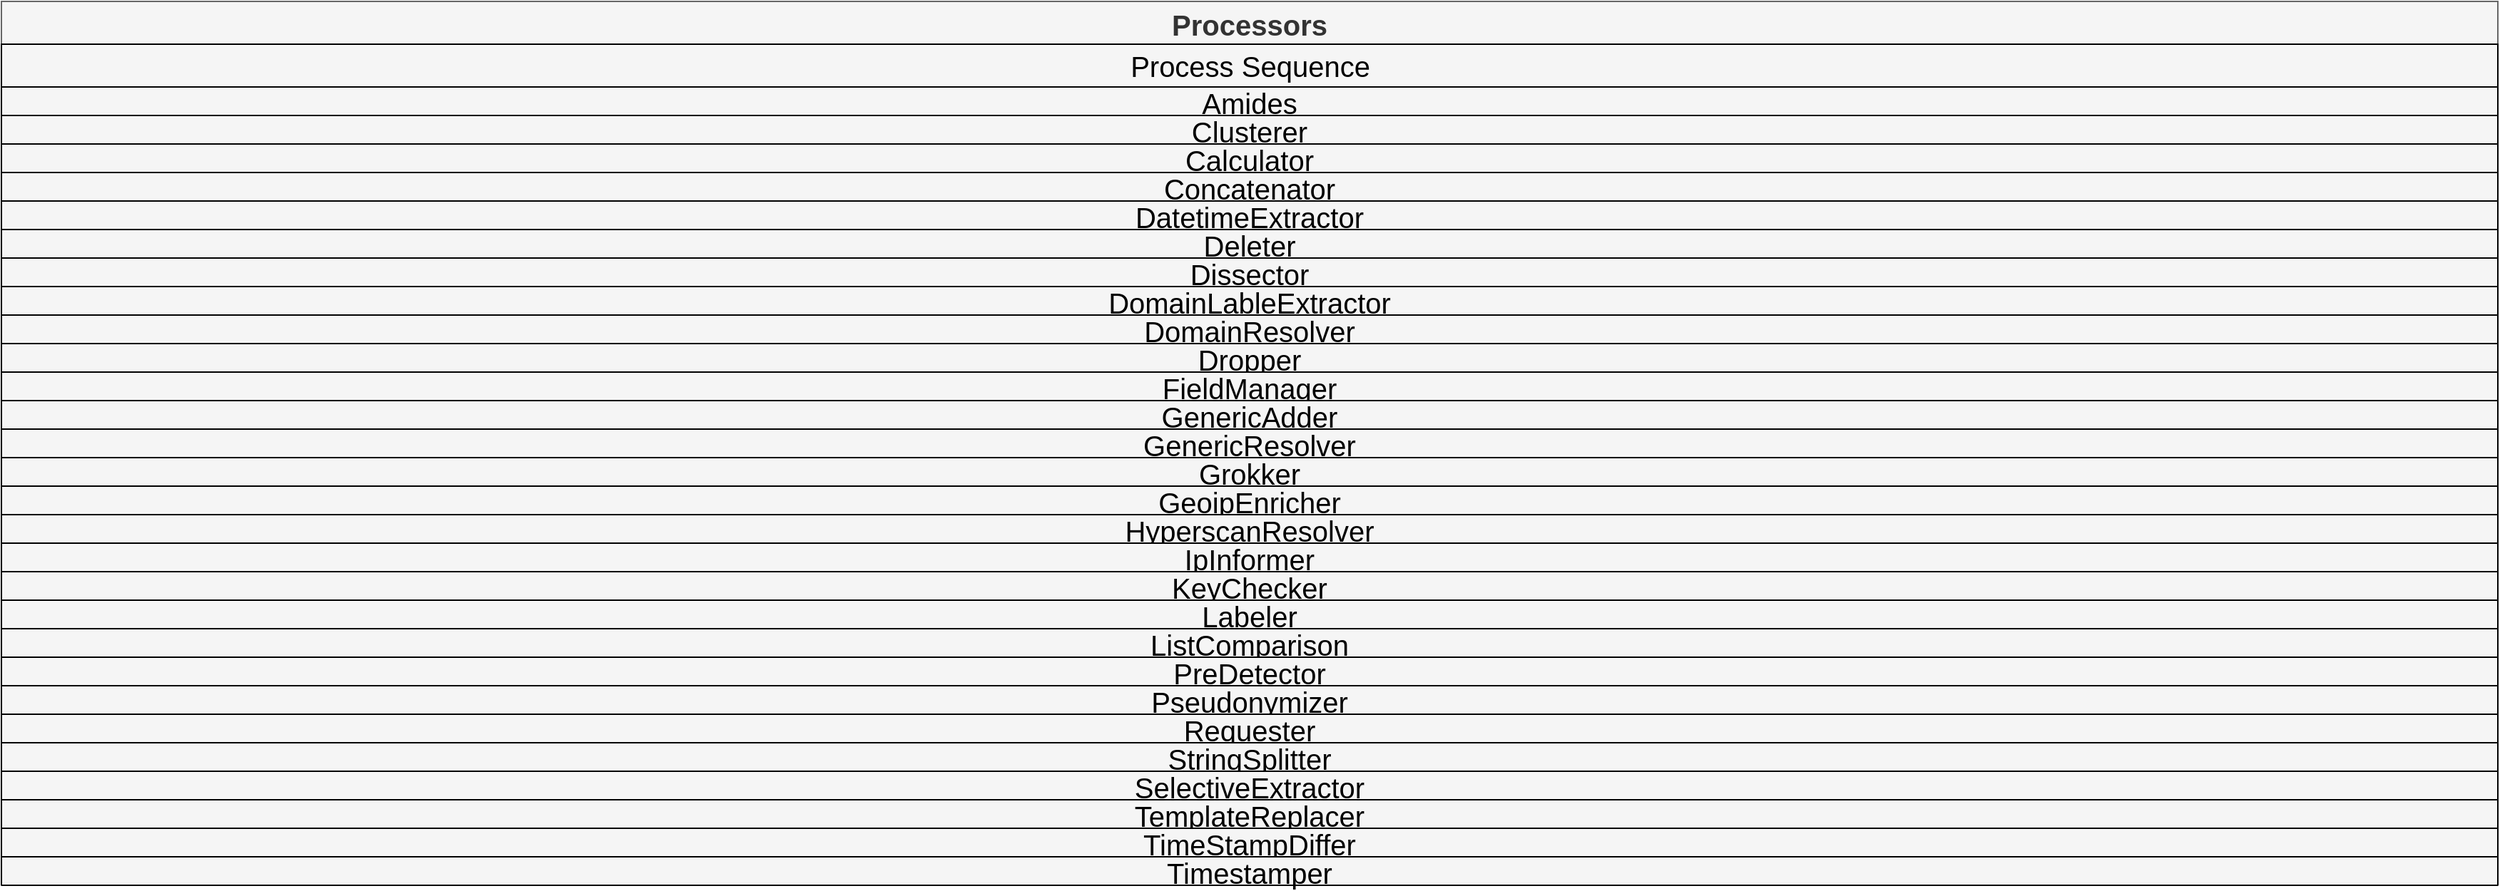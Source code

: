 <mxfile version="22.1.2" type="device">
  <diagram id="dkcMnX4uTnWpJ6V1DHbG" name="Page-1">
    <mxGraphModel dx="1295" dy="1858" grid="1" gridSize="10" guides="1" tooltips="1" connect="1" arrows="1" fold="1" page="1" pageScale="1" pageWidth="850" pageHeight="1100" math="0" shadow="0">
      <root>
        <mxCell id="0" />
        <mxCell id="1" parent="0" />
        <mxCell id="2" value="Processors" style="swimlane;childLayout=stackLayout;resizeParent=1;resizeParentMax=0;horizontal=1;startSize=30;horizontalStack=0;fontSize=20;fontStyle=1;fillColor=#f5f5f5;fontColor=#333333;strokeColor=#666666;" parent="1" vertex="1">
          <mxGeometry x="40" y="-800" width="1750" height="620" as="geometry">
            <mxRectangle x="40" y="-490" width="70" height="30" as="alternateBounds" />
          </mxGeometry>
        </mxCell>
        <mxCell id="4" value="&lt;span style=&quot;text-align: left;&quot;&gt;&lt;font style=&quot;font-size: 20px;&quot;&gt;Process Sequence&lt;/font&gt;&lt;/span&gt;" style="swimlane;childLayout=stackLayout;resizeParent=1;resizeParentMax=0;horizontal=1;startSize=30;horizontalStack=0;html=1;fillColor=#f5f5f5;fontColor=#000000;strokeColor=#000000;fontStyle=0" parent="2" vertex="1" collapsed="1">
          <mxGeometry y="30" width="1750" height="30" as="geometry">
            <mxRectangle y="30" width="1750" height="670" as="alternateBounds" />
          </mxGeometry>
        </mxCell>
        <mxCell id="5" value="Processor&lt;br&gt;" style="swimlane;startSize=20;horizontal=0;html=1;" parent="4" vertex="1">
          <mxGeometry y="30" width="1750" height="500" as="geometry" />
        </mxCell>
        <mxCell id="6" value="_process_rule_tree()" style="rounded=0;whiteSpace=wrap;html=1;fillColor=#60a917;fontColor=#ffffff;strokeColor=#2D7600;" parent="5" vertex="1">
          <mxGeometry x="253" y="23.5" width="120" height="60" as="geometry" />
        </mxCell>
        <mxCell id="7" value="_apply_rule_wrapper" style="whiteSpace=wrap;html=1;rounded=0;fillColor=#60a917;fontColor=#ffffff;strokeColor=#2D7600;" parent="5" vertex="1">
          <mxGeometry x="625" y="144" width="120" height="60" as="geometry" />
        </mxCell>
        <mxCell id="8" value="" style="edgeStyle=none;html=1;" parent="5" source="9" target="7" edge="1">
          <mxGeometry relative="1" as="geometry" />
        </mxCell>
        <mxCell id="9" value="_process_rule" style="whiteSpace=wrap;html=1;rounded=0;fillColor=#60a917;fontColor=#ffffff;strokeColor=#2D7600;" parent="5" vertex="1">
          <mxGeometry x="464" y="144" width="120" height="60" as="geometry" />
        </mxCell>
        <mxCell id="10" value="apply_rules" style="whiteSpace=wrap;html=1;rounded=0;fillColor=#60a917;fontColor=#ffffff;strokeColor=#2D7600;" parent="5" vertex="1">
          <mxGeometry x="851" y="389" width="120" height="60" as="geometry" />
        </mxCell>
        <mxCell id="11" value="" style="edgeStyle=orthogonalEdgeStyle;html=1;exitX=0.25;exitY=1;exitDx=0;exitDy=0;" parent="5" source="7" target="10" edge="1">
          <mxGeometry relative="1" as="geometry" />
        </mxCell>
        <mxCell id="12" value="see respective processor" style="ellipse;whiteSpace=wrap;html=1;rounded=0;" parent="5" vertex="1">
          <mxGeometry x="1150.5" y="394" width="115" height="50" as="geometry" />
        </mxCell>
        <mxCell id="13" value="" style="edgeStyle=none;html=1;" parent="5" source="10" target="12" edge="1">
          <mxGeometry relative="1" as="geometry" />
        </mxCell>
        <mxCell id="14" value="_handle_warning_error()" style="rounded=0;whiteSpace=wrap;html=1;fillColor=#f0a30a;fontColor=#000000;strokeColor=#BD7000;" parent="5" vertex="1">
          <mxGeometry x="891" y="204" width="157" height="60" as="geometry" />
        </mxCell>
        <mxCell id="15" value="" style="edgeStyle=orthogonalEdgeStyle;html=1;entryX=0;entryY=0.5;entryDx=0;entryDy=0;dashed=1;exitX=0.5;exitY=1;exitDx=0;exitDy=0;" parent="5" source="7" target="14" edge="1">
          <mxGeometry relative="1" as="geometry">
            <mxPoint x="691.0" y="282" as="sourcePoint" />
            <mxPoint x="861" y="332" as="targetPoint" />
            <Array as="points">
              <mxPoint x="685" y="234" />
            </Array>
          </mxGeometry>
        </mxCell>
        <mxCell id="16" value="ProcessingWarning" style="edgeLabel;html=1;align=center;verticalAlign=middle;resizable=0;points=[];" parent="15" vertex="1" connectable="0">
          <mxGeometry x="-0.128" y="-1" relative="1" as="geometry">
            <mxPoint as="offset" />
          </mxGeometry>
        </mxCell>
        <mxCell id="17" value="processor.process()" style="ellipse;whiteSpace=wrap;html=1;" parent="5" vertex="1">
          <mxGeometry x="40" y="23.5" width="127" height="55" as="geometry" />
        </mxCell>
        <mxCell id="18" value="" style="edgeStyle=none;html=1;" parent="5" source="17" target="6" edge="1">
          <mxGeometry relative="1" as="geometry" />
        </mxCell>
        <mxCell id="19" value="process rule n times" style="rounded=0;whiteSpace=wrap;html=1;fillColor=#60a917;fontColor=#ffffff;strokeColor=#2D7600;" parent="5" vertex="1">
          <mxGeometry x="253" y="144" width="120" height="60" as="geometry" />
        </mxCell>
        <mxCell id="20" style="edgeStyle=orthogonalEdgeStyle;html=1;entryX=0;entryY=0.5;entryDx=0;entryDy=0;" parent="5" source="19" target="9" edge="1">
          <mxGeometry relative="1" as="geometry" />
        </mxCell>
        <mxCell id="21" value="" style="edgeStyle=none;html=1;" parent="5" source="6" target="19" edge="1">
          <mxGeometry relative="1" as="geometry">
            <mxPoint x="313" y="180" as="targetPoint" />
          </mxGeometry>
        </mxCell>
        <mxCell id="22" value="wrong action consindere using exception not BaseException" style="shape=note;strokeWidth=2;fontSize=14;size=20;whiteSpace=wrap;html=1;fillColor=#76608a;strokeColor=#432D57;fontColor=#ffffff;" parent="5" vertex="1">
          <mxGeometry x="1069" y="30" width="110.0" height="80" as="geometry" />
        </mxCell>
        <mxCell id="23" style="edgeStyle=orthogonalEdgeStyle;jumpStyle=arc;html=1;dashed=1;opacity=20;" parent="5" source="22" edge="1">
          <mxGeometry relative="1" as="geometry">
            <mxPoint x="971" y="156.5" as="targetPoint" />
          </mxGeometry>
        </mxCell>
        <mxCell id="746" style="edgeStyle=none;html=1;entryX=1;entryY=0.5;entryDx=0;entryDy=0;dashed=1;opacity=20;" parent="5" source="745" target="6" edge="1">
          <mxGeometry relative="1" as="geometry" />
        </mxCell>
        <mxCell id="745" value="Goes through the path for the generic rules first and does the same for the specific rules afterwards" style="shape=note;strokeWidth=2;fontSize=14;size=14;whiteSpace=wrap;html=1;fillColor=#fff2cc;strokeColor=#d6b656;fontColor=#666600;opacity=50;" parent="5" vertex="1">
          <mxGeometry x="480" y="14" width="200" height="86" as="geometry" />
        </mxCell>
        <mxCell id="24" value="RuleTree" style="swimlane;startSize=20;horizontal=0;html=1;" parent="4" vertex="1">
          <mxGeometry y="530" width="1750" height="140" as="geometry" />
        </mxCell>
        <mxCell id="25" value="ProcessingCriticalError" style="ellipse;whiteSpace=wrap;html=1;fillColor=#a20025;fontColor=#ffffff;strokeColor=#6F0000;" parent="24" vertex="1">
          <mxGeometry x="1140" y="-273" width="136" height="53" as="geometry" />
        </mxCell>
        <mxCell id="26" value="get_matching_rules()" style="rounded=0;whiteSpace=wrap;html=1;fillColor=#60a917;fontColor=#ffffff;strokeColor=#2D7600;" parent="24" vertex="1">
          <mxGeometry x="253" y="39.996" width="120" height="60" as="geometry" />
        </mxCell>
        <mxCell id="27" value="" style="edgeStyle=orthogonalEdgeStyle;html=1;dashed=1;entryX=0.5;entryY=0;entryDx=0;entryDy=0;" parent="4" source="7" target="25" edge="1">
          <mxGeometry relative="1" as="geometry">
            <mxPoint x="1211" y="220" as="targetPoint" />
            <Array as="points">
              <mxPoint x="1208" y="190" />
            </Array>
          </mxGeometry>
        </mxCell>
        <mxCell id="28" value="BaseException" style="edgeLabel;html=1;align=center;verticalAlign=middle;resizable=0;points=[];" parent="27" vertex="1" connectable="0">
          <mxGeometry x="-0.169" y="-1" relative="1" as="geometry">
            <mxPoint as="offset" />
          </mxGeometry>
        </mxCell>
        <mxCell id="29" style="edgeStyle=orthogonalEdgeStyle;html=1;" parent="4" source="19" target="26" edge="1">
          <mxGeometry relative="1" as="geometry">
            <mxPoint x="313" y="731.636" as="targetPoint" />
          </mxGeometry>
        </mxCell>
        <mxCell id="30" value="Amides" style="swimlane;childLayout=stackLayout;resizeParent=1;resizeParentMax=0;horizontal=1;startSize=30;horizontalStack=0;fontSize=20;fontStyle=0;fillColor=#f5f5f5;fontColor=#000000;strokeColor=#000000;verticalAlign=middle;" parent="2" vertex="1" collapsed="1">
          <mxGeometry y="60" width="1750" height="20" as="geometry">
            <mxRectangle y="60" width="1750" height="420" as="alternateBounds" />
          </mxGeometry>
        </mxCell>
        <mxCell id="31" value="Processor" style="swimlane;horizontal=0;" parent="30" vertex="1">
          <mxGeometry y="30" width="1750" height="120" as="geometry">
            <mxRectangle y="30" width="1750" height="30" as="alternateBounds" />
          </mxGeometry>
        </mxCell>
        <mxCell id="32" style="edgeStyle=orthogonalEdgeStyle;rounded=0;orthogonalLoop=1;jettySize=auto;html=1;entryX=0;entryY=0.5;entryDx=0;entryDy=0;fontFamily=Helvetica;fontSize=12;fontColor=#FFFFFF;" parent="31" source="33" target="34" edge="1">
          <mxGeometry relative="1" as="geometry" />
        </mxCell>
        <mxCell id="33" value="_write_target_field()" style="whiteSpace=wrap;html=1;rounded=1;fillColor=#60a917;fontColor=#ffffff;strokeColor=#2D7600;arcSize=0;" parent="31" vertex="1">
          <mxGeometry x="1094.095" y="16.5" width="120" height="60" as="geometry" />
        </mxCell>
        <mxCell id="34" value="successful" style="rhombus;whiteSpace=wrap;html=1;fillColor=#60a917;fontColor=#ffffff;strokeColor=#2D7600;" parent="31" vertex="1">
          <mxGeometry x="1258.54" y="10" width="82.73" height="73" as="geometry" />
        </mxCell>
        <mxCell id="35" value="FieldExistsWarning" style="ellipse;whiteSpace=wrap;html=1;fillColor=#f0a30a;fontColor=#000000;strokeColor=#BD7000;" parent="31" vertex="1">
          <mxGeometry x="1388.54" y="20" width="136" height="53" as="geometry" />
        </mxCell>
        <mxCell id="36" value="&lt;span style=&quot;font-family: Helvetica; font-size: 11px; font-style: normal; font-variant-ligatures: normal; font-variant-caps: normal; font-weight: 400; letter-spacing: normal; orphans: 2; text-align: center; text-indent: 0px; text-transform: none; widows: 2; word-spacing: 0px; -webkit-text-stroke-width: 0px; text-decoration-thickness: initial; text-decoration-style: initial; text-decoration-color: initial; float: none; display: inline !important;&quot;&gt;no&lt;/span&gt;" style="edgeStyle=orthogonalEdgeStyle;rounded=0;orthogonalLoop=1;jettySize=auto;html=1;dashed=1;exitX=1;exitY=0.5;exitDx=0;exitDy=0;entryX=0;entryY=0.5;entryDx=0;entryDy=0;labelBackgroundColor=default;" parent="31" source="34" target="35" edge="1">
          <mxGeometry relative="1" as="geometry">
            <Array as="points">
              <mxPoint x="1364" y="47" />
              <mxPoint x="1364" y="47" />
            </Array>
          </mxGeometry>
        </mxCell>
        <mxCell id="40" value="Amides" style="swimlane;startSize=20;horizontal=0;" parent="30" vertex="1">
          <mxGeometry y="150" width="1750" height="270" as="geometry">
            <mxRectangle y="150" width="1750" height="30" as="alternateBounds" />
          </mxGeometry>
        </mxCell>
        <mxCell id="41" value="yes" style="edgeStyle=none;html=1;exitX=1;exitY=0.5;exitDx=0;exitDy=0;entryX=0;entryY=0.5;entryDx=0;entryDy=0;startArrow=none;" parent="40" source="52" target="47" edge="1">
          <mxGeometry relative="1" as="geometry">
            <mxPoint x="273.5" y="155" as="targetPoint" />
            <mxPoint x="247" y="155" as="sourcePoint" />
          </mxGeometry>
        </mxCell>
        <mxCell id="42" value="" style="edgeStyle=orthogonalEdgeStyle;html=1;startArrow=none;startFill=0;endArrow=classic;endFill=1;entryX=0.5;entryY=0;entryDx=0;entryDy=0;" parent="40" source="43" target="44" edge="1">
          <mxGeometry relative="1" as="geometry">
            <mxPoint x="179" y="83" as="targetPoint" />
          </mxGeometry>
        </mxCell>
        <UserObject label="apply_rules()" id="43">
          <mxCell style="ellipse;whiteSpace=wrap;html=1;" parent="40" vertex="1">
            <mxGeometry x="77.5" y="20" width="115" height="50" as="geometry" />
          </mxCell>
        </UserObject>
        <mxCell id="44" value="get_dotted_field_value()" style="shape=delay;whiteSpace=wrap;html=1;labelBackgroundColor=none;fontFamily=Helvetica;fontSize=12;fontColor=#ffffff;fillColor=#60a917;strokeColor=#2D7600;" parent="40" vertex="1">
          <mxGeometry x="60" y="126.5" width="150" height="40" as="geometry" />
        </mxCell>
        <mxCell id="45" value="return None" style="ellipse;whiteSpace=wrap;html=1;" parent="40" vertex="1">
          <mxGeometry x="1242.41" y="190" width="115" height="50" as="geometry" />
        </mxCell>
        <mxCell id="46" value="" style="edgeStyle=orthogonalEdgeStyle;rounded=0;orthogonalLoop=1;jettySize=auto;html=1;" parent="40" source="47" target="49" edge="1">
          <mxGeometry relative="1" as="geometry" />
        </mxCell>
        <mxCell id="47" value="normalize cmdline" style="whiteSpace=wrap;html=1;rounded=0;fillColor=#60a917;fontColor=#ffffff;strokeColor=#2D7600;" parent="40" vertex="1">
          <mxGeometry x="360" y="116.5" width="120" height="60" as="geometry" />
        </mxCell>
        <mxCell id="48" value="" style="edgeStyle=orthogonalEdgeStyle;rounded=0;orthogonalLoop=1;jettySize=auto;html=1;" parent="40" source="49" target="51" edge="1">
          <mxGeometry relative="1" as="geometry" />
        </mxCell>
        <mxCell id="49" value="evaluate_cmdline_cached()" style="whiteSpace=wrap;html=1;rounded=0;fillColor=#60a917;fontColor=#ffffff;strokeColor=#2D7600;" parent="40" vertex="1">
          <mxGeometry x="520" y="111.5" width="182" height="70" as="geometry" />
        </mxCell>
        <mxCell id="50" value="" style="edgeStyle=orthogonalEdgeStyle;rounded=0;orthogonalLoop=1;jettySize=auto;html=1;entryX=0;entryY=0.5;entryDx=0;entryDy=0;" parent="40" source="51" target="57" edge="1">
          <mxGeometry relative="1" as="geometry">
            <mxPoint x="1018" y="146.5" as="targetPoint" />
          </mxGeometry>
        </mxCell>
        <mxCell id="51" value="_perform_misuse_detection()" style="whiteSpace=wrap;html=1;rounded=0;fillColor=#60a917;fontColor=#ffffff;strokeColor=#2D7600;" parent="40" vertex="1">
          <mxGeometry x="750" y="116.5" width="160" height="60" as="geometry" />
        </mxCell>
        <mxCell id="52" value="cmdline" style="rhombus;whiteSpace=wrap;html=1;fillColor=#60a917;fontColor=#ffffff;strokeColor=#2D7600;" parent="40" vertex="1">
          <mxGeometry x="230.0" y="110" width="82.73" height="73" as="geometry" />
        </mxCell>
        <mxCell id="53" value="" style="edgeStyle=none;html=1;exitX=1;exitY=0.5;exitDx=0;exitDy=0;entryX=0;entryY=0.5;entryDx=0;entryDy=0;endArrow=none;" parent="40" source="44" target="52" edge="1">
          <mxGeometry relative="1" as="geometry">
            <mxPoint x="320" y="-143.5" as="targetPoint" />
            <mxPoint x="229" y="-143.5" as="sourcePoint" />
          </mxGeometry>
        </mxCell>
        <mxCell id="54" value="no" style="edgeStyle=orthogonalEdgeStyle;rounded=0;orthogonalLoop=1;jettySize=auto;html=1;entryX=0;entryY=0.5;entryDx=0;entryDy=0;exitX=0.5;exitY=1;exitDx=0;exitDy=0;" parent="40" source="52" target="45" edge="1">
          <mxGeometry x="-0.966" relative="1" as="geometry">
            <mxPoint x="720" y="210" as="targetPoint" />
            <Array as="points">
              <mxPoint x="271" y="215" />
            </Array>
            <mxPoint as="offset" />
          </mxGeometry>
        </mxCell>
        <mxCell id="55" value="" style="edgeStyle=orthogonalEdgeStyle;rounded=0;orthogonalLoop=1;jettySize=auto;html=1;" parent="40" edge="1">
          <mxGeometry relative="1" as="geometry">
            <mxPoint x="1132.73" y="146.5" as="sourcePoint" />
            <mxPoint x="1194.095" y="146.5" as="targetPoint" />
          </mxGeometry>
        </mxCell>
        <mxCell id="56" value="yes" style="edgeStyle=orthogonalEdgeStyle;rounded=0;orthogonalLoop=1;jettySize=auto;html=1;" parent="40" source="57" target="58" edge="1">
          <mxGeometry x="-0.358" y="-1" relative="1" as="geometry">
            <mxPoint as="offset" />
          </mxGeometry>
        </mxCell>
        <mxCell id="57" value="malicious" style="rhombus;whiteSpace=wrap;html=1;fillColor=#60a917;fontColor=#ffffff;strokeColor=#2D7600;" parent="40" vertex="1">
          <mxGeometry x="950" y="110" width="82.73" height="73" as="geometry" />
        </mxCell>
        <mxCell id="58" value="_calculate_rule_attributions()" style="whiteSpace=wrap;html=1;fillColor=#60a917;strokeColor=#2D7600;fontColor=#ffffff;" parent="40" vertex="1">
          <mxGeometry x="1068.19" y="116.5" width="171.81" height="60" as="geometry" />
        </mxCell>
        <mxCell id="734" style="edgeStyle=orthogonalEdgeStyle;html=1;entryX=0;entryY=0.5;entryDx=0;entryDy=0;exitX=0.5;exitY=0;exitDx=0;exitDy=0;" parent="30" source="57" target="33" edge="1">
          <mxGeometry relative="1" as="geometry" />
        </mxCell>
        <mxCell id="735" value="no" style="edgeLabel;html=1;align=center;verticalAlign=middle;resizable=0;points=[];" parent="734" vertex="1" connectable="0">
          <mxGeometry x="-0.693" y="3" relative="1" as="geometry">
            <mxPoint as="offset" />
          </mxGeometry>
        </mxCell>
        <mxCell id="736" style="edgeStyle=orthogonalEdgeStyle;html=1;entryX=0.5;entryY=0;entryDx=0;entryDy=0;" parent="30" source="34" target="45" edge="1">
          <mxGeometry relative="1" as="geometry" />
        </mxCell>
        <mxCell id="737" value="yes" style="edgeLabel;html=1;align=center;verticalAlign=middle;resizable=0;points=[];" parent="736" vertex="1" connectable="0">
          <mxGeometry x="-0.801" relative="1" as="geometry">
            <mxPoint as="offset" />
          </mxGeometry>
        </mxCell>
        <mxCell id="738" style="edgeStyle=orthogonalEdgeStyle;html=1;entryX=0.5;entryY=1;entryDx=0;entryDy=0;" parent="30" source="58" target="33" edge="1">
          <mxGeometry relative="1" as="geometry" />
        </mxCell>
        <mxCell id="59" value="Clusterer" style="swimlane;childLayout=stackLayout;resizeParent=1;resizeParentMax=0;horizontal=1;startSize=30;horizontalStack=0;fontSize=20;fontStyle=0;fillColor=#f5f5f5;fontColor=#000000;strokeColor=#000000;" parent="2" vertex="1" collapsed="1">
          <mxGeometry y="80" width="1750" height="20" as="geometry">
            <mxRectangle y="80" width="1750" height="460" as="alternateBounds" />
          </mxGeometry>
        </mxCell>
        <mxCell id="60" value="Processor" style="swimlane;horizontal=0;" parent="59" vertex="1">
          <mxGeometry y="30" width="1750" height="120" as="geometry" />
        </mxCell>
        <mxCell id="61" value="actual processing happens&amp;nbsp;&lt;br&gt;inside the process method, after apply_rules" style="shape=note;strokeWidth=2;fontSize=14;size=14;whiteSpace=wrap;html=1;fillColor=#fff2cc;strokeColor=#d6b656;fontColor=#666600;opacity=50;" parent="60" vertex="1">
          <mxGeometry x="423.75" y="15" width="200" height="80" as="geometry" />
        </mxCell>
        <mxCell id="62" value="Clusterer" style="swimlane;startSize=20;horizontal=0;" parent="59" vertex="1">
          <mxGeometry y="150" width="1750" height="310" as="geometry" />
        </mxCell>
        <mxCell id="63" value="" style="edgeStyle=orthogonalEdgeStyle;rounded=0;orthogonalLoop=1;jettySize=auto;html=1;" parent="62" source="64" target="70" edge="1">
          <mxGeometry relative="1" as="geometry" />
        </mxCell>
        <mxCell id="64" value="apply_rules()" style="ellipse;whiteSpace=wrap;html=1;" parent="62" vertex="1">
          <mxGeometry x="300" y="215" width="115" height="50" as="geometry" />
        </mxCell>
        <mxCell id="65" value="" style="edgeStyle=orthogonalEdgeStyle;rounded=0;orthogonalLoop=1;jettySize=auto;html=1;" parent="62" source="66" target="68" edge="1">
          <mxGeometry relative="1" as="geometry" />
        </mxCell>
        <mxCell id="66" value="process" style="shape=process;whiteSpace=wrap;html=1;backgroundOutline=1;fillColor=#1ba1e2;fontColor=#ffffff;strokeColor=#006EAF;" parent="62" vertex="1">
          <mxGeometry x="60" y="40" width="120" height="60" as="geometry" />
        </mxCell>
        <mxCell id="67" value="" style="edgeStyle=orthogonalEdgeStyle;rounded=0;orthogonalLoop=1;jettySize=auto;html=1;" parent="62" source="68" target="64" edge="1">
          <mxGeometry relative="1" as="geometry">
            <Array as="points">
              <mxPoint x="235" y="240" />
            </Array>
          </mxGeometry>
        </mxCell>
        <mxCell id="68" value="..." style="rounded=0;whiteSpace=wrap;html=1;fillColor=#1ba1e2;fontColor=#ffffff;strokeColor=#006EAF;" parent="62" vertex="1">
          <mxGeometry x="210" y="40" width="50" height="60" as="geometry" />
        </mxCell>
        <mxCell id="69" style="edgeStyle=orthogonalEdgeStyle;rounded=0;orthogonalLoop=1;jettySize=auto;html=1;entryX=0;entryY=0.5;entryDx=0;entryDy=0;" parent="62" source="70" target="77" edge="1">
          <mxGeometry relative="1" as="geometry" />
        </mxCell>
        <mxCell id="70" value="matching_rules.append()" style="shape=parallelogram;perimeter=parallelogramPerimeter;whiteSpace=wrap;html=1;fixedSize=1;fillColor=#60a917;fontColor=#ffffff;strokeColor=#2D7600;" parent="62" vertex="1">
          <mxGeometry x="440" y="210" width="167.5" height="60" as="geometry" />
        </mxCell>
        <mxCell id="71" value="yes" style="edgeStyle=orthogonalEdgeStyle;rounded=0;orthogonalLoop=1;jettySize=auto;html=1;exitX=1;exitY=0.5;exitDx=0;exitDy=0;" parent="62" source="73" target="75" edge="1">
          <mxGeometry relative="1" as="geometry">
            <mxPoint x="940" y="70.0" as="sourcePoint" />
          </mxGeometry>
        </mxCell>
        <mxCell id="72" value="no" style="edgeStyle=orthogonalEdgeStyle;rounded=0;orthogonalLoop=1;jettySize=auto;html=1;entryX=0;entryY=0.5;entryDx=0;entryDy=0;" parent="62" source="73" target="78" edge="1">
          <mxGeometry x="-0.787" relative="1" as="geometry">
            <Array as="points">
              <mxPoint x="850" y="165" />
            </Array>
            <mxPoint as="offset" />
          </mxGeometry>
        </mxCell>
        <mxCell id="73" value="clusterable" style="rhombus;whiteSpace=wrap;html=1;fillColor=#1ba1e2;fontColor=#ffffff;strokeColor=#006EAF;" parent="62" vertex="1">
          <mxGeometry x="810" y="30" width="80" height="80" as="geometry" />
        </mxCell>
        <mxCell id="74" value="" style="edgeStyle=orthogonalEdgeStyle;rounded=0;orthogonalLoop=1;jettySize=auto;html=1;" parent="62" source="75" target="78" edge="1">
          <mxGeometry relative="1" as="geometry" />
        </mxCell>
        <mxCell id="75" value="_cluster()" style="whiteSpace=wrap;html=1;fillColor=#1ba1e2;fontColor=#ffffff;strokeColor=#006EAF;" parent="62" vertex="1">
          <mxGeometry x="980" y="40" width="120" height="60" as="geometry" />
        </mxCell>
        <mxCell id="76" style="edgeStyle=orthogonalEdgeStyle;rounded=0;orthogonalLoop=1;jettySize=auto;html=1;entryX=0;entryY=0.5;entryDx=0;entryDy=0;" parent="62" source="77" target="73" edge="1">
          <mxGeometry relative="1" as="geometry" />
        </mxCell>
        <mxCell id="77" value="return None" style="ellipse;whiteSpace=wrap;html=1;" parent="62" vertex="1">
          <mxGeometry x="640" y="215" width="115" height="50" as="geometry" />
        </mxCell>
        <mxCell id="78" value="return None" style="ellipse;whiteSpace=wrap;html=1;fillColor=#1ba1e2;fontColor=#ffffff;strokeColor=#006EAF;" parent="62" vertex="1">
          <mxGeometry x="982.5" y="140" width="115" height="50" as="geometry" />
        </mxCell>
        <mxCell id="79" style="rounded=0;orthogonalLoop=1;jettySize=auto;html=1;entryX=0.75;entryY=0;entryDx=0;entryDy=0;dashed=1;opacity=20;" parent="59" source="61" target="66" edge="1">
          <mxGeometry relative="1" as="geometry" />
        </mxCell>
        <mxCell id="80" style="edgeStyle=none;rounded=0;orthogonalLoop=1;jettySize=auto;html=1;entryX=0;entryY=0;entryDx=0;entryDy=0;opacity=20;" parent="59" source="61" target="75" edge="1">
          <mxGeometry relative="1" as="geometry" />
        </mxCell>
        <mxCell id="81" value="Calculator" style="swimlane;childLayout=stackLayout;resizeParent=1;resizeParentMax=0;horizontal=1;startSize=30;horizontalStack=0;fontSize=20;fontStyle=0;fillColor=#f5f5f5;fontColor=#000000;strokeColor=#000000;labelBorderColor=none;swimlaneFillColor=none;" parent="2" vertex="1" collapsed="1">
          <mxGeometry y="100" width="1750" height="20" as="geometry">
            <mxRectangle y="100" width="1750" height="550" as="alternateBounds" />
          </mxGeometry>
        </mxCell>
        <mxCell id="82" value="Processor" style="swimlane;horizontal=0;" parent="81" vertex="1">
          <mxGeometry y="30" width="1750" height="190" as="geometry" />
        </mxCell>
        <mxCell id="83" style="edgeStyle=orthogonalEdgeStyle;rounded=0;orthogonalLoop=1;jettySize=auto;html=1;entryX=0;entryY=0.5;entryDx=0;entryDy=0;fontFamily=Helvetica;fontSize=12;fontColor=#FFFFFF;" parent="82" source="84" target="85" edge="1">
          <mxGeometry relative="1" as="geometry" />
        </mxCell>
        <mxCell id="84" value="_write_target_field()" style="whiteSpace=wrap;html=1;rounded=1;fillColor=#60a917;fontColor=#ffffff;strokeColor=#2D7600;arcSize=0;" parent="82" vertex="1">
          <mxGeometry x="900" y="86.5" width="120" height="60" as="geometry" />
        </mxCell>
        <mxCell id="85" value="successful" style="rhombus;whiteSpace=wrap;html=1;fillColor=#60a917;fontColor=#ffffff;strokeColor=#2D7600;" parent="82" vertex="1">
          <mxGeometry x="1067.64" y="80" width="82.73" height="73" as="geometry" />
        </mxCell>
        <mxCell id="86" value="FieldExistsWarning" style="ellipse;whiteSpace=wrap;html=1;fillColor=#f0a30a;fontColor=#000000;strokeColor=#BD7000;" parent="82" vertex="1">
          <mxGeometry x="1197.64" y="90" width="136" height="53" as="geometry" />
        </mxCell>
        <mxCell id="87" value="&lt;span style=&quot;font-family: Helvetica; font-size: 11px; font-style: normal; font-variant-ligatures: normal; font-variant-caps: normal; font-weight: 400; letter-spacing: normal; orphans: 2; text-align: center; text-indent: 0px; text-transform: none; widows: 2; word-spacing: 0px; -webkit-text-stroke-width: 0px; text-decoration-thickness: initial; text-decoration-style: initial; text-decoration-color: initial; float: none; display: inline !important; background-color: rgb(255, 255, 255);&quot;&gt;no&lt;/span&gt;" style="edgeStyle=orthogonalEdgeStyle;rounded=0;orthogonalLoop=1;jettySize=auto;html=1;dashed=1;exitX=1;exitY=0.5;exitDx=0;exitDy=0;entryX=0;entryY=0.5;entryDx=0;entryDy=0;labelBackgroundColor=none;" parent="82" source="85" target="86" edge="1">
          <mxGeometry relative="1" as="geometry">
            <Array as="points">
              <mxPoint x="1173" y="116" />
              <mxPoint x="1173" y="116" />
            </Array>
          </mxGeometry>
        </mxCell>
        <mxCell id="88" value="_handle_warning_error()" style="rounded=0;whiteSpace=wrap;html=1;fillColor=#f0a30a;fontColor=#000000;strokeColor=#BD7000;" parent="82" vertex="1">
          <mxGeometry x="691.86" y="26.5" width="161" height="60" as="geometry" />
        </mxCell>
        <mxCell id="89" value="could be replaced with raise processing warnings?" style="shape=note;strokeWidth=2;fontSize=14;size=20;whiteSpace=wrap;html=1;fillColor=#76608a;strokeColor=#432D57;fontColor=#ffffff;" parent="82" vertex="1">
          <mxGeometry x="470.0" y="90" width="110.0" height="80" as="geometry" />
        </mxCell>
        <mxCell id="90" style="html=1;dashed=1;startArrow=none;startFill=0;endArrow=classic;endFill=1;opacity=20;" parent="82" source="89" target="88" edge="1">
          <mxGeometry relative="1" as="geometry" />
        </mxCell>
        <mxCell id="91" value="yes" style="edgeStyle=orthogonalEdgeStyle;rounded=0;orthogonalLoop=1;jettySize=auto;html=1;exitX=0.5;exitY=1;exitDx=0;exitDy=0;entryX=0;entryY=0.5;entryDx=0;entryDy=0;" parent="81" source="85" target="110" edge="1">
          <mxGeometry x="-0.48" y="-1" relative="1" as="geometry">
            <Array as="points">
              <mxPoint x="1109" y="425" />
            </Array>
            <mxPoint as="offset" />
          </mxGeometry>
        </mxCell>
        <mxCell id="92" style="edgeStyle=orthogonalEdgeStyle;html=1;entryX=0;entryY=0.5;entryDx=0;entryDy=0;dashed=1;startArrow=none;startFill=0;endArrow=classic;endFill=1;" parent="81" source="108" target="88" edge="1">
          <mxGeometry relative="1" as="geometry">
            <Array as="points">
              <mxPoint x="98" y="86" />
            </Array>
          </mxGeometry>
        </mxCell>
        <mxCell id="93" value="TimeoutError" style="edgeLabel;html=1;align=center;verticalAlign=middle;resizable=0;points=[];" parent="92" vertex="1" connectable="0">
          <mxGeometry x="0.197" y="-1" relative="1" as="geometry">
            <mxPoint as="offset" />
          </mxGeometry>
        </mxCell>
        <mxCell id="94" style="edgeStyle=orthogonalEdgeStyle;rounded=0;orthogonalLoop=1;jettySize=auto;html=1;entryX=0;entryY=0.5;entryDx=0;entryDy=0;fontFamily=Helvetica;fontSize=12;fontColor=#FFFFFF;jumpStyle=none;" parent="81" source="88" target="110" edge="1">
          <mxGeometry relative="1" as="geometry">
            <Array as="points">
              <mxPoint x="1040" y="80" />
              <mxPoint x="1040" y="425" />
            </Array>
          </mxGeometry>
        </mxCell>
        <mxCell id="95" style="edgeStyle=orthogonalEdgeStyle;html=1;startArrow=none;startFill=0;endArrow=classic;endFill=1;dashed=1;entryX=0.5;entryY=1;entryDx=0;entryDy=0;" parent="81" source="111" target="88" edge="1">
          <mxGeometry relative="1" as="geometry">
            <mxPoint x="772" y="110" as="targetPoint" />
            <Array as="points">
              <mxPoint x="772" y="151" />
              <mxPoint x="772" y="151" />
              <mxPoint x="772" y="130" />
              <mxPoint x="772" y="130" />
            </Array>
          </mxGeometry>
        </mxCell>
        <mxCell id="96" value="PaseException /&lt;br&gt;ArithmeticError" style="edgeLabel;html=1;align=center;verticalAlign=middle;resizable=0;points=[];" parent="95" vertex="1" connectable="0">
          <mxGeometry x="0.064" relative="1" as="geometry">
            <mxPoint y="8" as="offset" />
          </mxGeometry>
        </mxCell>
        <mxCell id="97" style="edgeStyle=orthogonalEdgeStyle;rounded=0;orthogonalLoop=1;jettySize=auto;html=1;" parent="81" source="114" target="84" edge="1">
          <mxGeometry relative="1" as="geometry">
            <mxPoint x="420.0" y="246.5" as="targetPoint" />
          </mxGeometry>
        </mxCell>
        <mxCell id="98" value="Calculator" style="swimlane;startSize=20;horizontal=0;" parent="81" vertex="1">
          <mxGeometry y="220" width="1750" height="330" as="geometry">
            <mxRectangle y="220" width="1750" height="30" as="alternateBounds" />
          </mxGeometry>
        </mxCell>
        <mxCell id="99" style="html=1;entryX=0.5;entryY=0;entryDx=0;entryDy=0;entryPerimeter=0;dashed=1;endArrow=none;endFill=0;startArrow=classic;startFill=1;opacity=20;exitX=0.5;exitY=1;exitDx=0;exitDy=0;" parent="98" source="100" target="106" edge="1">
          <mxGeometry relative="1" as="geometry">
            <mxPoint x="98.36" y="440" as="sourcePoint" />
          </mxGeometry>
        </mxCell>
        <mxCell id="100" value="_template()" style="whiteSpace=wrap;html=1;rounded=0;fillColor=#60a917;fontColor=#ffffff;strokeColor=#2D7600;" parent="98" vertex="1">
          <mxGeometry x="541.36" y="53" width="120" height="60" as="geometry" />
        </mxCell>
        <mxCell id="101" style="edgeStyle=orthogonalEdgeStyle;html=1;entryX=0;entryY=0.5;entryDx=0;entryDy=0;exitX=1;exitY=0.5;exitDx=0;exitDy=0;" parent="98" source="104" target="100" edge="1">
          <mxGeometry relative="1" as="geometry">
            <mxPoint x="532.5" y="108" as="targetPoint" />
            <Array as="points">
              <mxPoint x="532.5" y="83" />
              <mxPoint x="532.5" y="83" />
            </Array>
          </mxGeometry>
        </mxCell>
        <mxCell id="102" value="no" style="edgeLabel;html=1;align=center;verticalAlign=middle;resizable=0;points=[];" parent="101" vertex="1" connectable="0">
          <mxGeometry x="-0.179" relative="1" as="geometry">
            <mxPoint as="offset" />
          </mxGeometry>
        </mxCell>
        <mxCell id="103" style="edgeStyle=orthogonalEdgeStyle;rounded=0;orthogonalLoop=1;jettySize=auto;html=1;entryX=0;entryY=0.5;entryDx=0;entryDy=0;" parent="98" source="104" target="110" edge="1">
          <mxGeometry relative="1" as="geometry">
            <mxPoint x="426.5" y="188" as="targetPoint" />
            <Array as="points">
              <mxPoint x="426" y="205" />
            </Array>
          </mxGeometry>
        </mxCell>
        <mxCell id="bSocIec_n1oK3zaEJ36V-746" value="yes" style="edgeLabel;html=1;align=center;verticalAlign=middle;resizable=0;points=[];" vertex="1" connectable="0" parent="103">
          <mxGeometry x="-0.932" y="2" relative="1" as="geometry">
            <mxPoint as="offset" />
          </mxGeometry>
        </mxCell>
        <mxCell id="104" value="_has_missing&lt;br&gt;_values()" style="rhombus;whiteSpace=wrap;html=1;fillColor=#60a917;fontColor=#ffffff;strokeColor=#2D7600;" parent="98" vertex="1">
          <mxGeometry x="375.5" y="38" width="102" height="90" as="geometry" />
        </mxCell>
        <mxCell id="105" value="" style="edgeStyle=none;html=1;exitX=1;exitY=0.5;exitDx=0;exitDy=0;" parent="98" source="109" target="104" edge="1">
          <mxGeometry relative="1" as="geometry">
            <mxPoint x="81" y="170" as="targetPoint" />
            <mxPoint x="349" y="83" as="sourcePoint" />
          </mxGeometry>
        </mxCell>
        <mxCell id="106" value="replaces field names with field values" style="shape=note;strokeWidth=2;fontSize=14;size=14;whiteSpace=wrap;html=1;fillColor=#fff2cc;strokeColor=#d6b656;fontColor=#666600;opacity=50;" parent="98" vertex="1">
          <mxGeometry x="516.36" y="230" width="110.0" height="80" as="geometry" />
        </mxCell>
        <mxCell id="107" value="" style="edgeStyle=orthogonalEdgeStyle;html=1;startArrow=none;startFill=0;endArrow=classic;endFill=1;entryX=0;entryY=0.5;entryDx=0;entryDy=0;" parent="98" source="108" target="109" edge="1">
          <mxGeometry relative="1" as="geometry">
            <mxPoint x="179" y="83" as="targetPoint" />
          </mxGeometry>
        </mxCell>
        <mxCell id="108" value="apply_rules()" style="ellipse;whiteSpace=wrap;html=1;" parent="98" vertex="1">
          <mxGeometry x="39" y="58" width="115" height="50" as="geometry" />
        </mxCell>
        <mxCell id="109" value="get_source_fields_dict()" style="shape=delay;whiteSpace=wrap;html=1;labelBackgroundColor=none;fontFamily=Helvetica;fontSize=12;fontColor=#ffffff;fillColor=#60a917;strokeColor=#2D7600;" parent="98" vertex="1">
          <mxGeometry x="189" y="63" width="150" height="40" as="geometry" />
        </mxCell>
        <mxCell id="110" value="return None" style="ellipse;whiteSpace=wrap;html=1;" parent="98" vertex="1">
          <mxGeometry x="1208.14" y="180" width="115" height="50" as="geometry" />
        </mxCell>
        <mxCell id="111" value="_calculate()&amp;nbsp;" style="whiteSpace=wrap;html=1;rounded=0;fillColor=#60a917;fontColor=#ffffff;strokeColor=#2D7600;" parent="98" vertex="1">
          <mxGeometry x="712.36" y="53.5" width="120" height="60" as="geometry" />
        </mxCell>
        <mxCell id="112" value="" style="edgeStyle=orthogonalEdgeStyle;html=1;entryX=0;entryY=0.5;entryDx=0;entryDy=0;" parent="98" source="100" target="111" edge="1">
          <mxGeometry relative="1" as="geometry">
            <mxPoint x="57.36" y="303.5" as="targetPoint" />
          </mxGeometry>
        </mxCell>
        <mxCell id="113" value="" style="edgeStyle=none;html=1;" parent="98" source="111" target="114" edge="1">
          <mxGeometry relative="1" as="geometry">
            <mxPoint x="182.36" y="560.5" as="targetPoint" />
          </mxGeometry>
        </mxCell>
        <mxCell id="114" value="bfn.evaluate_stack()" style="rounded=0;whiteSpace=wrap;html=1;fillColor=#60a917;fontColor=#ffffff;strokeColor=#2D7600;" parent="98" vertex="1">
          <mxGeometry x="900" y="50" width="120" height="60" as="geometry" />
        </mxCell>
        <mxCell id="115" value="Concatenator" style="swimlane;childLayout=stackLayout;resizeParent=1;resizeParentMax=0;horizontal=1;startSize=40;horizontalStack=0;fontSize=20;fillColor=#f5f5f5;fontColor=#000000;fontStyle=0;swimlaneFillColor=none;gradientColor=none;strokeColor=#000000;" parent="2" vertex="1" collapsed="1">
          <mxGeometry y="120" width="1750" height="20" as="geometry">
            <mxRectangle y="120" width="1750" height="380" as="alternateBounds" />
          </mxGeometry>
        </mxCell>
        <mxCell id="116" value="Processor" style="swimlane;horizontal=0;" parent="115" vertex="1">
          <mxGeometry y="40" width="1750" height="120" as="geometry" />
        </mxCell>
        <mxCell id="117" value="&lt;span style=&quot;font-family: Helvetica; font-size: 11px; font-style: normal; font-variant-ligatures: normal; font-variant-caps: normal; font-weight: 400; letter-spacing: normal; orphans: 2; text-align: center; text-indent: 0px; text-transform: none; widows: 2; word-spacing: 0px; -webkit-text-stroke-width: 0px; text-decoration-thickness: initial; text-decoration-style: initial; text-decoration-color: initial; float: none; display: inline !important;&quot;&gt;no&lt;/span&gt;" style="edgeStyle=orthogonalEdgeStyle;rounded=0;orthogonalLoop=1;jettySize=auto;html=1;dashed=1;exitX=1;exitY=0.5;exitDx=0;exitDy=0;entryX=0;entryY=0.5;entryDx=0;entryDy=0;labelBackgroundColor=default;" parent="116" source="121" target="120" edge="1">
          <mxGeometry relative="1" as="geometry">
            <Array as="points">
              <mxPoint x="860" y="60" />
              <mxPoint x="860" y="60" />
            </Array>
          </mxGeometry>
        </mxCell>
        <mxCell id="118" value="" style="edgeStyle=orthogonalEdgeStyle;rounded=0;orthogonalLoop=1;jettySize=auto;html=1;" parent="116" source="119" target="121" edge="1">
          <mxGeometry relative="1" as="geometry" />
        </mxCell>
        <mxCell id="119" value="_write_target_field()" style="whiteSpace=wrap;html=1;rounded=1;fillColor=#60a917;fontColor=#ffffff;strokeColor=#2D7600;arcSize=0;" parent="116" vertex="1">
          <mxGeometry x="560" y="30" width="120" height="60" as="geometry" />
        </mxCell>
        <mxCell id="120" value="FieldExistsWarning" style="ellipse;whiteSpace=wrap;html=1;fillColor=#f0a30a;fontColor=#000000;strokeColor=#BD7000;" parent="116" vertex="1">
          <mxGeometry x="875" y="33.5" width="136" height="53" as="geometry" />
        </mxCell>
        <mxCell id="121" value="successful" style="rhombus;whiteSpace=wrap;html=1;fillColor=#60a917;fontColor=#ffffff;strokeColor=#2D7600;" parent="116" vertex="1">
          <mxGeometry x="724.63" y="23.5" width="82.73" height="73" as="geometry" />
        </mxCell>
        <mxCell id="122" value="_handle_warning_error()" style="rounded=0;whiteSpace=wrap;html=1;fillColor=#f0a30a;fontColor=#000000;strokeColor=#BD7000;" parent="116" vertex="1">
          <mxGeometry x="339.5" y="23.5" width="161" height="60" as="geometry" />
        </mxCell>
        <mxCell id="123" value="FieldManager" style="swimlane;startSize=20;horizontal=0;" parent="115" vertex="1">
          <mxGeometry y="160" width="1750" height="110" as="geometry" />
        </mxCell>
        <mxCell id="124" value="_handle_missing_fields" style="whiteSpace=wrap;html=1;rounded=0;fillColor=#60a917;fontColor=#ffffff;strokeColor=#2D7600;" parent="123" vertex="1">
          <mxGeometry x="355" y="20" width="130" height="60" as="geometry" />
        </mxCell>
        <mxCell id="125" value="Concatenator" style="swimlane;startSize=20;horizontal=0;" parent="115" vertex="1">
          <mxGeometry y="270" width="1750" height="110" as="geometry" />
        </mxCell>
        <mxCell id="126" style="edgeStyle=orthogonalEdgeStyle;rounded=0;orthogonalLoop=1;jettySize=auto;html=1;entryX=0;entryY=0.5;entryDx=0;entryDy=0;" parent="125" source="127" target="130" edge="1">
          <mxGeometry relative="1" as="geometry">
            <mxPoint x="210" y="55" as="targetPoint" />
          </mxGeometry>
        </mxCell>
        <mxCell id="127" value="apply_rules()" style="ellipse;whiteSpace=wrap;html=1;" parent="125" vertex="1">
          <mxGeometry x="40" y="30" width="115" height="50" as="geometry" />
        </mxCell>
        <mxCell id="128" value="&lt;span style=&quot;color: rgb(255, 255, 255); font-family: Helvetica; font-size: 12px; font-style: normal; font-variant-ligatures: normal; font-variant-caps: normal; font-weight: 400; letter-spacing: normal; orphans: 2; text-align: center; text-indent: 0px; text-transform: none; widows: 2; word-spacing: 0px; -webkit-text-stroke-width: 0px; text-decoration-thickness: initial; text-decoration-style: initial; text-decoration-color: initial; float: none; display: inline !important;&quot;&gt;concat field values&lt;/span&gt;" style="shape=parallelogram;perimeter=parallelogramPerimeter;whiteSpace=wrap;html=1;fixedSize=1;fillColor=#60a917;fontColor=#ffffff;strokeColor=#2D7600;" parent="125" vertex="1">
          <mxGeometry x="540" y="20" width="160" height="60" as="geometry" />
        </mxCell>
        <mxCell id="129" value="return None" style="ellipse;whiteSpace=wrap;html=1;" parent="125" vertex="1">
          <mxGeometry x="885.5" y="35" width="115" height="50" as="geometry" />
        </mxCell>
        <mxCell id="130" value="&lt;span style=&quot;font-family: Helvetica; font-size: 12px; font-style: normal; font-variant-ligatures: normal; font-variant-caps: normal; font-weight: 400; letter-spacing: normal; orphans: 2; text-align: center; text-indent: 0px; text-transform: none; widows: 2; word-spacing: 0px; -webkit-text-stroke-width: 0px; text-decoration-thickness: initial; text-decoration-style: initial; text-decoration-color: initial; float: none; display: inline !important;&quot;&gt;&lt;font color=&quot;#ffffff&quot;&gt;get_dotted_field_value()&lt;/font&gt;&lt;/span&gt;" style="shape=delay;whiteSpace=wrap;html=1;fillColor=#60a917;fontColor=default;strokeColor=#2D7600;rounded=0;" parent="125" vertex="1">
          <mxGeometry x="215" y="35" width="170" height="40" as="geometry" />
        </mxCell>
        <mxCell id="131" style="edgeStyle=orthogonalEdgeStyle;rounded=0;orthogonalLoop=1;jettySize=auto;html=1;entryX=0;entryY=0.5;entryDx=0;entryDy=0;exitX=0.5;exitY=0;exitDx=0;exitDy=0;" parent="115" source="130" target="124" edge="1">
          <mxGeometry relative="1" as="geometry">
            <mxPoint x="295.0" y="275" as="sourcePoint" />
          </mxGeometry>
        </mxCell>
        <mxCell id="132" style="edgeStyle=orthogonalEdgeStyle;rounded=0;orthogonalLoop=1;jettySize=auto;html=1;entryX=0;entryY=0.5;entryDx=0;entryDy=0;" parent="115" source="124" target="128" edge="1">
          <mxGeometry relative="1" as="geometry">
            <Array as="points">
              <mxPoint x="420" y="320" />
            </Array>
          </mxGeometry>
        </mxCell>
        <mxCell id="133" style="edgeStyle=orthogonalEdgeStyle;rounded=0;orthogonalLoop=1;jettySize=auto;html=1;" parent="115" source="128" target="119" edge="1">
          <mxGeometry relative="1" as="geometry" />
        </mxCell>
        <mxCell id="134" value="yes" style="edgeStyle=orthogonalEdgeStyle;rounded=0;orthogonalLoop=1;jettySize=auto;html=1;exitX=0.5;exitY=1;exitDx=0;exitDy=0;" parent="115" source="121" target="129" edge="1">
          <mxGeometry x="-0.48" y="-1" relative="1" as="geometry">
            <Array as="points">
              <mxPoint x="766" y="170" />
              <mxPoint x="766" y="170" />
            </Array>
            <mxPoint as="offset" />
          </mxGeometry>
        </mxCell>
        <mxCell id="135" style="edgeStyle=orthogonalEdgeStyle;rounded=0;jumpStyle=arc;orthogonalLoop=1;jettySize=auto;html=1;fontFamily=Helvetica;fontSize=12;fontColor=#FFFFFF;" parent="115" source="124" target="122" edge="1">
          <mxGeometry relative="1" as="geometry" />
        </mxCell>
        <mxCell id="136" value="DatetimeExtractor" style="swimlane;childLayout=stackLayout;resizeParent=1;resizeParentMax=0;horizontal=1;startSize=40;horizontalStack=0;fontSize=20;fontStyle=0;fillColor=#f5f5f5;labelBorderColor=none;fontColor=#000000;strokeColor=#000000;" parent="2" vertex="1" collapsed="1">
          <mxGeometry y="140" width="1750" height="20" as="geometry">
            <mxRectangle y="140" width="1750" height="280" as="alternateBounds" />
          </mxGeometry>
        </mxCell>
        <mxCell id="137" value="Processor" style="swimlane;horizontal=0;" parent="136" vertex="1">
          <mxGeometry y="40" width="1750" height="120" as="geometry" />
        </mxCell>
        <mxCell id="138" value="" style="edgeStyle=orthogonalEdgeStyle;rounded=0;orthogonalLoop=1;jettySize=auto;html=1;" parent="137" source="139" target="142" edge="1">
          <mxGeometry relative="1" as="geometry" />
        </mxCell>
        <mxCell id="139" value="_write_target_field()" style="whiteSpace=wrap;html=1;rounded=1;fillColor=#60a917;fontColor=#ffffff;strokeColor=#2D7600;arcSize=0;" parent="137" vertex="1">
          <mxGeometry x="770" y="30" width="120" height="60" as="geometry" />
        </mxCell>
        <mxCell id="140" value="FieldExistsWarning" style="ellipse;whiteSpace=wrap;html=1;fillColor=#f0a30a;fontColor=#000000;strokeColor=#BD7000;" parent="137" vertex="1">
          <mxGeometry x="1059.5" y="33.5" width="136" height="53" as="geometry" />
        </mxCell>
        <mxCell id="141" value="&lt;font&gt;no&lt;/font&gt;" style="edgeStyle=orthogonalEdgeStyle;rounded=0;orthogonalLoop=1;jettySize=auto;html=1;fontFamily=Helvetica;fontSize=12;fontColor=#000000;dashed=1;labelBackgroundColor=default;" parent="137" source="142" target="140" edge="1">
          <mxGeometry relative="1" as="geometry" />
        </mxCell>
        <mxCell id="142" value="successful" style="rhombus;whiteSpace=wrap;html=1;fillColor=#60a917;fontColor=#ffffff;strokeColor=#2D7600;" parent="137" vertex="1">
          <mxGeometry x="934.63" y="23.5" width="82.73" height="73" as="geometry" />
        </mxCell>
        <mxCell id="143" style="edgeStyle=orthogonalEdgeStyle;rounded=0;orthogonalLoop=1;jettySize=auto;html=1;entryX=0;entryY=0.5;entryDx=0;entryDy=0;fontFamily=Helvetica;fontSize=12;fontColor=#FFFFFF;" parent="136" source="153" target="139" edge="1">
          <mxGeometry relative="1" as="geometry" />
        </mxCell>
        <mxCell id="144" value="&lt;font color=&quot;#000000&quot;&gt;yes&lt;/font&gt;" style="edgeStyle=orthogonalEdgeStyle;rounded=0;orthogonalLoop=1;jettySize=auto;html=1;entryX=0;entryY=0.5;entryDx=0;entryDy=0;fontFamily=Helvetica;fontSize=12;fontColor=#FFFFFF;" parent="136" source="142" target="148" edge="1">
          <mxGeometry x="-0.623" y="4" relative="1" as="geometry">
            <Array as="points">
              <mxPoint x="976" y="220" />
            </Array>
            <mxPoint as="offset" />
          </mxGeometry>
        </mxCell>
        <mxCell id="145" value="DateTimeExtractor" style="swimlane;startSize=20;horizontal=0;" parent="136" vertex="1">
          <mxGeometry y="160" width="1750" height="120" as="geometry" />
        </mxCell>
        <mxCell id="146" style="edgeStyle=orthogonalEdgeStyle;rounded=0;orthogonalLoop=1;jettySize=auto;html=1;entryX=0;entryY=0.5;entryDx=0;entryDy=0;" parent="145" source="147" target="150" edge="1">
          <mxGeometry relative="1" as="geometry">
            <mxPoint x="215" y="55" as="targetPoint" />
          </mxGeometry>
        </mxCell>
        <mxCell id="147" value="apply_rules()" style="ellipse;whiteSpace=wrap;html=1;" parent="145" vertex="1">
          <mxGeometry x="40" y="30" width="115" height="50" as="geometry" />
        </mxCell>
        <mxCell id="148" value="return None" style="ellipse;whiteSpace=wrap;html=1;" parent="145" vertex="1">
          <mxGeometry x="1070" y="35" width="115" height="50" as="geometry" />
        </mxCell>
        <mxCell id="149" value="" style="edgeStyle=orthogonalEdgeStyle;rounded=0;orthogonalLoop=1;jettySize=auto;html=1;fontFamily=Helvetica;fontSize=12;fontColor=#FFFFFF;" parent="145" source="150" target="152" edge="1">
          <mxGeometry relative="1" as="geometry" />
        </mxCell>
        <mxCell id="150" value="&lt;span style=&quot;font-family: Helvetica; font-size: 12px; font-style: normal; font-variant-ligatures: normal; font-variant-caps: normal; font-weight: 400; letter-spacing: normal; orphans: 2; text-align: center; text-indent: 0px; text-transform: none; widows: 2; word-spacing: 0px; -webkit-text-stroke-width: 0px; text-decoration-thickness: initial; text-decoration-style: initial; text-decoration-color: initial; float: none; display: inline !important;&quot;&gt;&lt;font color=&quot;#ffffff&quot;&gt;get_dotted_field_value()&lt;/font&gt;&lt;/span&gt;" style="shape=delay;whiteSpace=wrap;html=1;fillColor=#60a917;fontColor=default;strokeColor=#2D7600;rounded=0;" parent="145" vertex="1">
          <mxGeometry x="210" y="35" width="170" height="40" as="geometry" />
        </mxCell>
        <mxCell id="151" value="" style="edgeStyle=orthogonalEdgeStyle;rounded=0;orthogonalLoop=1;jettySize=auto;html=1;fontFamily=Helvetica;fontSize=12;fontColor=#FFFFFF;" parent="145" source="152" target="153" edge="1">
          <mxGeometry relative="1" as="geometry" />
        </mxCell>
        <mxCell id="152" value="&lt;span style=&quot;color: rgb(255, 255, 255); font-family: Helvetica; font-size: 12px; font-style: normal; font-variant-ligatures: normal; font-variant-caps: normal; font-weight: 400; letter-spacing: normal; orphans: 2; text-align: center; text-indent: 0px; text-transform: none; widows: 2; word-spacing: 0px; -webkit-text-stroke-width: 0px; text-decoration-thickness: initial; text-decoration-style: initial; text-decoration-color: initial; float: none; display: inline !important;&quot;&gt;parse DateTime&lt;br&gt;TimeParser&lt;br&gt;&lt;/span&gt;" style="shape=parallelogram;perimeter=parallelogramPerimeter;whiteSpace=wrap;html=1;fixedSize=1;fillColor=#60a917;fontColor=#ffffff;strokeColor=#2D7600;" parent="145" vertex="1">
          <mxGeometry x="425" y="25" width="160" height="60" as="geometry" />
        </mxCell>
        <UserObject label="&lt;span style=&quot;color: rgb(255, 255, 255); font-family: Helvetica; font-size: 12px; font-style: normal; font-variant-ligatures: normal; font-variant-caps: normal; font-weight: 400; letter-spacing: normal; orphans: 2; text-align: center; text-indent: 0px; text-transform: none; widows: 2; word-spacing: 0px; -webkit-text-stroke-width: 0px; text-decoration-thickness: initial; text-decoration-style: initial; text-decoration-color: initial; float: none; display: inline !important;&quot;&gt;extract time elements&lt;br&gt;&lt;/span&gt;" id="153">
          <mxCell style="shape=parallelogram;perimeter=parallelogramPerimeter;whiteSpace=wrap;html=1;fixedSize=1;fillColor=#60a917;fontColor=#ffffff;strokeColor=#2D7600;" parent="145" vertex="1">
            <mxGeometry x="610" y="25" width="160" height="60" as="geometry" />
          </mxCell>
        </UserObject>
        <mxCell id="154" value="Deleter" style="swimlane;childLayout=stackLayout;resizeParent=1;resizeParentMax=0;horizontal=1;startSize=20;horizontalStack=0;fontStyle=0;fontSize=20;fillColor=#F5F5F5;fontColor=#000000;strokeColor=#000000;" parent="2" vertex="1" collapsed="1">
          <mxGeometry y="160" width="1750" height="20" as="geometry">
            <mxRectangle y="160" width="1750" height="140" as="alternateBounds" />
          </mxGeometry>
        </mxCell>
        <mxCell id="155" value="Deleter" style="swimlane;startSize=20;horizontal=0;" parent="154" vertex="1">
          <mxGeometry y="20" width="1750" height="120" as="geometry" />
        </mxCell>
        <mxCell id="156" style="edgeStyle=orthogonalEdgeStyle;rounded=0;orthogonalLoop=1;jettySize=auto;html=1;entryX=0;entryY=0.5;entryDx=0;entryDy=0;" parent="155" source="157" target="160" edge="1">
          <mxGeometry relative="1" as="geometry">
            <mxPoint x="210" y="55.0" as="targetPoint" />
          </mxGeometry>
        </mxCell>
        <mxCell id="157" value="apply_rules()" style="ellipse;whiteSpace=wrap;html=1;" parent="155" vertex="1">
          <mxGeometry x="40" y="30" width="115" height="50" as="geometry" />
        </mxCell>
        <mxCell id="158" value="return None" style="ellipse;whiteSpace=wrap;html=1;" parent="155" vertex="1">
          <mxGeometry x="460" y="30" width="115" height="50" as="geometry" />
        </mxCell>
        <mxCell id="159" style="edgeStyle=orthogonalEdgeStyle;rounded=0;orthogonalLoop=1;jettySize=auto;html=1;dashed=1;fontFamily=Helvetica;fontSize=12;fontColor=#FFFFFF;" parent="155" source="160" target="158" edge="1">
          <mxGeometry relative="1" as="geometry" />
        </mxCell>
        <mxCell id="160" value="&lt;span style=&quot;color: rgb(255, 255, 255); font-family: Helvetica; font-size: 12px; font-style: normal; font-variant-ligatures: normal; font-variant-caps: normal; font-weight: 400; letter-spacing: normal; orphans: 2; text-align: center; text-indent: 0px; text-transform: none; widows: 2; word-spacing: 0px; -webkit-text-stroke-width: 0px; text-decoration-thickness: initial; text-decoration-style: initial; text-decoration-color: initial; float: none; display: inline !important;&quot;&gt;event.clear()&lt;br&gt;&lt;/span&gt;" style="shape=parallelogram;perimeter=parallelogramPerimeter;whiteSpace=wrap;html=1;fixedSize=1;fillColor=#60a917;fontColor=#ffffff;strokeColor=#2D7600;" parent="155" vertex="1">
          <mxGeometry x="240" y="25" width="160" height="60" as="geometry" />
        </mxCell>
        <mxCell id="161" value="Dissector" style="swimlane;childLayout=stackLayout;resizeParent=1;resizeParentMax=0;horizontal=1;startSize=30;horizontalStack=0;fontStyle=0;fontSize=20;fillColor=#f5f5f5;fontColor=#000000;strokeColor=#000000;" parent="2" vertex="1" collapsed="1">
          <mxGeometry y="180" width="1750" height="20" as="geometry">
            <mxRectangle y="180" width="1750" height="370" as="alternateBounds" />
          </mxGeometry>
        </mxCell>
        <mxCell id="162" value="Processor" style="swimlane;horizontal=0;" parent="161" vertex="1">
          <mxGeometry y="30" width="1750" height="120" as="geometry" />
        </mxCell>
        <mxCell id="163" value="_handle_warning_error()" style="rounded=0;whiteSpace=wrap;html=1;fillColor=#f0a30a;fontColor=#000000;strokeColor=#BD7000;" parent="162" vertex="1">
          <mxGeometry x="530" y="30" width="161" height="60" as="geometry" />
        </mxCell>
        <mxCell id="164" value="FieldManager" style="swimlane;startSize=20;horizontal=0;" parent="161" vertex="1">
          <mxGeometry y="150" width="1750" height="110" as="geometry" />
        </mxCell>
        <mxCell id="165" value="Dissector" style="swimlane;startSize=20;horizontal=0;" parent="161" vertex="1">
          <mxGeometry y="260" width="1750" height="110" as="geometry" />
        </mxCell>
        <mxCell id="166" style="edgeStyle=orthogonalEdgeStyle;rounded=0;orthogonalLoop=1;jettySize=auto;html=1;entryX=0;entryY=0.5;entryDx=0;entryDy=0;" parent="165" source="167" target="170" edge="1">
          <mxGeometry relative="1" as="geometry">
            <mxPoint x="215" y="55.0" as="targetPoint" />
          </mxGeometry>
        </mxCell>
        <mxCell id="167" value="apply_rules()" style="ellipse;whiteSpace=wrap;html=1;" parent="165" vertex="1">
          <mxGeometry x="40" y="30" width="115" height="50" as="geometry" />
        </mxCell>
        <mxCell id="168" value="return None" style="ellipse;whiteSpace=wrap;html=1;" parent="165" vertex="1">
          <mxGeometry x="1095.5" y="30" width="115" height="50" as="geometry" />
        </mxCell>
        <mxCell id="169" value="" style="edgeStyle=orthogonalEdgeStyle;rounded=0;orthogonalLoop=1;jettySize=auto;html=1;fontFamily=Helvetica;fontSize=12;fontColor=#FFFFFF;" parent="165" source="170" target="172" edge="1">
          <mxGeometry relative="1" as="geometry" />
        </mxCell>
        <mxCell id="170" value="_apply_mapping()" style="whiteSpace=wrap;html=1;rounded=0;fillColor=#60a917;fontColor=#ffffff;strokeColor=#2D7600;" parent="165" vertex="1">
          <mxGeometry x="210" y="25" width="130" height="60" as="geometry" />
        </mxCell>
        <mxCell id="171" value="" style="edgeStyle=orthogonalEdgeStyle;rounded=0;jumpStyle=arc;orthogonalLoop=1;jettySize=auto;html=1;fontFamily=Helvetica;fontSize=12;fontColor=#FFFFFF;" parent="165" source="172" target="174" edge="1">
          <mxGeometry relative="1" as="geometry" />
        </mxCell>
        <mxCell id="172" value="_get_mappings()" style="whiteSpace=wrap;html=1;rounded=0;fillColor=#60a917;fontColor=#ffffff;strokeColor=#2D7600;" parent="165" vertex="1">
          <mxGeometry x="420" y="25" width="130" height="60" as="geometry" />
        </mxCell>
        <mxCell id="173" value="" style="edgeStyle=orthogonalEdgeStyle;rounded=0;jumpStyle=arc;orthogonalLoop=1;jettySize=auto;html=1;fontFamily=Helvetica;fontSize=12;fontColor=#FFFFFF;" parent="165" source="174" target="176" edge="1">
          <mxGeometry relative="1" as="geometry" />
        </mxCell>
        <mxCell id="174" value="&lt;font color=&quot;#ffffff&quot;&gt;add_and_overwrite() /&lt;br&gt;append()&lt;/font&gt;" style="shape=delay;whiteSpace=wrap;html=1;fillColor=#60a917;fontColor=default;strokeColor=#2D7600;rounded=0;" parent="165" vertex="1">
          <mxGeometry x="620" y="35" width="170" height="40" as="geometry" />
        </mxCell>
        <mxCell id="175" value="" style="edgeStyle=orthogonalEdgeStyle;rounded=0;jumpStyle=arc;orthogonalLoop=1;jettySize=auto;html=1;fontFamily=Helvetica;fontSize=12;fontColor=#FFFFFF;" parent="165" source="176" target="168" edge="1">
          <mxGeometry relative="1" as="geometry" />
        </mxCell>
        <mxCell id="176" value="_apply_convert_datatype()" style="whiteSpace=wrap;html=1;rounded=0;fillColor=#60a917;fontColor=#ffffff;strokeColor=#2D7600;" parent="165" vertex="1">
          <mxGeometry x="860" y="25" width="170" height="60" as="geometry" />
        </mxCell>
        <mxCell id="177" style="edgeStyle=orthogonalEdgeStyle;rounded=0;jumpStyle=arc;orthogonalLoop=1;jettySize=auto;html=1;entryX=0;entryY=0.5;entryDx=0;entryDy=0;fontFamily=Helvetica;fontSize=12;fontColor=#FFFFFF;" parent="161" source="172" target="163" edge="1">
          <mxGeometry relative="1" as="geometry" />
        </mxCell>
        <mxCell id="178" style="edgeStyle=orthogonalEdgeStyle;rounded=0;jumpStyle=arc;orthogonalLoop=1;jettySize=auto;html=1;fontFamily=Helvetica;fontSize=12;fontColor=#FFFFFF;" parent="161" source="176" target="163" edge="1">
          <mxGeometry relative="1" as="geometry">
            <Array as="points">
              <mxPoint x="945" y="210" />
              <mxPoint x="600" y="210" />
            </Array>
          </mxGeometry>
        </mxCell>
        <mxCell id="179" value="DomainLableExtractor" style="swimlane;childLayout=stackLayout;resizeParent=1;resizeParentMax=0;horizontal=1;startSize=30;horizontalStack=0;fontStyle=0;fontSize=20;strokeColor=#000000;fillColor=#f5f5f5;fontColor=#000000;" parent="2" vertex="1" collapsed="1">
          <mxGeometry y="200" width="1750" height="20" as="geometry">
            <mxRectangle y="200" width="1750" height="700" as="alternateBounds" />
          </mxGeometry>
        </mxCell>
        <mxCell id="180" value="Processor" style="swimlane;horizontal=0;" parent="179" vertex="1">
          <mxGeometry y="30" width="1750" height="90" as="geometry" />
        </mxCell>
        <mxCell id="181" value="DomainLabelExtractor" style="swimlane;startSize=20;horizontal=0;" parent="179" vertex="1">
          <mxGeometry y="120" width="1750" height="580" as="geometry" />
        </mxCell>
        <mxCell id="182" value="" style="edgeStyle=orthogonalEdgeStyle;rounded=0;jumpStyle=arc;orthogonalLoop=1;jettySize=auto;html=1;fontFamily=Helvetica;fontSize=12;fontColor=#FFFFFF;" parent="181" source="183" target="196" edge="1">
          <mxGeometry relative="1" as="geometry" />
        </mxCell>
        <mxCell id="183" value="apply_rules()" style="ellipse;whiteSpace=wrap;html=1;" parent="181" vertex="1">
          <mxGeometry x="97" y="30" width="115" height="50" as="geometry" />
        </mxCell>
        <mxCell id="184" value="domain value none?" style="rhombus;whiteSpace=wrap;html=1;rounded=0;fillColor=#60a917;fontColor=#ffffff;strokeColor=#2D7600;" parent="181" vertex="1">
          <mxGeometry x="102.5" y="263" width="104" height="94" as="geometry" />
        </mxCell>
        <mxCell id="185" value="" style="edgeStyle=none;html=1;entryX=0;entryY=0.5;entryDx=0;entryDy=0;" parent="181" source="184" target="198" edge="1">
          <mxGeometry relative="1" as="geometry">
            <mxPoint x="290" y="310" as="targetPoint" />
            <Array as="points">
              <mxPoint x="240" y="310" />
            </Array>
          </mxGeometry>
        </mxCell>
        <mxCell id="186" value="no" style="edgeLabel;html=1;align=center;verticalAlign=middle;resizable=0;points=[];" parent="185" vertex="1" connectable="0">
          <mxGeometry x="-0.373" relative="1" as="geometry">
            <mxPoint x="10" as="offset" />
          </mxGeometry>
        </mxCell>
        <mxCell id="187" value="" style="edgeStyle=orthogonalEdgeStyle;html=1;exitX=0.5;exitY=1;exitDx=0;exitDy=0;" parent="181" source="184" target="205" edge="1">
          <mxGeometry relative="1" as="geometry">
            <mxPoint x="300" y="585.0" as="targetPoint" />
            <Array as="points">
              <mxPoint x="154" y="525" />
            </Array>
          </mxGeometry>
        </mxCell>
        <mxCell id="188" value="yes" style="edgeLabel;html=1;align=center;verticalAlign=middle;resizable=0;points=[];" parent="187" vertex="1" connectable="0">
          <mxGeometry x="0.364" y="1" relative="1" as="geometry">
            <mxPoint x="-666" y="-144" as="offset" />
          </mxGeometry>
        </mxCell>
        <mxCell id="189" value="_tld_extractor(domain)" style="whiteSpace=wrap;html=1;rounded=0;fillColor=#60a917;fontColor=#ffffff;strokeColor=#2D7600;" parent="181" vertex="1">
          <mxGeometry x="460" y="280" width="120" height="60" as="geometry" />
        </mxCell>
        <mxCell id="190" value="no" style="edgeStyle=orthogonalEdgeStyle;html=1;exitX=1;exitY=0.5;exitDx=0;exitDy=0;" parent="181" source="198" target="189" edge="1">
          <mxGeometry relative="1" as="geometry">
            <mxPoint x="610.5" y="313.25" as="sourcePoint" />
            <mxPoint as="offset" />
          </mxGeometry>
        </mxCell>
        <mxCell id="191" value="no" style="edgeStyle=orthogonalEdgeStyle;rounded=0;jumpStyle=arc;orthogonalLoop=1;jettySize=auto;html=1;entryX=1;entryY=0.5;entryDx=0;entryDy=0;fontFamily=Helvetica;fontSize=12;fontColor=#000000;" parent="181" source="193" target="200" edge="1">
          <mxGeometry x="-0.764" relative="1" as="geometry">
            <Array as="points">
              <mxPoint x="711" y="450" />
            </Array>
            <mxPoint as="offset" />
          </mxGeometry>
        </mxCell>
        <mxCell id="192" value="" style="edgeStyle=orthogonalEdgeStyle;rounded=0;jumpStyle=arc;orthogonalLoop=1;jettySize=auto;html=1;fontFamily=Helvetica;fontSize=12;fontColor=#FFFFFF;" parent="181" source="193" target="207" edge="1">
          <mxGeometry relative="1" as="geometry" />
        </mxCell>
        <mxCell id="193" value="has valid tld?" style="rhombus;whiteSpace=wrap;html=1;rounded=0;fillColor=#60a917;fontColor=#ffffff;strokeColor=#2D7600;" parent="181" vertex="1">
          <mxGeometry x="653.5" y="255.5" width="115" height="109" as="geometry" />
        </mxCell>
        <mxCell id="194" value="" style="edgeStyle=none;html=1;" parent="181" source="189" target="193" edge="1">
          <mxGeometry relative="1" as="geometry" />
        </mxCell>
        <mxCell id="195" value="" style="edgeStyle=orthogonalEdgeStyle;rounded=0;jumpStyle=arc;orthogonalLoop=1;jettySize=auto;html=1;fontFamily=Helvetica;fontSize=12;fontColor=#FFFFFF;" parent="181" source="196" target="184" edge="1">
          <mxGeometry relative="1" as="geometry" />
        </mxCell>
        <mxCell id="196" value="&lt;span style=&quot;font-family: Helvetica; font-size: 12px; font-style: normal; font-variant-ligatures: normal; font-variant-caps: normal; font-weight: 400; letter-spacing: normal; orphans: 2; text-align: center; text-indent: 0px; text-transform: none; widows: 2; word-spacing: 0px; -webkit-text-stroke-width: 0px; text-decoration-thickness: initial; text-decoration-style: initial; text-decoration-color: initial; float: none; display: inline !important;&quot;&gt;&lt;font color=&quot;#ffffff&quot;&gt;get_dotted_field_value()&lt;/font&gt;&lt;/span&gt;" style="shape=delay;whiteSpace=wrap;html=1;fillColor=#60a917;fontColor=default;strokeColor=#2D7600;rounded=0;" parent="181" vertex="1">
          <mxGeometry x="69.5" y="140" width="170" height="40" as="geometry" />
        </mxCell>
        <mxCell id="197" value="&lt;font color=&quot;#000000&quot;&gt;yes&lt;/font&gt;" style="edgeStyle=orthogonalEdgeStyle;rounded=0;jumpStyle=arc;orthogonalLoop=1;jettySize=auto;html=1;fontFamily=Helvetica;fontSize=12;fontColor=#FFFFFF;" parent="181" source="198" target="200" edge="1">
          <mxGeometry x="-0.676" relative="1" as="geometry">
            <mxPoint x="345" y="385" as="targetPoint" />
            <Array as="points">
              <mxPoint x="345" y="450" />
            </Array>
            <mxPoint as="offset" />
          </mxGeometry>
        </mxCell>
        <mxCell id="198" value="valid ip?" style="rhombus;whiteSpace=wrap;html=1;rounded=0;fillColor=#60a917;fontColor=#ffffff;strokeColor=#2D7600;" parent="181" vertex="1">
          <mxGeometry x="290" y="260" width="110" height="100" as="geometry" />
        </mxCell>
        <mxCell id="199" value="" style="edgeStyle=orthogonalEdgeStyle;html=1;exitX=0.5;exitY=1;exitDx=0;exitDy=0;entryX=0;entryY=0.5;entryDx=0;entryDy=0;" parent="181" source="200" target="205" edge="1">
          <mxGeometry relative="1" as="geometry">
            <mxPoint x="350" y="510" as="sourcePoint" />
            <mxPoint x="415" y="585.0" as="targetPoint" />
            <Array as="points">
              <mxPoint x="510" y="525" />
            </Array>
          </mxGeometry>
        </mxCell>
        <mxCell id="200" value="&lt;span style=&quot;color: rgb(255, 255, 255); font-family: Helvetica; font-size: 12px; font-style: normal; font-variant-ligatures: normal; font-variant-caps: normal; font-weight: 400; letter-spacing: normal; orphans: 2; text-align: center; text-indent: 0px; text-transform: none; widows: 2; word-spacing: 0px; -webkit-text-stroke-width: 0px; text-decoration-thickness: initial; text-decoration-style: initial; text-decoration-color: initial; float: none; display: inline !important;&quot;&gt;write warning&lt;br&gt;tag to event&lt;br&gt;&lt;/span&gt;" style="shape=parallelogram;perimeter=parallelogramPerimeter;whiteSpace=wrap;html=1;fixedSize=1;fillColor=#60a917;fontColor=#ffffff;strokeColor=#2D7600;" parent="181" vertex="1">
          <mxGeometry x="430" y="420" width="160" height="60" as="geometry" />
        </mxCell>
        <mxCell id="201" value="FieldExistsWarning" style="ellipse;whiteSpace=wrap;html=1;fillColor=#f0a30a;fontColor=#000000;strokeColor=#BD7000;" parent="181" vertex="1">
          <mxGeometry x="1199.5" y="283.5" width="136" height="53" as="geometry" />
        </mxCell>
        <mxCell id="202" value="no" style="edgeStyle=orthogonalEdgeStyle;rounded=0;orthogonalLoop=1;jettySize=auto;html=1;fontFamily=Helvetica;fontSize=12;fontColor=#000000;dashed=1;" parent="181" source="203" target="201" edge="1">
          <mxGeometry x="-0.4" relative="1" as="geometry">
            <mxPoint as="offset" />
          </mxGeometry>
        </mxCell>
        <mxCell id="203" value="successful" style="rhombus;whiteSpace=wrap;html=1;fillColor=#60a917;fontColor=#ffffff;strokeColor=#2D7600;" parent="181" vertex="1">
          <mxGeometry x="1074.63" y="273.5" width="82.73" height="73" as="geometry" />
        </mxCell>
        <mxCell id="204" value="yes" style="edgeStyle=orthogonalEdgeStyle;rounded=0;orthogonalLoop=1;jettySize=auto;html=1;entryX=0;entryY=0.5;entryDx=0;entryDy=0;fontFamily=Helvetica;fontSize=12;fontColor=#000000;" parent="181" source="203" target="205" edge="1">
          <mxGeometry x="-0.754" relative="1" as="geometry">
            <Array as="points">
              <mxPoint x="1116" y="525" />
            </Array>
            <mxPoint as="offset" />
          </mxGeometry>
        </mxCell>
        <mxCell id="205" value="return None" style="ellipse;whiteSpace=wrap;html=1;" parent="181" vertex="1">
          <mxGeometry x="1210" y="500" width="115" height="50" as="geometry" />
        </mxCell>
        <mxCell id="206" value="" style="edgeStyle=orthogonalEdgeStyle;rounded=0;jumpStyle=arc;orthogonalLoop=1;jettySize=auto;html=1;fontFamily=Helvetica;fontSize=12;fontColor=#FFFFFF;" parent="181" source="207" target="203" edge="1">
          <mxGeometry relative="1" as="geometry" />
        </mxCell>
        <mxCell id="207" value="&lt;span style=&quot;color: rgb(255, 255, 255);&quot;&gt;add_field_to()&lt;/span&gt;" style="shape=delay;whiteSpace=wrap;html=1;fillColor=#60a917;fontColor=default;strokeColor=#2D7600;rounded=0;" parent="181" vertex="1">
          <mxGeometry x="820" y="290" width="170" height="40" as="geometry" />
        </mxCell>
        <mxCell id="208" value="DomainResolver" style="swimlane;childLayout=stackLayout;resizeParent=1;resizeParentMax=0;horizontal=1;startSize=30;horizontalStack=0;fontStyle=0;fontColor=#000000;fontSize=20;strokeColor=#000000;fillColor=#F5F5F5;" parent="2" vertex="1" collapsed="1">
          <mxGeometry y="220" width="1750" height="20" as="geometry">
            <mxRectangle y="220" width="1750" height="650" as="alternateBounds" />
          </mxGeometry>
        </mxCell>
        <mxCell id="209" value="yes" style="edgeStyle=orthogonalEdgeStyle;rounded=1;orthogonalLoop=1;jettySize=auto;html=1;exitX=0.5;exitY=1;exitDx=0;exitDy=0;entryX=0;entryY=0.5;entryDx=0;entryDy=0;" parent="208" source="212" target="235" edge="1">
          <mxGeometry x="-0.475" relative="1" as="geometry">
            <Array as="points">
              <mxPoint x="1006" y="437" />
            </Array>
            <mxPoint as="offset" />
            <mxPoint x="1095" y="426" as="targetPoint" />
          </mxGeometry>
        </mxCell>
        <mxCell id="210" value="Processor" style="swimlane;horizontal=0;" parent="208" vertex="1">
          <mxGeometry y="30" width="1750" height="100" as="geometry" />
        </mxCell>
        <mxCell id="211" value="_write_target_field()" style="whiteSpace=wrap;html=1;rounded=1;fillColor=#60a917;fontColor=#ffffff;strokeColor=#2D7600;arcSize=0;" parent="210" vertex="1">
          <mxGeometry x="800" y="16.5" width="120" height="60" as="geometry" />
        </mxCell>
        <mxCell id="212" value="successful" style="rhombus;whiteSpace=wrap;html=1;fillColor=#60a917;fontColor=#ffffff;strokeColor=#2D7600;" parent="210" vertex="1">
          <mxGeometry x="964.63" y="10" width="82.73" height="73" as="geometry" />
        </mxCell>
        <mxCell id="213" value="" style="edgeStyle=orthogonalEdgeStyle;rounded=0;orthogonalLoop=1;jettySize=auto;html=1;" parent="210" source="211" target="212" edge="1">
          <mxGeometry relative="1" as="geometry" />
        </mxCell>
        <mxCell id="214" value="&lt;span style=&quot;font-family: Helvetica; font-size: 11px; font-style: normal; font-variant-ligatures: normal; font-variant-caps: normal; font-weight: 400; letter-spacing: normal; orphans: 2; text-align: center; text-indent: 0px; text-transform: none; widows: 2; word-spacing: 0px; -webkit-text-stroke-width: 0px; text-decoration-thickness: initial; text-decoration-style: initial; text-decoration-color: initial; float: none; display: inline !important;&quot;&gt;no&lt;/span&gt;" style="edgeStyle=orthogonalEdgeStyle;rounded=0;orthogonalLoop=1;jettySize=auto;html=1;dashed=1;exitX=1;exitY=0.5;exitDx=0;exitDy=0;entryX=0;entryY=0.5;entryDx=0;entryDy=0;labelBackgroundColor=default;fontColor=#000000;" parent="210" source="212" target="215" edge="1">
          <mxGeometry x="-0.226" relative="1" as="geometry">
            <Array as="points" />
            <mxPoint x="1060" y="70" as="targetPoint" />
            <mxPoint as="offset" />
          </mxGeometry>
        </mxCell>
        <mxCell id="215" value="FieldExistsWarning" style="ellipse;whiteSpace=wrap;html=1;fillColor=#f0a30a;fontColor=#000000;strokeColor=#BD7000;" parent="210" vertex="1">
          <mxGeometry x="1080" y="20" width="136" height="53" as="geometry" />
        </mxCell>
        <mxCell id="216" value="" style="edgeStyle=orthogonalEdgeStyle;rounded=0;jumpStyle=arc;orthogonalLoop=1;jettySize=auto;html=1;fontFamily=Helvetica;fontSize=12;fontColor=#FFFFFF;" parent="208" source="234" target="211" edge="1">
          <mxGeometry relative="1" as="geometry" />
        </mxCell>
        <mxCell id="217" value="DomainResolver" style="swimlane;startSize=20;horizontal=0;" parent="208" vertex="1">
          <mxGeometry y="130" width="1750" height="520" as="geometry" />
        </mxCell>
        <mxCell id="218" value="" style="edgeStyle=orthogonalEdgeStyle;rounded=0;jumpStyle=arc;orthogonalLoop=1;jettySize=auto;html=1;fontFamily=Helvetica;fontSize=12;fontColor=#FFFFFF;" parent="217" source="219" target="231" edge="1">
          <mxGeometry relative="1" as="geometry" />
        </mxCell>
        <mxCell id="219" value="apply_rules()" style="ellipse;whiteSpace=wrap;html=1;" parent="217" vertex="1">
          <mxGeometry x="97" y="30" width="115" height="50" as="geometry" />
        </mxCell>
        <mxCell id="220" value="domain value none?" style="rhombus;whiteSpace=wrap;html=1;rounded=0;fillColor=#60a917;fontColor=#ffffff;strokeColor=#2D7600;" parent="217" vertex="1">
          <mxGeometry x="102.5" y="263" width="104" height="94" as="geometry" />
        </mxCell>
        <mxCell id="221" value="" style="edgeStyle=none;html=1;entryX=0;entryY=0.5;entryDx=0;entryDy=0;" parent="217" source="220" target="233" edge="1">
          <mxGeometry relative="1" as="geometry">
            <mxPoint x="290" y="310" as="targetPoint" />
          </mxGeometry>
        </mxCell>
        <mxCell id="222" value="no" style="edgeLabel;html=1;align=center;verticalAlign=middle;resizable=0;points=[];" parent="221" vertex="1" connectable="0">
          <mxGeometry x="-0.373" relative="1" as="geometry">
            <mxPoint x="10" as="offset" />
          </mxGeometry>
        </mxCell>
        <mxCell id="223" value="" style="edgeStyle=orthogonalEdgeStyle;html=1;exitX=0.5;exitY=1;exitDx=0;exitDy=0;entryX=0;entryY=0.5;entryDx=0;entryDy=0;" parent="217" source="220" target="235" edge="1">
          <mxGeometry relative="1" as="geometry">
            <mxPoint x="1190" y="310" as="targetPoint" />
            <Array as="points">
              <mxPoint x="155" y="500" />
              <mxPoint x="1006" y="500" />
              <mxPoint x="1006" y="307" />
              <mxPoint x="1090" y="307" />
            </Array>
          </mxGeometry>
        </mxCell>
        <mxCell id="224" value="yes" style="edgeLabel;html=1;align=center;verticalAlign=middle;resizable=0;points=[];" parent="223" vertex="1" connectable="0">
          <mxGeometry x="0.364" y="1" relative="1" as="geometry">
            <mxPoint x="-725" y="-119" as="offset" />
          </mxGeometry>
        </mxCell>
        <mxCell id="225" value="" style="edgeStyle=orthogonalEdgeStyle;html=1;exitX=1;exitY=0.5;exitDx=0;exitDy=0;entryX=0;entryY=0.5;entryDx=0;entryDy=0;" parent="217" source="233" target="229" edge="1">
          <mxGeometry x="0.333" relative="1" as="geometry">
            <mxPoint x="610.5" y="313.25" as="sourcePoint" />
            <mxPoint x="460.0" y="310" as="targetPoint" />
            <mxPoint as="offset" />
          </mxGeometry>
        </mxCell>
        <mxCell id="226" value="yes" style="edgeLabel;html=1;align=center;verticalAlign=middle;resizable=0;points=[];fontSize=12;fontFamily=Helvetica;fontColor=#000000;" parent="225" vertex="1" connectable="0">
          <mxGeometry x="-0.3" relative="1" as="geometry">
            <mxPoint x="9" as="offset" />
          </mxGeometry>
        </mxCell>
        <mxCell id="227" value="no" style="edgeStyle=orthogonalEdgeStyle;rounded=0;jumpStyle=arc;orthogonalLoop=1;jettySize=auto;html=1;fontFamily=Helvetica;fontSize=12;fontColor=#000000;" parent="217" source="229" target="234" edge="1">
          <mxGeometry x="-0.333" relative="1" as="geometry">
            <mxPoint as="offset" />
          </mxGeometry>
        </mxCell>
        <mxCell id="228" value="yes" style="edgeStyle=orthogonalEdgeStyle;rounded=0;jumpStyle=arc;orthogonalLoop=1;jettySize=auto;html=1;entryX=0.5;entryY=0;entryDx=0;entryDy=0;fontFamily=Helvetica;fontSize=12;fontColor=#000000;" parent="217" source="229" target="236" edge="1">
          <mxGeometry x="-0.441" relative="1" as="geometry">
            <mxPoint as="offset" />
          </mxGeometry>
        </mxCell>
        <mxCell id="229" value="cache_enabled?" style="rhombus;whiteSpace=wrap;html=1;rounded=0;fillColor=#60a917;fontColor=#ffffff;strokeColor=#2D7600;" parent="217" vertex="1">
          <mxGeometry x="470" y="255.5" width="115" height="109" as="geometry" />
        </mxCell>
        <mxCell id="230" value="" style="edgeStyle=orthogonalEdgeStyle;rounded=0;jumpStyle=arc;orthogonalLoop=1;jettySize=auto;html=1;fontFamily=Helvetica;fontSize=12;fontColor=#FFFFFF;" parent="217" source="231" target="220" edge="1">
          <mxGeometry relative="1" as="geometry" />
        </mxCell>
        <mxCell id="231" value="&lt;span style=&quot;font-family: Helvetica; font-size: 12px; font-style: normal; font-variant-ligatures: normal; font-variant-caps: normal; font-weight: 400; letter-spacing: normal; orphans: 2; text-align: center; text-indent: 0px; text-transform: none; widows: 2; word-spacing: 0px; -webkit-text-stroke-width: 0px; text-decoration-thickness: initial; text-decoration-style: initial; text-decoration-color: initial; float: none; display: inline !important;&quot;&gt;&lt;font color=&quot;#ffffff&quot;&gt;get_dotted_field_value()&lt;/font&gt;&lt;/span&gt;" style="shape=delay;whiteSpace=wrap;html=1;fillColor=#60a917;fontColor=default;strokeColor=#2D7600;rounded=0;" parent="217" vertex="1">
          <mxGeometry x="69.5" y="140" width="170" height="40" as="geometry" />
        </mxCell>
        <mxCell id="232" value="no" style="edgeStyle=orthogonalEdgeStyle;rounded=1;jumpStyle=arc;orthogonalLoop=1;jettySize=auto;html=1;fontFamily=Helvetica;fontSize=12;fontColor=#000000;entryX=0;entryY=0.5;entryDx=0;entryDy=0;" parent="217" source="233" target="235" edge="1">
          <mxGeometry x="-0.963" relative="1" as="geometry">
            <mxPoint x="1050" y="330" as="targetPoint" />
            <Array as="points">
              <mxPoint x="345" y="500" />
              <mxPoint x="1006" y="500" />
              <mxPoint x="1006" y="307" />
              <mxPoint x="1090" y="307" />
            </Array>
            <mxPoint as="offset" />
          </mxGeometry>
        </mxCell>
        <mxCell id="233" value="valid &lt;br&gt;domain?" style="rhombus;whiteSpace=wrap;html=1;rounded=0;fillColor=#60a917;fontColor=#ffffff;strokeColor=#2D7600;" parent="217" vertex="1">
          <mxGeometry x="290" y="260" width="110" height="100" as="geometry" />
        </mxCell>
        <mxCell id="234" value="resolve_ip" style="whiteSpace=wrap;html=1;rounded=0;fillColor=#60a917;fontColor=#ffffff;strokeColor=#2D7600;" parent="217" vertex="1">
          <mxGeometry x="660" y="280" width="130" height="60" as="geometry" />
        </mxCell>
        <mxCell id="235" value="return None" style="ellipse;whiteSpace=wrap;html=1;" parent="217" vertex="1">
          <mxGeometry x="1090.5" y="281.5" width="115" height="50" as="geometry" />
        </mxCell>
        <mxCell id="236" value="&lt;span style=&quot;color: rgb(255, 255, 255); font-family: Helvetica; font-size: 12px; font-style: normal; font-variant-ligatures: normal; font-variant-caps: normal; font-weight: 400; letter-spacing: normal; orphans: 2; text-align: center; text-indent: 0px; text-transform: none; widows: 2; word-spacing: 0px; -webkit-text-stroke-width: 0px; text-decoration-thickness: initial; text-decoration-style: initial; text-decoration-color: initial; float: none; display: inline !important;&quot;&gt;manual caching and&lt;br&gt;retrival from cache&lt;br&gt;&lt;/span&gt;" style="shape=parallelogram;perimeter=parallelogramPerimeter;whiteSpace=wrap;html=1;fixedSize=1;fillColor=#60a917;fontColor=#ffffff;strokeColor=#2D7600;" parent="217" vertex="1">
          <mxGeometry x="447.5" y="420" width="160" height="60" as="geometry" />
        </mxCell>
        <mxCell id="237" style="edgeStyle=orthogonalEdgeStyle;rounded=0;jumpStyle=arc;orthogonalLoop=1;jettySize=auto;html=1;fontFamily=Helvetica;fontSize=12;fontColor=#FFFFFF;" parent="217" source="236" target="234" edge="1">
          <mxGeometry relative="1" as="geometry">
            <Array as="points">
              <mxPoint x="725" y="450" />
            </Array>
          </mxGeometry>
        </mxCell>
        <mxCell id="238" style="edgeStyle=orthogonalEdgeStyle;rounded=1;jumpStyle=none;orthogonalLoop=1;jettySize=auto;html=1;fontFamily=Helvetica;fontSize=12;fontColor=#FFFFFF;" parent="208" source="236" target="211" edge="1">
          <mxGeometry relative="1" as="geometry">
            <Array as="points">
              <mxPoint x="860" y="580" />
            </Array>
          </mxGeometry>
        </mxCell>
        <mxCell id="239" value="Dropper" style="swimlane;childLayout=stackLayout;resizeParent=1;resizeParentMax=0;horizontal=1;startSize=30;horizontalStack=0;fontStyle=0;fontSize=20;fontColor=#000000;fillColor=#F5F5F5;strokeColor=#000000;" parent="2" vertex="1" collapsed="1">
          <mxGeometry y="240" width="1750" height="20" as="geometry">
            <mxRectangle y="240" width="1750" height="470" as="alternateBounds" />
          </mxGeometry>
        </mxCell>
        <mxCell id="240" value="Processor" style="swimlane;horizontal=0;" parent="239" vertex="1">
          <mxGeometry y="30" width="1750" height="90" as="geometry" />
        </mxCell>
        <mxCell id="241" value="Dropper" style="swimlane;startSize=20;horizontal=0;" parent="239" vertex="1">
          <mxGeometry y="120" width="1750" height="350" as="geometry" />
        </mxCell>
        <mxCell id="242" value="" style="edgeStyle=none;html=1;entryX=0.5;entryY=0;entryDx=0;entryDy=0;" parent="241" source="243" target="249" edge="1">
          <mxGeometry relative="1" as="geometry">
            <mxPoint x="154.5" y="116" as="targetPoint" />
          </mxGeometry>
        </mxCell>
        <mxCell id="243" value="apply_rules()" style="ellipse;whiteSpace=wrap;html=1;" parent="241" vertex="1">
          <mxGeometry x="97" y="30" width="115" height="50" as="geometry" />
        </mxCell>
        <mxCell id="244" value="return None" style="ellipse;whiteSpace=wrap;html=1;" parent="241" vertex="1">
          <mxGeometry x="503" y="265" width="115" height="50" as="geometry" />
        </mxCell>
        <mxCell id="245" value="" style="edgeStyle=orthogonalEdgeStyle;html=1;entryX=0;entryY=0.5;entryDx=0;entryDy=0;" parent="241" source="249" target="251" edge="1">
          <mxGeometry relative="1" as="geometry">
            <mxPoint x="254.5" y="160" as="targetPoint" />
          </mxGeometry>
        </mxCell>
        <mxCell id="246" value="yes" style="edgeLabel;html=1;align=center;verticalAlign=middle;resizable=0;points=[];" parent="245" vertex="1" connectable="0">
          <mxGeometry x="0.258" y="-1" relative="1" as="geometry">
            <mxPoint x="-15" y="-1" as="offset" />
          </mxGeometry>
        </mxCell>
        <mxCell id="247" value="" style="edgeStyle=orthogonalEdgeStyle;html=1;" parent="241" source="249" target="253" edge="1">
          <mxGeometry relative="1" as="geometry" />
        </mxCell>
        <mxCell id="248" value="no" style="edgeLabel;html=1;align=center;verticalAlign=middle;resizable=0;points=[];" parent="247" vertex="1" connectable="0">
          <mxGeometry x="-0.32" y="1" relative="1" as="geometry">
            <mxPoint x="-1" as="offset" />
          </mxGeometry>
        </mxCell>
        <mxCell id="249" value="drop_full?" style="rhombus;whiteSpace=wrap;html=1;fillColor=#60a917;fontColor=#ffffff;strokeColor=#2D7600;" parent="241" vertex="1">
          <mxGeometry x="114.5" y="120" width="80" height="80" as="geometry" />
        </mxCell>
        <mxCell id="250" value="" style="edgeStyle=orthogonalEdgeStyle;html=1;" parent="241" source="251" target="255" edge="1">
          <mxGeometry relative="1" as="geometry" />
        </mxCell>
        <mxCell id="251" value="&lt;span style=&quot;color: rgb(255, 255, 255);&quot;&gt;create dropfunction with&lt;br&gt;pop_dotted_field_value()&lt;/span&gt;" style="shape=delay;whiteSpace=wrap;html=1;fillColor=#60a917;fontColor=default;strokeColor=#2D7600;rounded=0;" parent="241" vertex="1">
          <mxGeometry x="259" y="140" width="170" height="40" as="geometry" />
        </mxCell>
        <mxCell id="252" value="" style="edgeStyle=orthogonalEdgeStyle;html=1;" parent="241" source="253" target="255" edge="1">
          <mxGeometry relative="1" as="geometry" />
        </mxCell>
        <mxCell id="253" value="create dropfunction with _drop()" style="whiteSpace=wrap;html=1;fillColor=#60a917;strokeColor=#2D7600;fontColor=#ffffff;" parent="241" vertex="1">
          <mxGeometry x="94.5" y="260" width="120" height="60" as="geometry" />
        </mxCell>
        <mxCell id="254" style="edgeStyle=orthogonalEdgeStyle;html=1;entryX=0;entryY=0.5;entryDx=0;entryDy=0;" parent="241" source="255" target="244" edge="1">
          <mxGeometry relative="1" as="geometry">
            <Array as="points">
              <mxPoint x="489" y="290" />
              <mxPoint x="489" y="290" />
            </Array>
          </mxGeometry>
        </mxCell>
        <mxCell id="255" value="drop" style="shape=parallelogram;perimeter=parallelogramPerimeter;whiteSpace=wrap;html=1;fixedSize=1;fillColor=#60a917;fontColor=#ffffff;strokeColor=#2D7600;" parent="241" vertex="1">
          <mxGeometry x="284" y="260" width="120" height="60" as="geometry" />
        </mxCell>
        <mxCell id="256" value="FieldManager" style="swimlane;childLayout=stackLayout;resizeParent=1;resizeParentMax=0;horizontal=1;startSize=30;horizontalStack=0;fontStyle=0;fontSize=20;fontColor=#000000;strokeColor=#000000;fillColor=#F5F5F5;" parent="2" vertex="1" collapsed="1">
          <mxGeometry y="260" width="1750" height="20" as="geometry">
            <mxRectangle y="260" width="1750" height="750" as="alternateBounds" />
          </mxGeometry>
        </mxCell>
        <mxCell id="257" value="Processor" style="swimlane;horizontal=0;" parent="256" vertex="1">
          <mxGeometry y="30" width="1750" height="90" as="geometry" />
        </mxCell>
        <mxCell id="258" value="_handle_warning_error()" style="rounded=0;whiteSpace=wrap;html=1;fillColor=#f0a30a;fontColor=#000000;strokeColor=#BD7000;" parent="257" vertex="1">
          <mxGeometry x="609" y="15" width="161" height="60" as="geometry" />
        </mxCell>
        <mxCell id="259" value="FieldManager" style="swimlane;startSize=20;horizontal=0;" parent="256" vertex="1">
          <mxGeometry y="120" width="1750" height="630" as="geometry" />
        </mxCell>
        <mxCell id="260" value="" style="edgeStyle=none;html=1;entryX=0.5;entryY=0;entryDx=0;entryDy=0;" parent="259" source="261" target="266" edge="1">
          <mxGeometry relative="1" as="geometry">
            <mxPoint x="154.5" y="120" as="targetPoint" />
          </mxGeometry>
        </mxCell>
        <mxCell id="261" value="apply_rules()" style="ellipse;whiteSpace=wrap;html=1;" parent="259" vertex="1">
          <mxGeometry x="97" y="30" width="115" height="50" as="geometry" />
        </mxCell>
        <mxCell id="262" value="" style="edgeStyle=orthogonalEdgeStyle;html=1;" parent="259" source="266" target="268" edge="1">
          <mxGeometry relative="1" as="geometry" />
        </mxCell>
        <mxCell id="263" value="yes" style="edgeLabel;html=1;align=center;verticalAlign=middle;resizable=0;points=[];" parent="262" vertex="1" connectable="0">
          <mxGeometry x="-0.244" relative="1" as="geometry">
            <mxPoint as="offset" />
          </mxGeometry>
        </mxCell>
        <mxCell id="264" value="" style="edgeStyle=orthogonalEdgeStyle;html=1;" parent="259" source="266" target="286" edge="1">
          <mxGeometry relative="1" as="geometry" />
        </mxCell>
        <mxCell id="265" value="no" style="edgeLabel;html=1;align=center;verticalAlign=middle;resizable=0;points=[];" parent="264" vertex="1" connectable="0">
          <mxGeometry x="-0.229" y="1" relative="1" as="geometry">
            <mxPoint x="-1" y="-22" as="offset" />
          </mxGeometry>
        </mxCell>
        <mxCell id="266" value="rules.mapping?" style="rhombus;whiteSpace=wrap;html=1;fillColor=#60a917;fontColor=#ffffff;strokeColor=#2D7600;" parent="259" vertex="1">
          <mxGeometry x="108" y="125" width="94.5" height="90" as="geometry" />
        </mxCell>
        <mxCell id="267" value="" style="edgeStyle=orthogonalEdgeStyle;html=1;" parent="259" source="268" target="270" edge="1">
          <mxGeometry relative="1" as="geometry" />
        </mxCell>
        <mxCell id="268" value="_apply_mapping()" style="whiteSpace=wrap;html=1;fillColor=#60a917;fontColor=#ffffff;strokeColor=#2D7600;" parent="259" vertex="1">
          <mxGeometry x="265" y="140" width="120" height="60" as="geometry" />
        </mxCell>
        <mxCell id="269" value="" style="edgeStyle=orthogonalEdgeStyle;html=1;" parent="259" source="270" target="272" edge="1">
          <mxGeometry relative="1" as="geometry" />
        </mxCell>
        <mxCell id="270" value="_get_field_values()" style="whiteSpace=wrap;html=1;fillColor=#60a917;fontColor=#ffffff;strokeColor=#2D7600;" parent="259" vertex="1">
          <mxGeometry x="439" y="140" width="120" height="60" as="geometry" />
        </mxCell>
        <mxCell id="271" value="" style="edgeStyle=orthogonalEdgeStyle;html=1;" parent="259" source="272" target="274" edge="1">
          <mxGeometry relative="1" as="geometry" />
        </mxCell>
        <mxCell id="272" value="_handle_missing_fields()" style="whiteSpace=wrap;html=1;rounded=0;fillColor=#60a917;fontColor=#ffffff;strokeColor=#2D7600;" parent="259" vertex="1">
          <mxGeometry x="624.5" y="140" width="130" height="60" as="geometry" />
        </mxCell>
        <mxCell id="273" value="" style="edgeStyle=orthogonalEdgeStyle;html=1;entryX=0;entryY=0.5;entryDx=0;entryDy=0;" parent="259" source="274" target="276" edge="1">
          <mxGeometry relative="1" as="geometry">
            <mxPoint x="1115.25" y="170" as="targetPoint" />
          </mxGeometry>
        </mxCell>
        <mxCell id="274" value="_write_to_multiple_targets()" style="whiteSpace=wrap;html=1;fillColor=#60a917;strokeColor=#2D7600;fontColor=#ffffff;rounded=0;" parent="259" vertex="1">
          <mxGeometry x="839.5" y="140" width="170.5" height="60" as="geometry" />
        </mxCell>
        <mxCell id="275" style="edgeStyle=orthogonalEdgeStyle;html=1;entryX=0;entryY=0.5;entryDx=0;entryDy=0;" parent="259" source="276" target="281" edge="1">
          <mxGeometry relative="1" as="geometry" />
        </mxCell>
        <mxCell id="276" value="&lt;span style=&quot;color: rgb(255, 255, 255);&quot;&gt;add_field_to()&lt;/span&gt;" style="shape=delay;whiteSpace=wrap;html=1;fillColor=#60a917;fontColor=default;strokeColor=#2D7600;rounded=0;" parent="259" vertex="1">
          <mxGeometry x="1092" y="150" width="170" height="40" as="geometry" />
        </mxCell>
        <mxCell id="277" value="FieldExistsWarning" style="ellipse;whiteSpace=wrap;html=1;fillColor=#f0a30a;fontColor=#000000;strokeColor=#BD7000;" parent="259" vertex="1">
          <mxGeometry x="1473.87" y="145" width="136" height="53" as="geometry" />
        </mxCell>
        <mxCell id="278" value="no" style="edgeStyle=orthogonalEdgeStyle;rounded=0;orthogonalLoop=1;jettySize=auto;html=1;fontFamily=Helvetica;fontSize=12;fontColor=#000000;dashed=1;" parent="259" source="281" target="277" edge="1">
          <mxGeometry x="0.016" relative="1" as="geometry">
            <mxPoint as="offset" />
          </mxGeometry>
        </mxCell>
        <mxCell id="279" value="" style="edgeStyle=orthogonalEdgeStyle;html=1;" parent="259" source="281" target="287" edge="1">
          <mxGeometry relative="1" as="geometry" />
        </mxCell>
        <mxCell id="280" value="yes" style="edgeLabel;html=1;align=center;verticalAlign=middle;resizable=0;points=[];" parent="279" vertex="1" connectable="0">
          <mxGeometry x="-0.231" y="-1" relative="1" as="geometry">
            <mxPoint as="offset" />
          </mxGeometry>
        </mxCell>
        <mxCell id="281" value="successful" style="rhombus;whiteSpace=wrap;html=1;fillColor=#60a917;fontColor=#ffffff;strokeColor=#2D7600;" parent="259" vertex="1">
          <mxGeometry x="1324" y="134" width="82.73" height="73" as="geometry" />
        </mxCell>
        <mxCell id="282" value="" style="edgeStyle=orthogonalEdgeStyle;html=1;" parent="259" source="286" target="289" edge="1">
          <mxGeometry relative="1" as="geometry" />
        </mxCell>
        <mxCell id="283" value="yes" style="edgeLabel;html=1;align=center;verticalAlign=middle;resizable=0;points=[];" parent="282" vertex="1" connectable="0">
          <mxGeometry x="0.215" y="-1" relative="1" as="geometry">
            <mxPoint x="-13" as="offset" />
          </mxGeometry>
        </mxCell>
        <mxCell id="284" style="edgeStyle=orthogonalEdgeStyle;jumpStyle=arc;html=1;" parent="259" source="286" edge="1">
          <mxGeometry relative="1" as="geometry">
            <mxPoint x="1392" y="540" as="targetPoint" />
            <Array as="points">
              <mxPoint x="155" y="540" />
            </Array>
          </mxGeometry>
        </mxCell>
        <mxCell id="285" value="no" style="edgeLabel;html=1;align=center;verticalAlign=middle;resizable=0;points=[];" parent="284" vertex="1" connectable="0">
          <mxGeometry x="-0.954" relative="1" as="geometry">
            <mxPoint as="offset" />
          </mxGeometry>
        </mxCell>
        <mxCell id="286" value="source_fields and target&lt;br&gt;_field?" style="rhombus;whiteSpace=wrap;html=1;fillColor=#60a917;fontColor=#ffffff;strokeColor=#2D7600;" parent="259" vertex="1">
          <mxGeometry x="108" y="374" width="94.5" height="90" as="geometry" />
        </mxCell>
        <mxCell id="287" value="pop_dotted_field_value()" style="whiteSpace=wrap;html=1;fillColor=#60a917;strokeColor=#2D7600;fontColor=#ffffff;rounded=0;" parent="259" vertex="1">
          <mxGeometry x="1298.05" y="260" width="134.63" height="60" as="geometry" />
        </mxCell>
        <mxCell id="288" value="" style="edgeStyle=orthogonalEdgeStyle;html=1;" parent="259" source="289" target="291" edge="1">
          <mxGeometry relative="1" as="geometry" />
        </mxCell>
        <mxCell id="289" value="_apply_single_target_processing()" style="whiteSpace=wrap;html=1;fillColor=#60a917;strokeColor=#2D7600;fontColor=#ffffff;" parent="259" vertex="1">
          <mxGeometry x="269.75" y="389" width="210.25" height="60" as="geometry" />
        </mxCell>
        <mxCell id="290" value="" style="edgeStyle=orthogonalEdgeStyle;html=1;" parent="259" source="291" target="293" edge="1">
          <mxGeometry relative="1" as="geometry" />
        </mxCell>
        <mxCell id="291" value="_get_field_values()" style="whiteSpace=wrap;html=1;fillColor=#60a917;strokeColor=#2D7600;fontColor=#ffffff;" parent="259" vertex="1">
          <mxGeometry x="543.125" y="389" width="120" height="60" as="geometry" />
        </mxCell>
        <mxCell id="292" value="" style="edgeStyle=orthogonalEdgeStyle;jumpStyle=arc;html=1;" parent="259" source="293" target="295" edge="1">
          <mxGeometry relative="1" as="geometry" />
        </mxCell>
        <mxCell id="293" value="_handle_missing_fields()" style="whiteSpace=wrap;html=1;fillColor=#60a917;strokeColor=#2D7600;fontColor=#ffffff;" parent="259" vertex="1">
          <mxGeometry x="726.13" y="389" width="146.88" height="60" as="geometry" />
        </mxCell>
        <mxCell id="294" value="" style="edgeStyle=orthogonalEdgeStyle;jumpStyle=arc;html=1;" parent="259" source="295" target="297" edge="1">
          <mxGeometry relative="1" as="geometry" />
        </mxCell>
        <mxCell id="295" value="_write_to_single_target()" style="whiteSpace=wrap;html=1;fillColor=#60a917;strokeColor=#2D7600;fontColor=#ffffff;" parent="259" vertex="1">
          <mxGeometry x="952" y="389" width="168" height="60" as="geometry" />
        </mxCell>
        <mxCell id="296" value="" style="edgeStyle=orthogonalEdgeStyle;jumpStyle=arc;html=1;" parent="259" source="297" target="301" edge="1">
          <mxGeometry relative="1" as="geometry" />
        </mxCell>
        <mxCell id="297" value="&lt;span style=&quot;color: rgb(255, 255, 255);&quot;&gt;add_field_to() /&amp;nbsp;&lt;br&gt;add_and_overwrite()&lt;br&gt;&lt;/span&gt;" style="shape=delay;whiteSpace=wrap;html=1;fillColor=#60a917;fontColor=default;strokeColor=#2D7600;rounded=0;" parent="259" vertex="1">
          <mxGeometry x="1192" y="399" width="170" height="40" as="geometry" />
        </mxCell>
        <mxCell id="298" value="FieldExistsWarning" style="ellipse;whiteSpace=wrap;html=1;fillColor=#f0a30a;fontColor=#000000;strokeColor=#BD7000;" parent="259" vertex="1">
          <mxGeometry x="1549.87" y="393.5" width="136" height="53" as="geometry" />
        </mxCell>
        <mxCell id="299" value="no" style="edgeStyle=orthogonalEdgeStyle;rounded=0;orthogonalLoop=1;jettySize=auto;html=1;fontFamily=Helvetica;fontSize=12;fontColor=#000000;dashed=1;" parent="259" source="301" target="298" edge="1">
          <mxGeometry x="0.014" relative="1" as="geometry">
            <mxPoint as="offset" />
          </mxGeometry>
        </mxCell>
        <mxCell id="300" style="edgeStyle=orthogonalEdgeStyle;jumpStyle=arc;html=1;entryX=0.5;entryY=0;entryDx=0;entryDy=0;" parent="259" source="301" target="302" edge="1">
          <mxGeometry relative="1" as="geometry" />
        </mxCell>
        <mxCell id="301" value="successful" style="rhombus;whiteSpace=wrap;html=1;fillColor=#60a917;fontColor=#ffffff;strokeColor=#2D7600;" parent="259" vertex="1">
          <mxGeometry x="1400" y="382.5" width="82.73" height="73" as="geometry" />
        </mxCell>
        <mxCell id="302" value="return None" style="ellipse;whiteSpace=wrap;html=1;" parent="259" vertex="1">
          <mxGeometry x="1392" y="514" width="98" height="50" as="geometry" />
        </mxCell>
        <mxCell id="303" style="edgeStyle=orthogonalEdgeStyle;rounded=0;jumpStyle=arc;orthogonalLoop=1;jettySize=auto;html=1;fontFamily=Helvetica;fontSize=12;fontColor=#FFFFFF;" parent="256" source="272" target="258" edge="1">
          <mxGeometry relative="1" as="geometry" />
        </mxCell>
        <mxCell id="304" style="edgeStyle=orthogonalEdgeStyle;html=1;entryX=1;entryY=0.5;entryDx=0;entryDy=0;jumpStyle=arc;" parent="256" source="293" target="258" edge="1">
          <mxGeometry relative="1" as="geometry" />
        </mxCell>
        <mxCell id="305" value="GenericAdder" style="swimlane;childLayout=stackLayout;resizeParent=1;resizeParentMax=0;horizontal=1;startSize=30;horizontalStack=0;fontStyle=0;fontSize=20;fontColor=#000000;strokeColor=#000000;fillColor=#F5F5F5;" parent="2" vertex="1" collapsed="1">
          <mxGeometry y="280" width="1750" height="20" as="geometry">
            <mxRectangle y="280" width="1750" height="660" as="alternateBounds" />
          </mxGeometry>
        </mxCell>
        <mxCell id="306" value="Processor" style="swimlane;horizontal=0;" parent="305" vertex="1">
          <mxGeometry y="30" width="1750" height="90" as="geometry" />
        </mxCell>
        <mxCell id="307" value="GenericAdder" style="swimlane;startSize=20;horizontal=0;fontStyle=0" parent="305" vertex="1">
          <mxGeometry y="120" width="1750" height="540" as="geometry" />
        </mxCell>
        <mxCell id="308" value="" style="edgeStyle=orthogonalEdgeStyle;html=1;entryX=0.5;entryY=0;entryDx=0;entryDy=0;" parent="307" source="309" target="323" edge="1">
          <mxGeometry relative="1" as="geometry">
            <mxPoint x="154.5" y="118" as="targetPoint" />
          </mxGeometry>
        </mxCell>
        <mxCell id="309" value="apply_rules()" style="ellipse;whiteSpace=wrap;html=1;" parent="307" vertex="1">
          <mxGeometry x="97" y="30" width="115" height="50" as="geometry" />
        </mxCell>
        <mxCell id="310" value="return None" style="ellipse;whiteSpace=wrap;html=1;" parent="307" vertex="1">
          <mxGeometry x="507.5" y="430" width="115" height="50" as="geometry" />
        </mxCell>
        <mxCell id="311" style="edgeStyle=orthogonalEdgeStyle;html=1;exitX=0.5;exitY=1;exitDx=0;exitDy=0;" parent="307" source="313" target="310" edge="1">
          <mxGeometry relative="1" as="geometry" />
        </mxCell>
        <mxCell id="312" value="no" style="edgeLabel;html=1;align=center;verticalAlign=middle;resizable=0;points=[];" parent="311" vertex="1" connectable="0">
          <mxGeometry x="-0.189" y="-1" relative="1" as="geometry">
            <mxPoint as="offset" />
          </mxGeometry>
        </mxCell>
        <mxCell id="313" value="conflicting_&lt;br&gt;fields?" style="rhombus;whiteSpace=wrap;html=1;fillColor=#60a917;strokeColor=#2D7600;fontColor=#ffffff;rounded=0;" parent="307" vertex="1">
          <mxGeometry x="525" y="260" width="80" height="80" as="geometry" />
        </mxCell>
        <mxCell id="314" value="FieldExistsWarning" style="ellipse;whiteSpace=wrap;html=1;fillColor=#f0a30a;fontColor=#000000;strokeColor=#BD7000;" parent="307" vertex="1">
          <mxGeometry x="690.0" y="273.5" width="136" height="53" as="geometry" />
        </mxCell>
        <mxCell id="315" value="yes" style="edgeStyle=orthogonalEdgeStyle;rounded=0;orthogonalLoop=1;jettySize=auto;html=1;fontFamily=Helvetica;fontSize=12;fontColor=#000000;dashed=1;exitX=1;exitY=0.5;exitDx=0;exitDy=0;" parent="307" source="313" target="314" edge="1">
          <mxGeometry relative="1" as="geometry">
            <mxPoint x="628.14" y="140" as="sourcePoint" />
          </mxGeometry>
        </mxCell>
        <mxCell id="316" style="edgeStyle=orthogonalEdgeStyle;rounded=0;orthogonalLoop=1;jettySize=auto;html=1;entryX=0;entryY=0.5;entryDx=0;entryDy=0;" parent="307" source="318" target="310" edge="1">
          <mxGeometry relative="1" as="geometry">
            <Array as="points">
              <mxPoint x="350" y="450" />
              <mxPoint x="508" y="450" />
            </Array>
          </mxGeometry>
        </mxCell>
        <mxCell id="317" value="field conflict" style="edgeStyle=orthogonalEdgeStyle;rounded=0;orthogonalLoop=1;jettySize=auto;html=1;entryX=0;entryY=0.5;entryDx=0;entryDy=0;" parent="307" source="318" target="313" edge="1">
          <mxGeometry relative="1" as="geometry" />
        </mxCell>
        <mxCell id="318" value="&lt;span style=&quot;color: rgb(255, 255, 255);&quot;&gt;add_field_to()&lt;/span&gt;" style="shape=delay;whiteSpace=wrap;html=1;fillColor=#60a917;fontColor=default;strokeColor=#2D7600;rounded=0;" parent="307" vertex="1">
          <mxGeometry x="260.0" y="280" width="170" height="40" as="geometry" />
        </mxCell>
        <mxCell id="319" value="" style="edgeStyle=orthogonalEdgeStyle;rounded=0;orthogonalLoop=1;jettySize=auto;html=1;" parent="307" source="320" target="325" edge="1">
          <mxGeometry relative="1" as="geometry" />
        </mxCell>
        <mxCell id="320" value="update_db_table()" style="rounded=0;whiteSpace=wrap;html=1;fillColor=#60a917;fontColor=#ffffff;strokeColor=#2D7600;" parent="307" vertex="1">
          <mxGeometry x="250" y="130" width="120" height="60" as="geometry" />
        </mxCell>
        <mxCell id="321" value="yes" style="edgeStyle=orthogonalEdgeStyle;rounded=0;orthogonalLoop=1;jettySize=auto;html=1;" parent="307" source="323" target="320" edge="1">
          <mxGeometry relative="1" as="geometry" />
        </mxCell>
        <mxCell id="322" value="no" style="edgeStyle=orthogonalEdgeStyle;rounded=0;orthogonalLoop=1;jettySize=auto;html=1;" parent="307" source="323" target="331" edge="1">
          <mxGeometry x="-0.714" relative="1" as="geometry">
            <Array as="points">
              <mxPoint x="154" y="280" />
            </Array>
            <mxPoint as="offset" />
          </mxGeometry>
        </mxCell>
        <mxCell id="323" value="use db" style="rhombus;whiteSpace=wrap;html=1;fillColor=#60a917;strokeColor=#2D7600;fontColor=#ffffff;rounded=0;" parent="307" vertex="1">
          <mxGeometry x="114.5" y="120" width="80" height="80" as="geometry" />
        </mxCell>
        <mxCell id="324" value="" style="edgeStyle=orthogonalEdgeStyle;rounded=0;orthogonalLoop=1;jettySize=auto;html=1;" parent="307" source="325" target="327" edge="1">
          <mxGeometry relative="1" as="geometry" />
        </mxCell>
        <mxCell id="325" value="_try_adding_from_db()" style="rounded=0;whiteSpace=wrap;html=1;fillColor=#60a917;fontColor=#ffffff;strokeColor=#2D7600;" parent="307" vertex="1">
          <mxGeometry x="450" y="130" width="140" height="60" as="geometry" />
        </mxCell>
        <mxCell id="326" value="" style="edgeStyle=orthogonalEdgeStyle;rounded=0;orthogonalLoop=1;jettySize=auto;html=1;" parent="307" source="327" target="329" edge="1">
          <mxGeometry relative="1" as="geometry" />
        </mxCell>
        <mxCell id="327" value="&lt;font color=&quot;#ffffff&quot;&gt;get_dotted_field_value&lt;/font&gt;" style="shape=delay;whiteSpace=wrap;html=1;fillColor=#60a917;fontColor=default;strokeColor=#2D7600;rounded=0;" parent="307" vertex="1">
          <mxGeometry x="630.0" y="140" width="170" height="40" as="geometry" />
        </mxCell>
        <mxCell id="328" style="edgeStyle=orthogonalEdgeStyle;rounded=0;orthogonalLoop=1;jettySize=auto;html=1;" parent="307" source="329" target="331" edge="1">
          <mxGeometry relative="1" as="geometry">
            <Array as="points">
              <mxPoint x="910" y="230" />
              <mxPoint x="154" y="230" />
            </Array>
          </mxGeometry>
        </mxCell>
        <mxCell id="329" value="&lt;font color=&quot;#ffffff&quot;&gt;retrieve from&amp;nbsp;&lt;br&gt;DB&lt;/font&gt;" style="shape=parallelogram;perimeter=parallelogramPerimeter;whiteSpace=wrap;html=1;fixedSize=1;fillColor=#60a917;strokeColor=#2D7600;rounded=0;" parent="307" vertex="1">
          <mxGeometry x="850.0" y="130" width="120" height="60" as="geometry" />
        </mxCell>
        <mxCell id="330" style="edgeStyle=orthogonalEdgeStyle;rounded=0;orthogonalLoop=1;jettySize=auto;html=1;entryX=0;entryY=0.5;entryDx=0;entryDy=0;" parent="307" source="331" target="318" edge="1">
          <mxGeometry relative="1" as="geometry" />
        </mxCell>
        <mxCell id="331" value="items to add&lt;br&gt;(from rule)" style="shape=parallelogram;perimeter=parallelogramPerimeter;whiteSpace=wrap;html=1;fixedSize=1;fillColor=#60a917;strokeColor=#2D7600;fontColor=#ffffff;rounded=0;" parent="307" vertex="1">
          <mxGeometry x="94.5" y="270" width="120" height="60" as="geometry" />
        </mxCell>
        <mxCell id="332" value="GenericResolver" style="swimlane;childLayout=stackLayout;resizeParent=1;resizeParentMax=0;horizontal=1;startSize=30;horizontalStack=0;fontStyle=0;fontSize=20;fontColor=#000000;strokeColor=#000000;fillColor=#F5F5F5;" parent="2" vertex="1" collapsed="1">
          <mxGeometry y="300" width="1750" height="20" as="geometry">
            <mxRectangle y="300" width="1750" height="440" as="alternateBounds" />
          </mxGeometry>
        </mxCell>
        <mxCell id="333" value="Processor" style="swimlane;horizontal=0;" parent="332" vertex="1">
          <mxGeometry y="30" width="1750" height="90" as="geometry" />
        </mxCell>
        <mxCell id="334" value="GenericResolver" style="swimlane;startSize=20;horizontal=0;fontStyle=0" parent="332" vertex="1">
          <mxGeometry y="120" width="1750" height="320" as="geometry" />
        </mxCell>
        <mxCell id="335" value="" style="edgeStyle=orthogonalEdgeStyle;html=1;entryX=0.5;entryY=0;entryDx=0;entryDy=0;" parent="334" source="336" target="344" edge="1">
          <mxGeometry relative="1" as="geometry">
            <mxPoint x="154.5" y="120" as="targetPoint" />
          </mxGeometry>
        </mxCell>
        <mxCell id="336" value="apply_rules()" style="ellipse;whiteSpace=wrap;html=1;" parent="334" vertex="1">
          <mxGeometry x="97" y="30" width="115" height="50" as="geometry" />
        </mxCell>
        <mxCell id="337" value="return None" style="ellipse;whiteSpace=wrap;html=1;" parent="334" vertex="1">
          <mxGeometry x="1010.0" y="260" width="115" height="50" as="geometry" />
        </mxCell>
        <mxCell id="338" style="edgeStyle=orthogonalEdgeStyle;html=1;exitX=0.5;exitY=1;exitDx=0;exitDy=0;" parent="334" source="340" target="337" edge="1">
          <mxGeometry relative="1" as="geometry" />
        </mxCell>
        <mxCell id="339" value="no" style="edgeLabel;html=1;align=center;verticalAlign=middle;resizable=0;points=[];" parent="338" vertex="1" connectable="0">
          <mxGeometry x="-0.189" y="-1" relative="1" as="geometry">
            <mxPoint as="offset" />
          </mxGeometry>
        </mxCell>
        <mxCell id="340" value="conflicting_&lt;br&gt;fields?" style="rhombus;whiteSpace=wrap;html=1;fillColor=#60a917;strokeColor=#2D7600;fontColor=#ffffff;rounded=0;" parent="334" vertex="1">
          <mxGeometry x="1027.5" y="130" width="80" height="80" as="geometry" />
        </mxCell>
        <mxCell id="341" value="FieldExistsWarning" style="ellipse;whiteSpace=wrap;html=1;fillColor=#f0a30a;fontColor=#000000;strokeColor=#BD7000;" parent="334" vertex="1">
          <mxGeometry x="1192.5" y="143.5" width="136" height="53" as="geometry" />
        </mxCell>
        <mxCell id="342" value="yes" style="edgeStyle=orthogonalEdgeStyle;rounded=0;orthogonalLoop=1;jettySize=auto;html=1;fontFamily=Helvetica;fontSize=12;fontColor=#000000;dashed=1;exitX=1;exitY=0.5;exitDx=0;exitDy=0;" parent="334" source="340" target="341" edge="1">
          <mxGeometry relative="1" as="geometry">
            <mxPoint x="1060.64" y="-160" as="sourcePoint" />
          </mxGeometry>
        </mxCell>
        <mxCell id="343" value="" style="edgeStyle=none;rounded=0;orthogonalLoop=1;jettySize=auto;html=1;" parent="334" source="344" target="348" edge="1">
          <mxGeometry relative="1" as="geometry" />
        </mxCell>
        <mxCell id="344" value="ensure_rules_from_file" style="rounded=0;whiteSpace=wrap;html=1;fillColor=#60a917;fontColor=#ffffff;strokeColor=#2D7600;" parent="334" vertex="1">
          <mxGeometry x="79.5" y="140" width="150" height="60" as="geometry" />
        </mxCell>
        <mxCell id="345" style="rounded=0;orthogonalLoop=1;jettySize=auto;html=1;entryX=1;entryY=0;entryDx=0;entryDy=0;dashed=1;opacity=20;" parent="334" source="346" target="344" edge="1">
          <mxGeometry relative="1" as="geometry" />
        </mxCell>
        <mxCell id="346" value="loads a static resource with every event" style="shape=note;strokeWidth=2;fontSize=14;size=20;whiteSpace=wrap;html=1;fillColor=#76608a;strokeColor=#432D57;fontColor=#ffffff;" parent="334" vertex="1">
          <mxGeometry x="310" y="20" width="140" height="80" as="geometry" />
        </mxCell>
        <mxCell id="347" value="" style="edgeStyle=none;rounded=0;orthogonalLoop=1;jettySize=auto;html=1;" parent="334" source="348" target="351" edge="1">
          <mxGeometry relative="1" as="geometry" />
        </mxCell>
        <mxCell id="348" value="&lt;font color=&quot;#ffffff&quot;&gt;get_dotted_field_value&lt;/font&gt;" style="shape=delay;whiteSpace=wrap;html=1;fillColor=#60a917;fontColor=default;strokeColor=#2D7600;rounded=0;" parent="334" vertex="1">
          <mxGeometry x="300.0" y="150" width="170" height="40" as="geometry" />
        </mxCell>
        <mxCell id="349" value="yes" style="edgeStyle=none;rounded=0;orthogonalLoop=1;jettySize=auto;html=1;" parent="334" source="351" target="353" edge="1">
          <mxGeometry relative="1" as="geometry" />
        </mxCell>
        <mxCell id="350" value="no" style="edgeStyle=orthogonalEdgeStyle;rounded=0;orthogonalLoop=1;jettySize=auto;html=1;" parent="334" source="351" target="357" edge="1">
          <mxGeometry relative="1" as="geometry" />
        </mxCell>
        <mxCell id="351" value="resolve from&lt;br&gt;file" style="rhombus;whiteSpace=wrap;html=1;fillColor=#60a917;strokeColor=#2D7600;fontColor=#ffffff;rounded=0;" parent="334" vertex="1">
          <mxGeometry x="510" y="130" width="80" height="80" as="geometry" />
        </mxCell>
        <mxCell id="352" value="" style="edgeStyle=orthogonalEdgeStyle;rounded=0;orthogonalLoop=1;jettySize=auto;html=1;" parent="334" source="353" target="355" edge="1">
          <mxGeometry relative="1" as="geometry" />
        </mxCell>
        <mxCell id="353" value="replacesments&amp;nbsp;&lt;br&gt;from file" style="shape=parallelogram;perimeter=parallelogramPerimeter;whiteSpace=wrap;html=1;fixedSize=1;fillColor=#60a917;strokeColor=#2D7600;fontColor=#ffffff;rounded=0;" parent="334" vertex="1">
          <mxGeometry x="660" y="140" width="120" height="60" as="geometry" />
        </mxCell>
        <mxCell id="354" value="" style="edgeStyle=orthogonalEdgeStyle;rounded=0;orthogonalLoop=1;jettySize=auto;html=1;" parent="334" source="355" target="340" edge="1">
          <mxGeometry relative="1" as="geometry" />
        </mxCell>
        <mxCell id="355" value="add fields to&amp;nbsp;&lt;br&gt;event" style="shape=parallelogram;perimeter=parallelogramPerimeter;whiteSpace=wrap;html=1;fixedSize=1;fillColor=#60a917;strokeColor=#2D7600;fontColor=#ffffff;rounded=0;" parent="334" vertex="1">
          <mxGeometry x="850" y="140" width="120" height="60" as="geometry" />
        </mxCell>
        <mxCell id="356" style="edgeStyle=orthogonalEdgeStyle;rounded=0;orthogonalLoop=1;jettySize=auto;html=1;entryX=0.464;entryY=1.014;entryDx=0;entryDy=0;entryPerimeter=0;" parent="334" source="357" target="355" edge="1">
          <mxGeometry relative="1" as="geometry">
            <Array as="points">
              <mxPoint x="906" y="280" />
            </Array>
          </mxGeometry>
        </mxCell>
        <mxCell id="357" value="resolve_list&lt;br&gt;(from rule)" style="shape=parallelogram;perimeter=parallelogramPerimeter;whiteSpace=wrap;html=1;fixedSize=1;fillColor=#60a917;strokeColor=#2D7600;fontColor=#ffffff;rounded=0;" parent="334" vertex="1">
          <mxGeometry x="490" y="250" width="120" height="60" as="geometry" />
        </mxCell>
        <mxCell id="358" style="rounded=0;orthogonalLoop=1;jettySize=auto;html=1;dashed=1;opacity=20;" parent="334" source="359" target="355" edge="1">
          <mxGeometry relative="1" as="geometry" />
        </mxCell>
        <mxCell id="359" value="refactor manual&lt;br&gt;add values&lt;br&gt;(two times)" style="shape=note;strokeWidth=2;fontSize=14;size=20;whiteSpace=wrap;html=1;fillColor=#76608a;strokeColor=#432D57;fontColor=#ffffff;" parent="334" vertex="1">
          <mxGeometry x="910" y="10" width="140" height="80" as="geometry" />
        </mxCell>
        <mxCell id="360" value="Grokker" style="swimlane;childLayout=stackLayout;resizeParent=1;resizeParentMax=0;horizontal=1;startSize=30;horizontalStack=0;fontStyle=0;fontSize=20;fontColor=#000000;strokeColor=#000000;fillColor=#F5F5F5;" parent="2" vertex="1" collapsed="1">
          <mxGeometry y="320" width="1750" height="20" as="geometry">
            <mxRectangle y="320" width="1750" height="630" as="alternateBounds" />
          </mxGeometry>
        </mxCell>
        <mxCell id="361" value="Processor" style="swimlane;horizontal=0;" parent="360" vertex="1">
          <mxGeometry y="30" width="1750" height="90" as="geometry" />
        </mxCell>
        <mxCell id="362" value="_handle_warning_error()" style="rounded=0;whiteSpace=wrap;html=1;fillColor=#f0a30a;fontColor=#000000;strokeColor=#BD7000;" parent="361" vertex="1">
          <mxGeometry x="324" y="15" width="161" height="60" as="geometry" />
        </mxCell>
        <mxCell id="363" style="edgeStyle=none;rounded=0;orthogonalLoop=1;jettySize=auto;html=1;entryX=0.5;entryY=1;entryDx=0;entryDy=0;" parent="360" source="370" target="362" edge="1">
          <mxGeometry relative="1" as="geometry" />
        </mxCell>
        <mxCell id="364" value="Grokker" style="swimlane;startSize=20;horizontal=0;fontStyle=0" parent="360" vertex="1">
          <mxGeometry y="120" width="1750" height="510" as="geometry" />
        </mxCell>
        <mxCell id="365" value="" style="edgeStyle=orthogonalEdgeStyle;html=1;entryX=0.5;entryY=0;entryDx=0;entryDy=0;" parent="364" source="366" target="368" edge="1">
          <mxGeometry relative="1" as="geometry">
            <mxPoint x="154.5" y="140" as="targetPoint" />
          </mxGeometry>
        </mxCell>
        <mxCell id="366" value="apply_rules()" style="ellipse;whiteSpace=wrap;html=1;" parent="364" vertex="1">
          <mxGeometry x="97" y="30" width="115" height="50" as="geometry" />
        </mxCell>
        <mxCell id="367" value="" style="edgeStyle=none;rounded=0;orthogonalLoop=1;jettySize=auto;html=1;" parent="364" source="368" target="370" edge="1">
          <mxGeometry relative="1" as="geometry" />
        </mxCell>
        <mxCell id="368" value="&lt;font color=&quot;#ffffff&quot;&gt;get_dotted_field_value&lt;/font&gt;" style="shape=delay;whiteSpace=wrap;html=1;fillColor=#60a917;fontColor=default;strokeColor=#2D7600;rounded=0;" parent="364" vertex="1">
          <mxGeometry x="69.5" y="160" width="170" height="40" as="geometry" />
        </mxCell>
        <mxCell id="369" value="" style="edgeStyle=none;rounded=0;orthogonalLoop=1;jettySize=auto;html=1;" parent="364" source="370" target="373" edge="1">
          <mxGeometry relative="1" as="geometry" />
        </mxCell>
        <mxCell id="370" value="&lt;font color=&quot;#ffffff&quot;&gt;handle missing&lt;br&gt;fields&lt;/font&gt;" style="shape=parallelogram;perimeter=parallelogramPerimeter;whiteSpace=wrap;html=1;fixedSize=1;fillColor=#60a917;strokeColor=#2D7600;rounded=0;" parent="364" vertex="1">
          <mxGeometry x="344.5" y="150" width="120" height="60" as="geometry" />
        </mxCell>
        <mxCell id="371" value="TimeoutError" style="edgeStyle=orthogonalEdgeStyle;rounded=0;orthogonalLoop=1;jettySize=auto;html=1;entryX=0.5;entryY=1;entryDx=0;entryDy=0;dashed=1;" parent="364" source="373" target="374" edge="1">
          <mxGeometry relative="1" as="geometry" />
        </mxCell>
        <mxCell id="372" value="" style="edgeStyle=orthogonalEdgeStyle;rounded=0;orthogonalLoop=1;jettySize=auto;html=1;" parent="364" source="373" target="384" edge="1">
          <mxGeometry relative="1" as="geometry" />
        </mxCell>
        <mxCell id="373" value="&lt;font color=&quot;#ffffff&quot;&gt;grok.match&lt;/font&gt;" style="shape=parallelogram;perimeter=parallelogramPerimeter;whiteSpace=wrap;html=1;fixedSize=1;fillColor=#60a917;strokeColor=#2D7600;rounded=0;" parent="364" vertex="1">
          <mxGeometry x="544.5" y="150" width="120" height="60" as="geometry" />
        </mxCell>
        <mxCell id="374" value="ProcessingError" style="ellipse;whiteSpace=wrap;html=1;fillColor=#a20025;fontColor=#ffffff;strokeColor=#6F0000;" parent="364" vertex="1">
          <mxGeometry x="536.5" y="27" width="136" height="53" as="geometry" />
        </mxCell>
        <mxCell id="375" value="return None" style="ellipse;whiteSpace=wrap;html=1;" parent="364" vertex="1">
          <mxGeometry x="1150" y="440" width="115" height="50" as="geometry" />
        </mxCell>
        <mxCell id="376" value="yes" style="edgeStyle=orthogonalEdgeStyle;rounded=0;orthogonalLoop=1;jettySize=auto;html=1;entryX=0;entryY=0.5;entryDx=0;entryDy=0;" parent="364" source="378" target="387" edge="1">
          <mxGeometry x="-0.742" relative="1" as="geometry">
            <Array as="points">
              <mxPoint x="1045" y="330" />
            </Array>
            <mxPoint as="offset" />
          </mxGeometry>
        </mxCell>
        <mxCell id="377" value="no" style="edgeStyle=orthogonalEdgeStyle;rounded=0;orthogonalLoop=1;jettySize=auto;html=1;" parent="364" source="378" target="380" edge="1">
          <mxGeometry relative="1" as="geometry" />
        </mxCell>
        <mxCell id="378" value="sucessful?" style="rhombus;whiteSpace=wrap;html=1;fillColor=#60a917;strokeColor=#2D7600;fontColor=#ffffff;rounded=0;" parent="364" vertex="1">
          <mxGeometry x="1005" y="140" width="80" height="80" as="geometry" />
        </mxCell>
        <mxCell id="379" value="no" style="edgeStyle=orthogonalEdgeStyle;rounded=0;orthogonalLoop=1;jettySize=auto;html=1;entryX=0.5;entryY=0;entryDx=0;entryDy=0;" parent="364" source="380" target="387" edge="1">
          <mxGeometry relative="1" as="geometry" />
        </mxCell>
        <mxCell id="380" value="conflicting_&lt;br&gt;fields?" style="rhombus;whiteSpace=wrap;html=1;fillColor=#60a917;strokeColor=#2D7600;fontColor=#ffffff;rounded=0;" parent="364" vertex="1">
          <mxGeometry x="1167.5" y="140" width="80" height="80" as="geometry" />
        </mxCell>
        <mxCell id="381" value="FieldExistsWarning" style="ellipse;whiteSpace=wrap;html=1;fillColor=#f0a30a;fontColor=#000000;strokeColor=#BD7000;" parent="364" vertex="1">
          <mxGeometry x="1327.64" y="153.5" width="136" height="53" as="geometry" />
        </mxCell>
        <mxCell id="382" value="yes" style="edgeStyle=orthogonalEdgeStyle;rounded=0;orthogonalLoop=1;jettySize=auto;html=1;fontFamily=Helvetica;fontSize=12;fontColor=#000000;dashed=1;exitX=1;exitY=0.5;exitDx=0;exitDy=0;" parent="364" source="380" target="381" edge="1">
          <mxGeometry relative="1" as="geometry">
            <mxPoint x="1233.5" y="10" as="sourcePoint" />
          </mxGeometry>
        </mxCell>
        <mxCell id="383" style="edgeStyle=orthogonalEdgeStyle;rounded=0;orthogonalLoop=1;jettySize=auto;html=1;entryX=0;entryY=0.5;entryDx=0;entryDy=0;" parent="364" source="384" target="378" edge="1">
          <mxGeometry relative="1" as="geometry" />
        </mxCell>
        <mxCell id="384" value="&lt;span style=&quot;color: rgb(255, 255, 255);&quot;&gt;add_field_to()&lt;/span&gt;" style="shape=delay;whiteSpace=wrap;html=1;fillColor=#60a917;fontColor=default;strokeColor=#2D7600;rounded=0;" parent="364" vertex="1">
          <mxGeometry x="760" y="160" width="170" height="40" as="geometry" />
        </mxCell>
        <mxCell id="385" value="yes" style="edgeStyle=orthogonalEdgeStyle;rounded=0;orthogonalLoop=1;jettySize=auto;html=1;dashed=1;" parent="364" source="387" target="388" edge="1">
          <mxGeometry relative="1" as="geometry" />
        </mxCell>
        <mxCell id="386" value="no" style="edgeStyle=orthogonalEdgeStyle;rounded=0;orthogonalLoop=1;jettySize=auto;html=1;entryX=0.5;entryY=0;entryDx=0;entryDy=0;" parent="364" source="387" target="375" edge="1">
          <mxGeometry relative="1" as="geometry" />
        </mxCell>
        <mxCell id="387" value="no matches" style="rhombus;whiteSpace=wrap;html=1;fillColor=#60a917;strokeColor=#2D7600;fontColor=#ffffff;rounded=0;" parent="364" vertex="1">
          <mxGeometry x="1167.5" y="290" width="80" height="80" as="geometry" />
        </mxCell>
        <mxCell id="388" value="ProcessingWarning" style="ellipse;whiteSpace=wrap;html=1;fillColor=#f0a30a;strokeColor=#BD7000;fontColor=#000000;rounded=0;" parent="364" vertex="1">
          <mxGeometry x="1335.64" y="300" width="120" height="60" as="geometry" />
        </mxCell>
        <mxCell id="389" style="rounded=0;orthogonalLoop=1;jettySize=auto;html=1;dashed=1;opacity=20;" parent="364" source="390" target="384" edge="1">
          <mxGeometry relative="1" as="geometry" />
        </mxCell>
        <mxCell id="390" value="adds mutliple fields in a loop" style="shape=note;strokeWidth=2;fontSize=14;size=14;whiteSpace=wrap;html=1;fillColor=#fff2cc;strokeColor=#d6b656;fontColor=#666600;opacity=50;" parent="364" vertex="1">
          <mxGeometry x="870" y="10" width="110.0" height="80" as="geometry" />
        </mxCell>
        <mxCell id="391" value="GeoipEnricher" style="swimlane;childLayout=stackLayout;resizeParent=1;resizeParentMax=0;horizontal=1;startSize=30;horizontalStack=0;fontStyle=0;fontSize=20;fontColor=#000000;strokeColor=#000000;fillColor=#F5F5F5;" parent="2" vertex="1" collapsed="1">
          <mxGeometry y="340" width="1750" height="20" as="geometry">
            <mxRectangle y="340" width="1750" height="700" as="alternateBounds" />
          </mxGeometry>
        </mxCell>
        <mxCell id="392" value="Processor" style="swimlane;horizontal=0;" parent="391" vertex="1">
          <mxGeometry y="30" width="1750" height="90" as="geometry" />
        </mxCell>
        <mxCell id="393" value="GeoipEnricher" style="swimlane;startSize=20;horizontal=0;" parent="391" vertex="1">
          <mxGeometry y="120" width="1750" height="580" as="geometry" />
        </mxCell>
        <mxCell id="394" value="" style="edgeStyle=orthogonalEdgeStyle;rounded=0;jumpStyle=arc;orthogonalLoop=1;jettySize=auto;html=1;fontFamily=Helvetica;fontSize=12;fontColor=#FFFFFF;" parent="393" source="395" target="401" edge="1">
          <mxGeometry relative="1" as="geometry" />
        </mxCell>
        <mxCell id="395" value="apply_rules()" style="ellipse;whiteSpace=wrap;html=1;" parent="393" vertex="1">
          <mxGeometry x="97" y="30" width="115" height="50" as="geometry" />
        </mxCell>
        <mxCell id="396" value="ip_string None?" style="rhombus;whiteSpace=wrap;html=1;rounded=0;fillColor=#60a917;fontColor=#ffffff;strokeColor=#2D7600;" parent="393" vertex="1">
          <mxGeometry x="102.5" y="263" width="104" height="94" as="geometry" />
        </mxCell>
        <mxCell id="397" value="" style="edgeStyle=none;html=1;entryX=0;entryY=0.5;entryDx=0;entryDy=0;" parent="393" source="396" target="413" edge="1">
          <mxGeometry relative="1" as="geometry">
            <mxPoint x="290" y="310" as="targetPoint" />
          </mxGeometry>
        </mxCell>
        <mxCell id="398" value="no" style="edgeLabel;html=1;align=center;verticalAlign=middle;resizable=0;points=[];" parent="397" vertex="1" connectable="0">
          <mxGeometry x="-0.373" relative="1" as="geometry">
            <mxPoint x="10" as="offset" />
          </mxGeometry>
        </mxCell>
        <mxCell id="399" value="" style="edgeStyle=orthogonalEdgeStyle;rounded=0;jumpStyle=arc;orthogonalLoop=1;jettySize=auto;html=1;fontFamily=Helvetica;fontSize=12;fontColor=#FFFFFF;exitX=1;exitY=0.5;exitDx=0;exitDy=0;" parent="393" source="413" target="408" edge="1">
          <mxGeometry relative="1" as="geometry">
            <mxPoint x="768.5" y="310" as="sourcePoint" />
          </mxGeometry>
        </mxCell>
        <mxCell id="400" value="" style="edgeStyle=orthogonalEdgeStyle;rounded=0;jumpStyle=arc;orthogonalLoop=1;jettySize=auto;html=1;fontFamily=Helvetica;fontSize=12;fontColor=#FFFFFF;" parent="393" source="401" target="396" edge="1">
          <mxGeometry relative="1" as="geometry" />
        </mxCell>
        <mxCell id="401" value="&lt;span style=&quot;font-family: Helvetica; font-size: 12px; font-style: normal; font-variant-ligatures: normal; font-variant-caps: normal; font-weight: 400; letter-spacing: normal; orphans: 2; text-align: center; text-indent: 0px; text-transform: none; widows: 2; word-spacing: 0px; -webkit-text-stroke-width: 0px; text-decoration-thickness: initial; text-decoration-style: initial; text-decoration-color: initial; float: none; display: inline !important;&quot;&gt;get_dotted_field_value()&lt;/span&gt;" style="shape=delay;whiteSpace=wrap;html=1;fillColor=#60a917;fontColor=#FFFFFF;strokeColor=#2D7600;rounded=0;" parent="393" vertex="1">
          <mxGeometry x="69.5" y="140" width="170" height="40" as="geometry" />
        </mxCell>
        <mxCell id="402" value="FieldExistsWarning" style="ellipse;whiteSpace=wrap;html=1;fillColor=#f0a30a;fontColor=#000000;strokeColor=#BD7000;" parent="393" vertex="1">
          <mxGeometry x="921.5" y="283.5" width="136" height="53" as="geometry" />
        </mxCell>
        <mxCell id="403" value="no" style="edgeStyle=orthogonalEdgeStyle;rounded=0;orthogonalLoop=1;jettySize=auto;html=1;fontFamily=Helvetica;fontSize=12;fontColor=#000000;dashed=1;" parent="393" source="404" target="402" edge="1">
          <mxGeometry relative="1" as="geometry" />
        </mxCell>
        <mxCell id="404" value="successful" style="rhombus;whiteSpace=wrap;html=1;fillColor=#60a917;fontColor=#ffffff;strokeColor=#2D7600;" parent="393" vertex="1">
          <mxGeometry x="796.63" y="273.5" width="82.73" height="73" as="geometry" />
        </mxCell>
        <mxCell id="405" value="yes" style="edgeStyle=orthogonalEdgeStyle;rounded=0;orthogonalLoop=1;jettySize=auto;html=1;entryX=0;entryY=0.5;entryDx=0;entryDy=0;fontFamily=Helvetica;fontSize=12;fontColor=#000000;" parent="393" source="404" target="406" edge="1">
          <mxGeometry x="0.003" relative="1" as="geometry">
            <Array as="points">
              <mxPoint x="838" y="525" />
            </Array>
            <mxPoint as="offset" />
          </mxGeometry>
        </mxCell>
        <mxCell id="406" value="return None" style="ellipse;whiteSpace=wrap;html=1;" parent="393" vertex="1">
          <mxGeometry x="932" y="500" width="115" height="50" as="geometry" />
        </mxCell>
        <mxCell id="407" value="" style="edgeStyle=orthogonalEdgeStyle;rounded=0;jumpStyle=arc;orthogonalLoop=1;jettySize=auto;html=1;fontFamily=Helvetica;fontSize=12;fontColor=#FFFFFF;" parent="393" source="408" target="404" edge="1">
          <mxGeometry relative="1" as="geometry" />
        </mxCell>
        <mxCell id="408" value="&lt;span style=&quot;color: rgb(255, 255, 255);&quot;&gt;add_field_to()&lt;/span&gt;" style="shape=delay;whiteSpace=wrap;html=1;fillColor=#60a917;fontColor=default;strokeColor=#2D7600;rounded=0;" parent="393" vertex="1">
          <mxGeometry x="542" y="290" width="170" height="40" as="geometry" />
        </mxCell>
        <mxCell id="409" value="ProcessingWarning" style="rounded=0;whiteSpace=wrap;html=1;fillColor=#f0a30a;fontColor=#000000;strokeColor=#BD7000;" parent="393" vertex="1">
          <mxGeometry x="102.502" y="470" width="120" height="60" as="geometry" />
        </mxCell>
        <mxCell id="410" value="yes" style="edgeStyle=orthogonalEdgeStyle;html=1;exitX=0.5;exitY=1;exitDx=0;exitDy=0;dashed=1;" parent="393" source="396" target="409" edge="1">
          <mxGeometry relative="1" as="geometry">
            <mxPoint x="198.222" y="525" as="targetPoint" />
            <Array as="points">
              <mxPoint x="154" y="525" />
            </Array>
          </mxGeometry>
        </mxCell>
        <mxCell id="411" value="" style="edgeStyle=orthogonalEdgeStyle;html=1;entryX=0;entryY=0.5;entryDx=0;entryDy=0;" parent="393" source="413" target="406" edge="1">
          <mxGeometry relative="1" as="geometry">
            <mxPoint x="380" y="420" as="targetPoint" />
            <Array as="points">
              <mxPoint x="380" y="525" />
            </Array>
          </mxGeometry>
        </mxCell>
        <mxCell id="412" value="no geoip data" style="edgeLabel;html=1;align=center;verticalAlign=middle;resizable=0;points=[];" parent="411" vertex="1" connectable="0">
          <mxGeometry x="-0.24" relative="1" as="geometry">
            <mxPoint as="offset" />
          </mxGeometry>
        </mxCell>
        <mxCell id="413" value="_try_getting_geoip_data()" style="rounded=0;whiteSpace=wrap;html=1;fillColor=#60a917;fontColor=#ffffff;strokeColor=#2D7600;" parent="393" vertex="1">
          <mxGeometry x="300" y="280" width="160" height="60" as="geometry" />
        </mxCell>
        <mxCell id="414" value="HyperscanResolver" style="swimlane;childLayout=stackLayout;resizeParent=1;resizeParentMax=0;horizontal=1;startSize=30;horizontalStack=0;fontStyle=0;fontColor=#000000;fontSize=20;fillColor=#F5F5F5;strokeColor=#000000;" parent="2" vertex="1" collapsed="1">
          <mxGeometry y="360" width="1750" height="20" as="geometry">
            <mxRectangle y="360" width="1750" height="490" as="alternateBounds" />
          </mxGeometry>
        </mxCell>
        <mxCell id="415" value="Processor" style="swimlane;horizontal=0;" parent="414" vertex="1">
          <mxGeometry y="30" width="1750" height="90" as="geometry" />
        </mxCell>
        <mxCell id="416" value="HyperscanResolver" style="swimlane;startSize=20;horizontal=0;fontColor=#000000;" parent="414" vertex="1">
          <mxGeometry y="120" width="1750" height="370" as="geometry" />
        </mxCell>
        <mxCell id="417" value="" style="edgeStyle=none;rounded=0;orthogonalLoop=1;jettySize=auto;html=1;" parent="416" source="418" target="422" edge="1">
          <mxGeometry relative="1" as="geometry" />
        </mxCell>
        <mxCell id="418" value="apply_rules()" style="ellipse;whiteSpace=wrap;html=1;" parent="416" vertex="1">
          <mxGeometry x="97" y="30" width="115" height="50" as="geometry" />
        </mxCell>
        <mxCell id="419" value="" style="edgeStyle=none;rounded=0;orthogonalLoop=1;jettySize=auto;html=1;" parent="416" source="420" target="424" edge="1">
          <mxGeometry relative="1" as="geometry" />
        </mxCell>
        <mxCell id="420" value="&lt;span style=&quot;font-family: Helvetica; font-size: 12px; font-style: normal; font-variant-ligatures: normal; font-variant-caps: normal; font-weight: 400; letter-spacing: normal; orphans: 2; text-align: center; text-indent: 0px; text-transform: none; widows: 2; word-spacing: 0px; -webkit-text-stroke-width: 0px; text-decoration-thickness: initial; text-decoration-style: initial; text-decoration-color: initial; float: none; display: inline !important;&quot;&gt;get_dotted_field_value()&lt;/span&gt;" style="shape=delay;whiteSpace=wrap;html=1;fillColor=#60a917;fontColor=#FFFFFF;strokeColor=#2D7600;rounded=0;" parent="416" vertex="1">
          <mxGeometry x="290" y="160" width="170" height="40" as="geometry" />
        </mxCell>
        <mxCell id="421" style="edgeStyle=none;rounded=0;orthogonalLoop=1;jettySize=auto;html=1;entryX=0;entryY=0.5;entryDx=0;entryDy=0;" parent="416" source="422" target="420" edge="1">
          <mxGeometry relative="1" as="geometry" />
        </mxCell>
        <mxCell id="422" value="_get_hyperscan_database()" style="whiteSpace=wrap;html=1;fillColor=#60a917;fontColor=#ffffff;strokeColor=#2D7600;" parent="416" vertex="1">
          <mxGeometry x="76.75" y="150" width="155.5" height="60" as="geometry" />
        </mxCell>
        <mxCell id="423" value="" style="edgeStyle=none;rounded=0;orthogonalLoop=1;jettySize=auto;html=1;" parent="416" source="424" target="427" edge="1">
          <mxGeometry relative="1" as="geometry" />
        </mxCell>
        <mxCell id="424" value="_match_with_hyperscan()" style="whiteSpace=wrap;html=1;fillColor=#60a917;fontColor=#ffffff;strokeColor=#2D7600;" parent="416" vertex="1">
          <mxGeometry x="500" y="150" width="155.5" height="60" as="geometry" />
        </mxCell>
        <mxCell id="425" value="yes" style="edgeStyle=none;rounded=0;orthogonalLoop=1;jettySize=auto;html=1;" parent="416" source="427" target="434" edge="1">
          <mxGeometry relative="1" as="geometry" />
        </mxCell>
        <mxCell id="426" value="no" style="edgeStyle=orthogonalEdgeStyle;rounded=0;orthogonalLoop=1;jettySize=auto;html=1;entryX=0.5;entryY=0;entryDx=0;entryDy=0;" parent="416" source="427" target="430" edge="1">
          <mxGeometry relative="1" as="geometry">
            <Array as="points">
              <mxPoint x="750" y="120" />
              <mxPoint x="1048" y="120" />
              <mxPoint x="1048" y="140" />
            </Array>
          </mxGeometry>
        </mxCell>
        <mxCell id="427" value="result?" style="rhombus;whiteSpace=wrap;html=1;fillColor=#60a917;strokeColor=#2D7600;fontColor=#ffffff;" parent="416" vertex="1">
          <mxGeometry x="710" y="140" width="80" height="80" as="geometry" />
        </mxCell>
        <mxCell id="428" value="return None" style="ellipse;whiteSpace=wrap;html=1;" parent="416" vertex="1">
          <mxGeometry x="990" y="300" width="115" height="50" as="geometry" />
        </mxCell>
        <mxCell id="429" value="no" style="edgeStyle=orthogonalEdgeStyle;rounded=0;orthogonalLoop=1;jettySize=auto;html=1;entryX=0.5;entryY=0;entryDx=0;entryDy=0;" parent="416" source="430" target="428" edge="1">
          <mxGeometry relative="1" as="geometry">
            <mxPoint x="1047.5" y="290" as="targetPoint" />
          </mxGeometry>
        </mxCell>
        <mxCell id="430" value="conflicting_&lt;br&gt;fields?" style="rhombus;whiteSpace=wrap;html=1;fillColor=#60a917;strokeColor=#2D7600;fontColor=#ffffff;rounded=0;" parent="416" vertex="1">
          <mxGeometry x="1007.5" y="140" width="80" height="80" as="geometry" />
        </mxCell>
        <mxCell id="431" value="FieldExistsWarning" style="ellipse;whiteSpace=wrap;html=1;fillColor=#f0a30a;fontColor=#000000;strokeColor=#BD7000;" parent="416" vertex="1">
          <mxGeometry x="1167.64" y="153.5" width="136" height="53" as="geometry" />
        </mxCell>
        <mxCell id="432" value="yes" style="edgeStyle=orthogonalEdgeStyle;rounded=0;orthogonalLoop=1;jettySize=auto;html=1;fontFamily=Helvetica;fontSize=12;fontColor=#000000;dashed=1;exitX=1;exitY=0.5;exitDx=0;exitDy=0;" parent="416" source="430" target="431" edge="1">
          <mxGeometry relative="1" as="geometry">
            <mxPoint x="1043.5" y="-190" as="sourcePoint" />
          </mxGeometry>
        </mxCell>
        <mxCell id="433" style="edgeStyle=none;rounded=0;orthogonalLoop=1;jettySize=auto;html=1;entryX=0;entryY=0.5;entryDx=0;entryDy=0;" parent="416" target="430" edge="1">
          <mxGeometry relative="1" as="geometry">
            <mxPoint x="890" y="180" as="sourcePoint" />
          </mxGeometry>
        </mxCell>
        <mxCell id="434" value="add results&lt;br&gt;to event" style="shape=parallelogram;perimeter=parallelogramPerimeter;whiteSpace=wrap;html=1;fixedSize=1;fillColor=#60a917;strokeColor=#2D7600;fontColor=#ffffff;" parent="416" vertex="1">
          <mxGeometry x="850" y="150" width="120" height="60" as="geometry" />
        </mxCell>
        <mxCell id="435" value="IpInformer" style="swimlane;childLayout=stackLayout;resizeParent=1;resizeParentMax=0;horizontal=1;startSize=30;horizontalStack=0;fontStyle=0;fontColor=#000000;fontSize=20;fillColor=#F5F5F5;strokeColor=#000000;" parent="2" vertex="1" collapsed="1">
          <mxGeometry y="380" width="1750" height="20" as="geometry">
            <mxRectangle y="380" width="1750" height="370" as="alternateBounds" />
          </mxGeometry>
        </mxCell>
        <mxCell id="436" value="Processor" style="swimlane;horizontal=0;" parent="435" vertex="1">
          <mxGeometry y="30" width="1750" height="120" as="geometry" />
        </mxCell>
        <mxCell id="437" value="&lt;span style=&quot;font-family: Helvetica; font-size: 11px; font-style: normal; font-variant-ligatures: normal; font-variant-caps: normal; font-weight: 400; letter-spacing: normal; orphans: 2; text-align: center; text-indent: 0px; text-transform: none; widows: 2; word-spacing: 0px; -webkit-text-stroke-width: 0px; text-decoration-thickness: initial; text-decoration-style: initial; text-decoration-color: initial; float: none; display: inline !important;&quot;&gt;no&lt;/span&gt;" style="edgeStyle=orthogonalEdgeStyle;rounded=0;orthogonalLoop=1;jettySize=auto;html=1;dashed=1;exitX=1;exitY=0.5;exitDx=0;exitDy=0;entryX=0;entryY=0.5;entryDx=0;entryDy=0;labelBackgroundColor=default;fontColor=#000000;" parent="436" target="440" edge="1">
          <mxGeometry relative="1" as="geometry">
            <Array as="points">
              <mxPoint x="1408" y="60" />
              <mxPoint x="1408" y="60" />
            </Array>
            <mxPoint x="1370.36" y="60" as="sourcePoint" />
          </mxGeometry>
        </mxCell>
        <mxCell id="438" value="" style="edgeStyle=orthogonalEdgeStyle;rounded=0;orthogonalLoop=1;jettySize=auto;html=1;entryX=0;entryY=0.5;entryDx=0;entryDy=0;" parent="436" target="441" edge="1">
          <mxGeometry relative="1" as="geometry">
            <mxPoint x="1132" y="60" as="sourcePoint" />
            <mxPoint x="1176.63" y="60" as="targetPoint" />
          </mxGeometry>
        </mxCell>
        <mxCell id="439" value="_write_target_field()" style="whiteSpace=wrap;html=1;rounded=1;fillColor=#60a917;fontColor=#ffffff;strokeColor=#2D7600;arcSize=0;" parent="436" vertex="1">
          <mxGeometry x="1012" y="30" width="120" height="60" as="geometry" />
        </mxCell>
        <mxCell id="440" value="FieldExistsWarning" style="ellipse;whiteSpace=wrap;html=1;fillColor=#f0a30a;fontColor=#000000;strokeColor=#BD7000;" parent="436" vertex="1">
          <mxGeometry x="1438" y="33.5" width="136" height="53" as="geometry" />
        </mxCell>
        <mxCell id="441" value="successful" style="rhombus;whiteSpace=wrap;html=1;fillColor=#60a917;fontColor=#ffffff;strokeColor=#2D7600;" parent="436" vertex="1">
          <mxGeometry x="1288.63" y="23.5" width="82.73" height="73" as="geometry" />
        </mxCell>
        <mxCell id="442" value="_handle_warning_error()" style="rounded=0;whiteSpace=wrap;html=1;fillColor=#f0a30a;fontColor=#000000;strokeColor=#BD7000;" parent="436" vertex="1">
          <mxGeometry x="451.5" y="23.5" width="161" height="60" as="geometry" />
        </mxCell>
        <mxCell id="443" value="FieldManager" style="swimlane;startSize=20;horizontal=0;" parent="435" vertex="1">
          <mxGeometry y="150" width="1750" height="110" as="geometry" />
        </mxCell>
        <mxCell id="444" value="" style="edgeStyle=orthogonalEdgeStyle;html=1;" parent="443" source="445" target="446" edge="1">
          <mxGeometry relative="1" as="geometry" />
        </mxCell>
        <mxCell id="445" value="get_field_values()" style="whiteSpace=wrap;html=1;rounded=0;fillColor=#60a917;fontColor=#ffffff;strokeColor=#2D7600;" parent="443" vertex="1">
          <mxGeometry x="160" y="20" width="130" height="60" as="geometry" />
        </mxCell>
        <mxCell id="446" value="_handle_missing_fields()" style="whiteSpace=wrap;html=1;fillColor=#60a917;strokeColor=#2D7600;fontColor=#ffffff;rounded=0;" parent="443" vertex="1">
          <mxGeometry x="340" y="20" width="155" height="60" as="geometry" />
        </mxCell>
        <mxCell id="447" value="IpInformer" style="swimlane;startSize=20;horizontal=0;" parent="435" vertex="1">
          <mxGeometry y="260" width="1750" height="110" as="geometry" />
        </mxCell>
        <mxCell id="448" value="apply_rules()" style="ellipse;whiteSpace=wrap;html=1;" parent="447" vertex="1">
          <mxGeometry x="40" y="30" width="115" height="50" as="geometry" />
        </mxCell>
        <mxCell id="449" value="return None" style="ellipse;whiteSpace=wrap;html=1;" parent="447" vertex="1">
          <mxGeometry x="1447.5" y="35" width="115" height="50" as="geometry" />
        </mxCell>
        <mxCell id="450" value="" style="edgeStyle=orthogonalEdgeStyle;html=1;" parent="447" source="451" target="453" edge="1">
          <mxGeometry relative="1" as="geometry" />
        </mxCell>
        <mxCell id="451" value="_get_flat_ip_adress_list()" style="rounded=0;whiteSpace=wrap;html=1;fillColor=#60a917;fontColor=#ffffff;strokeColor=#2D7600;" parent="447" vertex="1">
          <mxGeometry x="531" y="20" width="160" height="60" as="geometry" />
        </mxCell>
        <mxCell id="452" value="" style="edgeStyle=orthogonalEdgeStyle;html=1;" parent="447" source="453" target="456" edge="1">
          <mxGeometry relative="1" as="geometry" />
        </mxCell>
        <mxCell id="453" value="get_results()" style="whiteSpace=wrap;html=1;fillColor=#60a917;strokeColor=#2D7600;fontColor=#ffffff;rounded=0;" parent="447" vertex="1">
          <mxGeometry x="784" y="20" width="120" height="60" as="geometry" />
        </mxCell>
        <mxCell id="454" value="" style="edgeStyle=orthogonalEdgeStyle;html=1;" parent="447" source="456" target="457" edge="1">
          <mxGeometry relative="1" as="geometry" />
        </mxCell>
        <mxCell id="455" value="no" style="edgeLabel;html=1;align=center;verticalAlign=middle;resizable=0;points=[];" parent="454" vertex="1" connectable="0">
          <mxGeometry x="-0.306" y="-2" relative="1" as="geometry">
            <mxPoint as="offset" />
          </mxGeometry>
        </mxCell>
        <mxCell id="456" value="results?" style="rhombus;whiteSpace=wrap;html=1;fillColor=#60a917;strokeColor=#2D7600;fontColor=#ffffff;rounded=0;" parent="447" vertex="1">
          <mxGeometry x="1032" y="10" width="80" height="80" as="geometry" />
        </mxCell>
        <mxCell id="457" value="ProcessingWarnings" style="whiteSpace=wrap;html=1;fillColor=#f0a30a;strokeColor=#BD7000;fontColor=#000000;rounded=0;" parent="447" vertex="1">
          <mxGeometry x="1189" y="20" width="120" height="60" as="geometry" />
        </mxCell>
        <mxCell id="458" style="edgeStyle=orthogonalEdgeStyle;rounded=0;orthogonalLoop=1;jettySize=auto;html=1;" parent="435" source="456" edge="1" target="439">
          <mxGeometry relative="1" as="geometry">
            <mxPoint x="1069" y="260" as="sourcePoint" />
            <mxPoint x="1070" y="120" as="targetPoint" />
            <Array as="points" />
          </mxGeometry>
        </mxCell>
        <mxCell id="459" value="yes" style="edgeLabel;html=1;align=center;verticalAlign=middle;resizable=0;points=[];" parent="458" vertex="1" connectable="0">
          <mxGeometry x="-0.183" y="1" relative="1" as="geometry">
            <mxPoint as="offset" />
          </mxGeometry>
        </mxCell>
        <mxCell id="460" value="yes" style="edgeStyle=orthogonalEdgeStyle;rounded=0;orthogonalLoop=1;jettySize=auto;html=1;entryX=0;entryY=0.5;entryDx=0;entryDy=0;" parent="435" edge="1" target="449" source="441">
          <mxGeometry x="-0.48" y="-1" relative="1" as="geometry">
            <Array as="points">
              <mxPoint x="1330" y="320" />
            </Array>
            <mxPoint as="offset" />
            <mxPoint x="1328.995" y="116.5" as="sourcePoint" />
            <mxPoint x="1448.5" y="310" as="targetPoint" />
          </mxGeometry>
        </mxCell>
        <mxCell id="461" style="edgeStyle=orthogonalEdgeStyle;rounded=0;jumpStyle=arc;orthogonalLoop=1;jettySize=auto;html=1;fontFamily=Helvetica;fontSize=12;fontColor=#FFFFFF;exitX=1;exitY=0.5;exitDx=0;exitDy=0;" parent="435" source="446" target="442" edge="1">
          <mxGeometry relative="1" as="geometry">
            <mxPoint x="410" y="190" as="sourcePoint" />
            <Array as="points">
              <mxPoint x="532" y="200" />
            </Array>
          </mxGeometry>
        </mxCell>
        <mxCell id="462" style="edgeStyle=orthogonalEdgeStyle;rounded=0;orthogonalLoop=1;jettySize=auto;html=1;entryX=0;entryY=0.5;entryDx=0;entryDy=0;" parent="435" source="448" target="445" edge="1">
          <mxGeometry relative="1" as="geometry">
            <mxPoint x="215" y="305" as="targetPoint" />
            <Array as="points">
              <mxPoint x="97" y="250" />
              <mxPoint x="97" y="250" />
              <mxPoint x="97" y="200" />
            </Array>
          </mxGeometry>
        </mxCell>
        <mxCell id="463" style="edgeStyle=orthogonalEdgeStyle;rounded=0;orthogonalLoop=1;jettySize=auto;html=1;exitX=0.5;exitY=1;exitDx=0;exitDy=0;" parent="435" source="446" target="451" edge="1">
          <mxGeometry relative="1" as="geometry">
            <Array as="points">
              <mxPoint x="418" y="300" />
            </Array>
            <mxPoint x="430" y="210" as="sourcePoint" />
            <mxPoint x="630" y="300" as="targetPoint" />
          </mxGeometry>
        </mxCell>
        <mxCell id="464" value="KeyChecker" style="swimlane;childLayout=stackLayout;resizeParent=1;resizeParentMax=0;horizontal=1;startSize=30;horizontalStack=0;fontStyle=0;fontColor=#000000;fontSize=20;strokeColor=#000000;fillColor=#F5F5F5;" parent="2" vertex="1" collapsed="1">
          <mxGeometry y="400" width="1750" height="20" as="geometry">
            <mxRectangle y="400" width="1750" height="380" as="alternateBounds" />
          </mxGeometry>
        </mxCell>
        <mxCell id="465" value="Processor" style="swimlane;horizontal=0;" parent="464" vertex="1">
          <mxGeometry y="30" width="1750" height="150" as="geometry" />
        </mxCell>
        <mxCell id="466" value="_write_target_field()" style="whiteSpace=wrap;html=1;rounded=1;fillColor=#60a917;fontColor=#ffffff;strokeColor=#2D7600;arcSize=0;" parent="465" vertex="1">
          <mxGeometry x="610" y="46.5" width="120" height="60" as="geometry" />
        </mxCell>
        <mxCell id="467" value="FieldExistsWarning" style="ellipse;whiteSpace=wrap;html=1;fillColor=#f0a30a;fontColor=#000000;strokeColor=#BD7000;" parent="465" vertex="1">
          <mxGeometry x="920" y="50" width="136" height="53" as="geometry" />
        </mxCell>
        <mxCell id="468" value="no" style="edgeStyle=orthogonalEdgeStyle;rounded=0;orthogonalLoop=1;jettySize=auto;html=1;fontFamily=Helvetica;fontSize=12;fontColor=#000000;dashed=1;" parent="465" source="469" target="467" edge="1">
          <mxGeometry relative="1" as="geometry" />
        </mxCell>
        <mxCell id="469" value="successful" style="rhombus;whiteSpace=wrap;html=1;fillColor=#60a917;fontColor=#ffffff;strokeColor=#2D7600;" parent="465" vertex="1">
          <mxGeometry x="786.135" y="40" width="82.73" height="73" as="geometry" />
        </mxCell>
        <mxCell id="470" value="" style="edgeStyle=orthogonalEdgeStyle;rounded=0;orthogonalLoop=1;jettySize=auto;html=1;" parent="465" source="466" target="469" edge="1">
          <mxGeometry relative="1" as="geometry" />
        </mxCell>
        <mxCell id="471" value="_field_exists()" style="whiteSpace=wrap;html=1;rounded=1;fillColor=#60a917;fontColor=#ffffff;strokeColor=#2D7600;arcSize=0;" parent="465" vertex="1">
          <mxGeometry x="180" y="40" width="120" height="60" as="geometry" />
        </mxCell>
        <mxCell id="472" value="yes" style="edgeStyle=orthogonalEdgeStyle;rounded=0;orthogonalLoop=1;jettySize=auto;html=1;entryX=0.5;entryY=0;entryDx=0;entryDy=0;fontFamily=Helvetica;fontSize=12;fontColor=#000000;exitX=0.5;exitY=1;exitDx=0;exitDy=0;" parent="464" source="469" target="478" edge="1">
          <mxGeometry relative="1" as="geometry">
            <Array as="points">
              <mxPoint x="828" y="210" />
              <mxPoint x="828" y="210" />
              <mxPoint x="828" y="270" />
              <mxPoint x="828" y="270" />
            </Array>
          </mxGeometry>
        </mxCell>
        <mxCell id="473" value="" style="edgeStyle=orthogonalEdgeStyle;rounded=0;orthogonalLoop=1;jettySize=auto;html=1;entryX=0;entryY=0.5;entryDx=0;entryDy=0;" parent="464" source="477" target="471" edge="1">
          <mxGeometry relative="1" as="geometry">
            <mxPoint x="154.5" y="361.5" as="targetPoint" />
            <Array as="points">
              <mxPoint x="118" y="100" />
            </Array>
          </mxGeometry>
        </mxCell>
        <mxCell id="474" style="edgeStyle=orthogonalEdgeStyle;rounded=0;orthogonalLoop=1;jettySize=auto;html=1;entryX=0.5;entryY=0;entryDx=0;entryDy=0;" parent="464" source="471" target="481" edge="1">
          <mxGeometry relative="1" as="geometry" />
        </mxCell>
        <mxCell id="475" style="edgeStyle=orthogonalEdgeStyle;rounded=0;orthogonalLoop=1;jettySize=auto;html=1;entryX=0;entryY=0.5;entryDx=0;entryDy=0;" parent="464" source="482" target="466" edge="1">
          <mxGeometry relative="1" as="geometry" />
        </mxCell>
        <mxCell id="476" value="KeyChecker" style="swimlane;startSize=20;horizontal=0;" parent="464" vertex="1">
          <mxGeometry y="180" width="1750" height="200" as="geometry" />
        </mxCell>
        <mxCell id="477" value="apply_rules()" style="ellipse;whiteSpace=wrap;html=1;" parent="476" vertex="1">
          <mxGeometry x="60" y="38.5" width="115" height="50" as="geometry" />
        </mxCell>
        <mxCell id="478" value="return None" style="ellipse;whiteSpace=wrap;html=1;" parent="476" vertex="1">
          <mxGeometry x="770" y="130" width="115" height="50" as="geometry" />
        </mxCell>
        <mxCell id="479" value="yes" style="edgeStyle=orthogonalEdgeStyle;rounded=0;orthogonalLoop=1;jettySize=auto;html=1;entryX=0;entryY=0.5;entryDx=0;entryDy=0;" parent="476" source="481" target="478" edge="1">
          <mxGeometry x="-0.949" relative="1" as="geometry">
            <Array as="points">
              <mxPoint x="240" y="155" />
            </Array>
            <mxPoint as="offset" />
          </mxGeometry>
        </mxCell>
        <mxCell id="480" value="no" style="edgeStyle=orthogonalEdgeStyle;rounded=0;orthogonalLoop=1;jettySize=auto;html=1;" parent="476" source="481" target="482" edge="1">
          <mxGeometry relative="1" as="geometry" />
        </mxCell>
        <mxCell id="481" value="all exist" style="rhombus;whiteSpace=wrap;html=1;fillColor=#60a917;fontColor=#ffffff;strokeColor=#2D7600;" parent="476" vertex="1">
          <mxGeometry x="198.64" y="22" width="82.73" height="73" as="geometry" />
        </mxCell>
        <mxCell id="482" value="&lt;span style=&quot;font-family: Helvetica; font-size: 12px; font-style: normal; font-variant-ligatures: normal; font-variant-caps: normal; font-weight: 400; letter-spacing: normal; orphans: 2; text-align: center; text-indent: 0px; text-transform: none; widows: 2; word-spacing: 0px; -webkit-text-stroke-width: 0px; text-decoration-thickness: initial; text-decoration-style: initial; text-decoration-color: initial; float: none; display: inline !important;&quot;&gt;get_dotted_field_value()&lt;/span&gt;" style="shape=delay;whiteSpace=wrap;html=1;fillColor=#60a917;fontColor=#FFFFFF;strokeColor=#2D7600;rounded=0;" parent="476" vertex="1">
          <mxGeometry x="390" y="38.5" width="170" height="40" as="geometry" />
        </mxCell>
        <mxCell id="483" value="Labeler" style="swimlane;childLayout=stackLayout;resizeParent=1;resizeParentMax=0;horizontal=1;startSize=30;horizontalStack=0;fontStyle=0;fontColor=#000000;fontSize=20;strokeColor=#000000;fillColor=#F5F5F5;" parent="2" vertex="1" collapsed="1">
          <mxGeometry y="420" width="1750" height="20" as="geometry">
            <mxRectangle y="420" width="1750" height="400" as="alternateBounds" />
          </mxGeometry>
        </mxCell>
        <mxCell id="484" value="Processor" style="swimlane;horizontal=0;" parent="483" vertex="1">
          <mxGeometry y="30" width="1750" height="90" as="geometry" />
        </mxCell>
        <mxCell id="485" value="Labeler" style="swimlane;startSize=20;horizontal=0;" parent="483" vertex="1">
          <mxGeometry y="120" width="1750" height="280" as="geometry" />
        </mxCell>
        <mxCell id="486" value="" style="edgeStyle=none;html=1;" parent="485" source="487" target="490" edge="1">
          <mxGeometry relative="1" as="geometry" />
        </mxCell>
        <mxCell id="487" value="apply_rules()" style="ellipse;whiteSpace=wrap;html=1;" parent="485" vertex="1">
          <mxGeometry x="97" y="30" width="115" height="50" as="geometry" />
        </mxCell>
        <mxCell id="488" value="return None" style="ellipse;whiteSpace=wrap;html=1;" parent="485" vertex="1">
          <mxGeometry x="599.75" y="218" width="115" height="50" as="geometry" />
        </mxCell>
        <mxCell id="489" value="" style="edgeStyle=none;html=1;" parent="485" source="490" target="492" edge="1">
          <mxGeometry relative="1" as="geometry" />
        </mxCell>
        <mxCell id="490" value="_add_lable_fields()" style="rounded=0;whiteSpace=wrap;html=1;fillColor=#60a917;fontColor=#ffffff;strokeColor=#2D7600;" parent="485" vertex="1">
          <mxGeometry x="74.5" y="116" width="160" height="60" as="geometry" />
        </mxCell>
        <mxCell id="491" value="" style="edgeStyle=none;html=1;" parent="485" source="492" target="494" edge="1">
          <mxGeometry relative="1" as="geometry" />
        </mxCell>
        <mxCell id="492" value="_add_lable_values()" style="whiteSpace=wrap;html=1;fillColor=#60a917;strokeColor=#2D7600;fontColor=#ffffff;rounded=0;" parent="485" vertex="1">
          <mxGeometry x="334.5" y="116" width="120" height="60" as="geometry" />
        </mxCell>
        <mxCell id="493" style="edgeStyle=none;html=1;" parent="485" source="494" target="488" edge="1">
          <mxGeometry relative="1" as="geometry" />
        </mxCell>
        <mxCell id="494" value="_convert_lable_categories_to_sorted_list()" style="whiteSpace=wrap;html=1;fillColor=#60a917;strokeColor=#2D7600;fontColor=#ffffff;rounded=0;" parent="485" vertex="1">
          <mxGeometry x="534.5" y="116" width="245.5" height="60" as="geometry" />
        </mxCell>
        <mxCell id="495" value="ListComparison" style="swimlane;childLayout=stackLayout;resizeParent=1;resizeParentMax=0;horizontal=1;startSize=30;horizontalStack=0;fontStyle=0;fontColor=#000000;fontSize=20;strokeColor=#000000;fillColor=#F5F5F5;" parent="2" vertex="1" collapsed="1">
          <mxGeometry y="440" width="1750" height="20" as="geometry">
            <mxRectangle y="440" width="1750" height="540" as="alternateBounds" />
          </mxGeometry>
        </mxCell>
        <mxCell id="496" value="Processor" style="swimlane;horizontal=0;" parent="495" vertex="1">
          <mxGeometry y="30" width="1750" height="90" as="geometry" />
        </mxCell>
        <mxCell id="497" value="ListComparison" style="swimlane;startSize=20;horizontal=0;fontStyle=0;labelBackgroundColor=default;" parent="495" vertex="1">
          <mxGeometry y="120" width="1750" height="420" as="geometry" />
        </mxCell>
        <mxCell id="498" value="" style="edgeStyle=none;html=1;entryX=0.5;entryY=0;entryDx=0;entryDy=0;" parent="497" source="499" target="504" edge="1">
          <mxGeometry relative="1" as="geometry">
            <mxPoint x="154.5" y="116" as="targetPoint" />
          </mxGeometry>
        </mxCell>
        <mxCell id="499" value="apply_rules()" style="ellipse;whiteSpace=wrap;html=1;" parent="497" vertex="1">
          <mxGeometry x="97" y="30" width="115" height="50" as="geometry" />
        </mxCell>
        <mxCell id="500" style="edgeStyle=orthogonalEdgeStyle;html=1;entryX=0;entryY=0.5;entryDx=0;entryDy=0;fontSize=20;fontColor=#000000;" parent="497" source="502" target="516" edge="1">
          <mxGeometry relative="1" as="geometry">
            <Array as="points">
              <mxPoint x="504" y="276" />
            </Array>
          </mxGeometry>
        </mxCell>
        <mxCell id="739" value="yes" style="edgeLabel;html=1;align=center;verticalAlign=middle;resizable=0;points=[];fontColor=#000000;" parent="500" vertex="1" connectable="0">
          <mxGeometry x="-0.923" relative="1" as="geometry">
            <mxPoint as="offset" />
          </mxGeometry>
        </mxCell>
        <mxCell id="502" value="comparison&lt;br&gt;result&lt;br&gt;None?" style="rhombus;whiteSpace=wrap;html=1;fillColor=#60a917;strokeColor=#2D7600;fontColor=#ffffff;rounded=0;" parent="497" vertex="1">
          <mxGeometry x="451.5" y="100" width="105.5" height="96" as="geometry" />
        </mxCell>
        <mxCell id="503" value="" style="edgeStyle=orthogonalEdgeStyle;html=1;" parent="497" source="504" target="506" edge="1">
          <mxGeometry relative="1" as="geometry" />
        </mxCell>
        <mxCell id="504" value="&lt;span style=&quot;color: rgb(255, 255, 255);&quot;&gt;get_dotted_field_value()&lt;/span&gt;" style="shape=delay;whiteSpace=wrap;html=1;fillColor=#60a917;fontColor=default;strokeColor=#2D7600;rounded=0;" parent="497" vertex="1">
          <mxGeometry x="69.5" y="129" width="170" height="40" as="geometry" />
        </mxCell>
        <mxCell id="505" value="" style="edgeStyle=orthogonalEdgeStyle;html=1;" parent="497" source="506" target="502" edge="1">
          <mxGeometry relative="1" as="geometry" />
        </mxCell>
        <mxCell id="506" value="compare lists" style="shape=parallelogram;perimeter=parallelogramPerimeter;whiteSpace=wrap;html=1;fixedSize=1;fillColor=#60a917;fontColor=#ffffff;strokeColor=#2D7600;" parent="497" vertex="1">
          <mxGeometry x="299" y="118" width="120" height="60" as="geometry" />
        </mxCell>
        <mxCell id="507" value="&lt;span style=&quot;color: rgb(255, 255, 255);&quot;&gt;add_field_to()&lt;/span&gt;" style="shape=delay;whiteSpace=wrap;html=1;fillColor=#60a917;fontColor=default;strokeColor=#2D7600;rounded=0;" parent="497" vertex="1">
          <mxGeometry x="622" y="128" width="170" height="40" as="geometry" />
        </mxCell>
        <mxCell id="508" style="edgeStyle=none;html=1;entryX=0;entryY=0.5;entryDx=0;entryDy=0;" parent="497" source="502" target="507" edge="1">
          <mxGeometry relative="1" as="geometry" />
        </mxCell>
        <mxCell id="509" value="no" style="edgeLabel;html=1;align=center;verticalAlign=middle;resizable=0;points=[];" parent="508" vertex="1" connectable="0">
          <mxGeometry x="-0.368" y="-1" relative="1" as="geometry">
            <mxPoint as="offset" />
          </mxGeometry>
        </mxCell>
        <mxCell id="510" style="edgeStyle=orthogonalEdgeStyle;html=1;entryX=0;entryY=0.5;entryDx=0;entryDy=0;fontSize=20;fontColor=#000000;exitX=0.5;exitY=1;exitDx=0;exitDy=0;" parent="497" source="512" target="516" edge="1">
          <mxGeometry relative="1" as="geometry" />
        </mxCell>
        <mxCell id="740" value="yes" style="edgeLabel;html=1;align=center;verticalAlign=middle;resizable=0;points=[];fontColor=#000000;" parent="510" vertex="1" connectable="0">
          <mxGeometry x="-0.744" y="1" relative="1" as="geometry">
            <mxPoint as="offset" />
          </mxGeometry>
        </mxCell>
        <mxCell id="512" value="successful" style="rhombus;whiteSpace=wrap;html=1;fillColor=#60a917;fontColor=#ffffff;strokeColor=#2D7600;" parent="497" vertex="1">
          <mxGeometry x="876.63" y="111.5" width="82.73" height="73" as="geometry" />
        </mxCell>
        <mxCell id="513" value="" style="edgeStyle=orthogonalEdgeStyle;rounded=0;jumpStyle=arc;orthogonalLoop=1;jettySize=auto;html=1;fontFamily=Helvetica;fontSize=12;fontColor=#FFFFFF;" parent="497" source="507" target="512" edge="1">
          <mxGeometry relative="1" as="geometry" />
        </mxCell>
        <mxCell id="514" value="FieldExistsWarning" style="ellipse;whiteSpace=wrap;html=1;fillColor=#f0a30a;fontColor=#000000;strokeColor=#BD7000;" parent="497" vertex="1">
          <mxGeometry x="1009" y="121.5" width="136" height="53" as="geometry" />
        </mxCell>
        <mxCell id="515" value="no" style="edgeStyle=orthogonalEdgeStyle;rounded=0;orthogonalLoop=1;jettySize=auto;html=1;fontFamily=Helvetica;fontSize=12;fontColor=#000000;dashed=1;" parent="497" source="512" target="514" edge="1">
          <mxGeometry relative="1" as="geometry" />
        </mxCell>
        <mxCell id="516" value="return None" style="ellipse;whiteSpace=wrap;html=1;" parent="497" vertex="1">
          <mxGeometry x="1012" y="251" width="115" height="50" as="geometry" />
        </mxCell>
        <mxCell id="517" value="PreDetector" style="swimlane;childLayout=stackLayout;resizeParent=1;resizeParentMax=0;horizontal=1;startSize=30;horizontalStack=0;fontStyle=0;fontColor=#000000;fontSize=20;strokeColor=#000000;fillColor=#F5F5F5;" parent="2" vertex="1" collapsed="1">
          <mxGeometry y="460" width="1750" height="20" as="geometry">
            <mxRectangle y="460" width="1750" height="480" as="alternateBounds" />
          </mxGeometry>
        </mxCell>
        <mxCell id="518" value="Processor" style="swimlane;horizontal=0;" parent="517" vertex="1">
          <mxGeometry y="30" width="1750" height="120" as="geometry" />
        </mxCell>
        <mxCell id="519" value="PreDetector" style="swimlane;startSize=20;horizontal=0;" parent="517" vertex="1">
          <mxGeometry y="150" width="1750" height="330" as="geometry" />
        </mxCell>
        <mxCell id="520" value="" style="edgeStyle=orthogonalEdgeStyle;rounded=0;orthogonalLoop=1;jettySize=auto;html=1;entryX=0;entryY=0.5;entryDx=0;entryDy=0;" parent="519" source="521" target="531" edge="1">
          <mxGeometry relative="1" as="geometry">
            <mxPoint x="411.25" y="235.0" as="targetPoint" />
          </mxGeometry>
        </mxCell>
        <mxCell id="521" value="apply_rules()" style="ellipse;whiteSpace=wrap;html=1;" parent="519" vertex="1">
          <mxGeometry x="261.25" y="210" width="115" height="50" as="geometry" />
        </mxCell>
        <mxCell id="522" value="" style="edgeStyle=orthogonalEdgeStyle;rounded=0;orthogonalLoop=1;jettySize=auto;html=1;" parent="519" source="523" target="525" edge="1">
          <mxGeometry relative="1" as="geometry" />
        </mxCell>
        <mxCell id="523" value="process" style="shape=process;whiteSpace=wrap;html=1;backgroundOutline=1;fillColor=#1ba1e2;fontColor=#ffffff;strokeColor=#006EAF;" parent="519" vertex="1">
          <mxGeometry x="60" y="40" width="120" height="60" as="geometry" />
        </mxCell>
        <mxCell id="524" value="" style="edgeStyle=orthogonalEdgeStyle;rounded=0;orthogonalLoop=1;jettySize=auto;html=1;" parent="519" source="525" target="521" edge="1">
          <mxGeometry relative="1" as="geometry">
            <Array as="points">
              <mxPoint x="235" y="240" />
            </Array>
          </mxGeometry>
        </mxCell>
        <mxCell id="525" value="..." style="rounded=0;whiteSpace=wrap;html=1;fillColor=#1ba1e2;fontColor=#ffffff;strokeColor=#006EAF;" parent="519" vertex="1">
          <mxGeometry x="210" y="40" width="50" height="60" as="geometry" />
        </mxCell>
        <mxCell id="526" style="edgeStyle=orthogonalEdgeStyle;rounded=0;orthogonalLoop=1;jettySize=auto;html=1;entryX=0;entryY=0.5;entryDx=0;entryDy=0;exitX=1;exitY=0.5;exitDx=0;exitDy=0;" parent="519" source="527" target="538" edge="1">
          <mxGeometry relative="1" as="geometry">
            <mxPoint x="1016.25" y="235" as="sourcePoint" />
          </mxGeometry>
        </mxCell>
        <mxCell id="527" value="return None" style="ellipse;whiteSpace=wrap;html=1;" parent="519" vertex="1">
          <mxGeometry x="890" y="210" width="115" height="50" as="geometry" />
        </mxCell>
        <mxCell id="528" value="return None" style="ellipse;whiteSpace=wrap;html=1;fillColor=#1ba1e2;fontColor=#ffffff;strokeColor=#006EAF;" parent="519" vertex="1">
          <mxGeometry x="1210" y="45" width="115" height="50" as="geometry" />
        </mxCell>
        <mxCell id="529" value="no" style="edgeStyle=orthogonalEdgeStyle;rounded=0;orthogonalLoop=1;jettySize=auto;html=1;" parent="519" source="531" target="533" edge="1">
          <mxGeometry x="-0.951" relative="1" as="geometry">
            <Array as="points">
              <mxPoint x="461.25" y="305" />
              <mxPoint x="801.25" y="305" />
            </Array>
            <mxPoint as="offset" />
          </mxGeometry>
        </mxCell>
        <mxCell id="530" value="yes" style="edgeStyle=orthogonalEdgeStyle;rounded=0;orthogonalLoop=1;jettySize=auto;html=1;" parent="519" source="531" target="535" edge="1">
          <mxGeometry relative="1" as="geometry" />
        </mxCell>
        <mxCell id="531" value="ip on&lt;br&gt;blocklist" style="rhombus;whiteSpace=wrap;html=1;fillColor=#60a917;fontColor=#ffffff;strokeColor=#2D7600;" parent="519" vertex="1">
          <mxGeometry x="421.25" y="195" width="80" height="80" as="geometry" />
        </mxCell>
        <mxCell id="532" style="edgeStyle=orthogonalEdgeStyle;rounded=0;orthogonalLoop=1;jettySize=auto;html=1;entryX=0;entryY=0.5;entryDx=0;entryDy=0;" parent="519" source="533" target="527" edge="1">
          <mxGeometry relative="1" as="geometry">
            <mxPoint x="901.25" y="235" as="targetPoint" />
            <Array as="points">
              <mxPoint x="870" y="235" />
              <mxPoint x="870" y="235" />
            </Array>
          </mxGeometry>
        </mxCell>
        <mxCell id="533" value="enrich detection&lt;br&gt;with timestamp" style="shape=parallelogram;perimeter=parallelogramPerimeter;whiteSpace=wrap;html=1;fixedSize=1;fillColor=#60a917;strokeColor=#2D7600;fontColor=#ffffff;" parent="519" vertex="1">
          <mxGeometry x="751.25" y="205" width="120" height="60" as="geometry" />
        </mxCell>
        <mxCell id="534" value="" style="edgeStyle=orthogonalEdgeStyle;rounded=0;orthogonalLoop=1;jettySize=auto;html=1;" parent="519" source="535" target="533" edge="1">
          <mxGeometry relative="1" as="geometry" />
        </mxCell>
        <mxCell id="535" value="_get_detection_result()" style="whiteSpace=wrap;html=1;fillColor=#60a917;strokeColor=#2D7600;fontColor=#ffffff;" parent="519" vertex="1">
          <mxGeometry x="561.25" y="205" width="140" height="60" as="geometry" />
        </mxCell>
        <mxCell id="536" value="no" style="edgeStyle=orthogonalEdgeStyle;rounded=0;orthogonalLoop=1;jettySize=auto;html=1;" parent="519" source="538" target="528" edge="1">
          <mxGeometry relative="1" as="geometry" />
        </mxCell>
        <mxCell id="537" value="yes" style="edgeStyle=orthogonalEdgeStyle;rounded=0;orthogonalLoop=1;jettySize=auto;html=1;" parent="519" source="538" target="539" edge="1">
          <mxGeometry x="-0.843" relative="1" as="geometry">
            <Array as="points">
              <mxPoint x="1110" y="140" />
            </Array>
            <mxPoint as="offset" />
          </mxGeometry>
        </mxCell>
        <mxCell id="538" value="extra_data?" style="rhombus;whiteSpace=wrap;html=1;fillColor=#1ba1e2;strokeColor=#006EAF;fontColor=#ffffff;" parent="519" vertex="1">
          <mxGeometry x="1070" y="30" width="80" height="80" as="geometry" />
        </mxCell>
        <mxCell id="539" value="return&lt;br&gt;extra_data, outputs" style="ellipse;whiteSpace=wrap;html=1;fillColor=#1ba1e2;strokeColor=#006EAF;fontColor=#ffffff;" parent="519" vertex="1">
          <mxGeometry x="1207.5" y="110" width="120" height="60" as="geometry" />
        </mxCell>
        <mxCell id="540" value="Pseudonymizer" style="swimlane;childLayout=stackLayout;resizeParent=1;resizeParentMax=0;horizontal=1;startSize=30;horizontalStack=0;fontStyle=0;fontColor=#000000;fontSize=20;strokeColor=#000000;fillColor=#F5F5F5;" parent="2" vertex="1" collapsed="1">
          <mxGeometry y="480" width="1750" height="20" as="geometry">
            <mxRectangle y="480" width="1750" height="520" as="alternateBounds" />
          </mxGeometry>
        </mxCell>
        <mxCell id="541" value="Processor" style="swimlane;horizontal=0;" parent="540" vertex="1">
          <mxGeometry y="30" width="1750" height="120" as="geometry" />
        </mxCell>
        <mxCell id="542" value="Pseudonymizer" style="swimlane;startSize=20;horizontal=0;" parent="540" vertex="1">
          <mxGeometry y="150" width="1750" height="370" as="geometry" />
        </mxCell>
        <mxCell id="543" value="" style="edgeStyle=orthogonalEdgeStyle;rounded=0;orthogonalLoop=1;jettySize=auto;html=1;" parent="542" source="544" target="550" edge="1">
          <mxGeometry relative="1" as="geometry" />
        </mxCell>
        <mxCell id="544" value="apply_rules()" style="ellipse;whiteSpace=wrap;html=1;" parent="542" vertex="1">
          <mxGeometry x="180" y="169.95" width="115" height="50" as="geometry" />
        </mxCell>
        <mxCell id="545" value="" style="edgeStyle=orthogonalEdgeStyle;rounded=0;orthogonalLoop=1;jettySize=auto;html=1;" parent="542" source="546" target="548" edge="1">
          <mxGeometry relative="1" as="geometry" />
        </mxCell>
        <mxCell id="546" value="process" style="shape=process;whiteSpace=wrap;html=1;backgroundOutline=1;fillColor=#1ba1e2;fontColor=#ffffff;strokeColor=#006EAF;" parent="542" vertex="1">
          <mxGeometry x="60" y="40" width="120" height="60" as="geometry" />
        </mxCell>
        <mxCell id="547" value="" style="edgeStyle=orthogonalEdgeStyle;rounded=0;orthogonalLoop=1;jettySize=auto;html=1;" parent="542" source="548" target="544" edge="1">
          <mxGeometry relative="1" as="geometry" />
        </mxCell>
        <mxCell id="548" value="..." style="rounded=0;whiteSpace=wrap;html=1;fillColor=#1ba1e2;fontColor=#ffffff;strokeColor=#006EAF;" parent="542" vertex="1">
          <mxGeometry x="212.5" y="40" width="50" height="60" as="geometry" />
        </mxCell>
        <mxCell id="549" value="return None" style="ellipse;whiteSpace=wrap;html=1;" parent="542" vertex="1">
          <mxGeometry x="938.75" y="160" width="115" height="50" as="geometry" />
        </mxCell>
        <mxCell id="550" value="&lt;span style=&quot;font-family: Helvetica; font-size: 12px; font-style: normal; font-variant-ligatures: normal; font-variant-caps: normal; font-weight: 400; letter-spacing: normal; orphans: 2; text-align: center; text-indent: 0px; text-transform: none; widows: 2; word-spacing: 0px; -webkit-text-stroke-width: 0px; text-decoration-thickness: initial; text-decoration-style: initial; text-decoration-color: initial; float: none; display: inline !important;&quot;&gt;get_dotted_field_value()&lt;/span&gt;" style="shape=delay;whiteSpace=wrap;html=1;fillColor=#60a917;fontColor=#FFFFFF;strokeColor=#2D7600;rounded=0;" parent="542" vertex="1">
          <mxGeometry x="152.5" y="274.95" width="170" height="40" as="geometry" />
        </mxCell>
        <mxCell id="551" style="edgeStyle=orthogonalEdgeStyle;html=1;startArrow=none;entryX=0.5;entryY=1;entryDx=0;entryDy=0;" parent="542" source="559" target="549" edge="1">
          <mxGeometry relative="1" as="geometry">
            <mxPoint x="1236.25" y="189.95" as="sourcePoint" />
            <mxPoint x="986.25" y="219.95" as="targetPoint" />
          </mxGeometry>
        </mxCell>
        <mxCell id="552" value="" style="edgeStyle=orthogonalEdgeStyle;rounded=0;orthogonalLoop=1;jettySize=auto;html=1;" parent="542" source="553" target="559" edge="1">
          <mxGeometry relative="1" as="geometry" />
        </mxCell>
        <mxCell id="553" value="_update_cache_metrics()" style="whiteSpace=wrap;html=1;fillColor=#60a917;strokeColor=#2D7600;rounded=0;fontColor=#FFFFFF;" parent="542" vertex="1">
          <mxGeometry x="751.75" y="264.95" width="150" height="60" as="geometry" />
        </mxCell>
        <mxCell id="554" value="" style="edgeStyle=orthogonalEdgeStyle;html=1;entryX=0;entryY=0.5;entryDx=0;entryDy=0;" parent="542" source="550" target="556" edge="1">
          <mxGeometry relative="1" as="geometry">
            <mxPoint x="378.5" y="294.95" as="targetPoint" />
          </mxGeometry>
        </mxCell>
        <mxCell id="555" value="" style="edgeStyle=orthogonalEdgeStyle;rounded=0;orthogonalLoop=1;jettySize=auto;html=1;" parent="542" source="556" target="557" edge="1">
          <mxGeometry relative="1" as="geometry" />
        </mxCell>
        <mxCell id="556" value="for each field&lt;br&gt;_pseudonymize_field()" style="whiteSpace=wrap;html=1;fillColor=#60a917;strokeColor=#2D7600;rounded=0;fontColor=#FFFFFF;" parent="542" vertex="1">
          <mxGeometry x="370" y="264.95" width="145" height="60" as="geometry" />
        </mxCell>
        <mxCell id="557" value="&lt;span style=&quot;color: rgb(255, 255, 255);&quot;&gt;add_field_to()&lt;/span&gt;" style="shape=delay;whiteSpace=wrap;html=1;fillColor=#60a917;fontColor=default;strokeColor=#2D7600;rounded=0;" parent="542" vertex="1">
          <mxGeometry x="553.75" y="274.95" width="170" height="40" as="geometry" />
        </mxCell>
        <mxCell id="558" style="edgeStyle=orthogonalEdgeStyle;html=1;entryX=0;entryY=0.5;entryDx=0;entryDy=0;" parent="542" source="557" target="553" edge="1">
          <mxGeometry relative="1" as="geometry" />
        </mxCell>
        <mxCell id="559" value="enrich&amp;nbsp;&lt;span style=&quot;color: rgb(240, 240, 240);&quot;&gt;pseudonym&lt;/span&gt;&lt;br&gt;with timestamp" style="shape=parallelogram;perimeter=parallelogramPerimeter;whiteSpace=wrap;html=1;fixedSize=1;fillColor=#60a917;strokeColor=#2D7600;fontColor=#ffffff;" parent="542" vertex="1">
          <mxGeometry x="936.25" y="264.95" width="120" height="60" as="geometry" />
        </mxCell>
        <mxCell id="560" value="return None" style="ellipse;whiteSpace=wrap;html=1;fillColor=#1ba1e2;fontColor=#ffffff;strokeColor=#006EAF;" parent="542" vertex="1">
          <mxGeometry x="1246.25" y="55" width="115" height="50" as="geometry" />
        </mxCell>
        <mxCell id="561" value="no" style="edgeStyle=orthogonalEdgeStyle;rounded=0;orthogonalLoop=1;jettySize=auto;html=1;" parent="542" source="562" target="560" edge="1">
          <mxGeometry relative="1" as="geometry" />
        </mxCell>
        <mxCell id="562" value="extra_data?" style="rhombus;whiteSpace=wrap;html=1;fillColor=#1ba1e2;strokeColor=#006EAF;fontColor=#ffffff;" parent="542" vertex="1">
          <mxGeometry x="1106.25" y="40" width="80" height="80" as="geometry" />
        </mxCell>
        <mxCell id="563" style="edgeStyle=orthogonalEdgeStyle;rounded=0;orthogonalLoop=1;jettySize=auto;html=1;entryX=0;entryY=0.5;entryDx=0;entryDy=0;exitX=1;exitY=0.5;exitDx=0;exitDy=0;" parent="542" source="549" target="562" edge="1">
          <mxGeometry relative="1" as="geometry">
            <mxPoint x="1121.25" y="205" as="sourcePoint" />
          </mxGeometry>
        </mxCell>
        <mxCell id="564" value="return&lt;br&gt;extra_data, outputs" style="ellipse;whiteSpace=wrap;html=1;fillColor=#1ba1e2;strokeColor=#006EAF;fontColor=#ffffff;" parent="542" vertex="1">
          <mxGeometry x="1243.75" y="120" width="120" height="60" as="geometry" />
        </mxCell>
        <mxCell id="565" value="yes" style="edgeStyle=orthogonalEdgeStyle;rounded=0;orthogonalLoop=1;jettySize=auto;html=1;" parent="542" source="562" target="564" edge="1">
          <mxGeometry x="-0.843" relative="1" as="geometry">
            <Array as="points">
              <mxPoint x="1146.25" y="150" />
            </Array>
            <mxPoint as="offset" />
          </mxGeometry>
        </mxCell>
        <mxCell id="566" value="Requester" style="swimlane;childLayout=stackLayout;resizeParent=1;resizeParentMax=0;horizontal=1;startSize=30;horizontalStack=0;fontStyle=0;fontSize=20;fontColor=#000000;strokeColor=#000000;fillColor=#F5F5F5;" parent="2" vertex="1" collapsed="1">
          <mxGeometry y="500" width="1750" height="20" as="geometry">
            <mxRectangle y="500" width="1750" height="500" as="alternateBounds" />
          </mxGeometry>
        </mxCell>
        <mxCell id="567" value="Processor" style="swimlane;horizontal=0;" parent="566" vertex="1">
          <mxGeometry y="30" width="1750" height="90" as="geometry" />
        </mxCell>
        <mxCell id="568" value="handle_warning_error()" style="whiteSpace=wrap;html=1;fillColor=#f0a30a;strokeColor=#BD7000;fontColor=#000000;rounded=0;" parent="567" vertex="1">
          <mxGeometry x="635.86" y="10" width="142.14" height="60" as="geometry" />
        </mxCell>
        <mxCell id="569" value="Requester" style="swimlane;startSize=20;horizontal=0;" parent="566" vertex="1">
          <mxGeometry y="120" width="1750" height="380" as="geometry" />
        </mxCell>
        <mxCell id="570" value="" style="edgeStyle=none;html=1;entryX=0.38;entryY=-0.01;entryDx=0;entryDy=0;entryPerimeter=0;" parent="569" source="571" target="573" edge="1">
          <mxGeometry relative="1" as="geometry">
            <mxPoint x="132.5" y="128" as="targetPoint" />
          </mxGeometry>
        </mxCell>
        <mxCell id="571" value="apply_rules()" style="ellipse;whiteSpace=wrap;html=1;" parent="569" vertex="1">
          <mxGeometry x="75" y="30" width="115" height="50" as="geometry" />
        </mxCell>
        <mxCell id="572" value="" style="edgeStyle=orthogonalEdgeStyle;html=1;exitX=1;exitY=0.5;exitDx=0;exitDy=0;entryX=0;entryY=0.5;entryDx=0;entryDy=0;" parent="569" source="573" target="578" edge="1">
          <mxGeometry relative="1" as="geometry">
            <mxPoint x="217.5" y="148" as="sourcePoint" />
            <mxPoint x="276" y="148" as="targetPoint" />
          </mxGeometry>
        </mxCell>
        <mxCell id="573" value="get_source_fields_dict()" style="shape=delay;whiteSpace=wrap;html=1;labelBackgroundColor=none;fontFamily=Helvetica;fontSize=12;fontColor=#ffffff;fillColor=#60a917;strokeColor=#2D7600;" parent="569" vertex="1">
          <mxGeometry x="75" y="128" width="150" height="40" as="geometry" />
        </mxCell>
        <mxCell id="574" value="" style="edgeStyle=orthogonalEdgeStyle;html=1;" parent="569" source="575" target="583" edge="1">
          <mxGeometry relative="1" as="geometry" />
        </mxCell>
        <mxCell id="575" value="_template_kwarg()" style="whiteSpace=wrap;html=1;rounded=0;fillColor=#60a917;fontColor=#ffffff;strokeColor=#2D7600;" parent="569" vertex="1">
          <mxGeometry x="447.86" y="118" width="120" height="60" as="geometry" />
        </mxCell>
        <mxCell id="576" style="edgeStyle=orthogonalEdgeStyle;html=1;entryX=0;entryY=0.5;entryDx=0;entryDy=0;exitX=1;exitY=0.5;exitDx=0;exitDy=0;" parent="569" source="578" target="575" edge="1">
          <mxGeometry relative="1" as="geometry">
            <mxPoint x="419" y="-107" as="targetPoint" />
            <Array as="points">
              <mxPoint x="439" y="148" />
              <mxPoint x="439" y="148" />
            </Array>
          </mxGeometry>
        </mxCell>
        <mxCell id="577" value="no" style="edgeLabel;html=1;align=center;verticalAlign=middle;resizable=0;points=[];" parent="576" vertex="1" connectable="0">
          <mxGeometry x="-0.179" relative="1" as="geometry">
            <mxPoint as="offset" />
          </mxGeometry>
        </mxCell>
        <mxCell id="578" value="_has_missing&lt;br&gt;_values()" style="rhombus;whiteSpace=wrap;html=1;fillColor=#60a917;fontColor=#ffffff;strokeColor=#2D7600;" parent="569" vertex="1">
          <mxGeometry x="282" y="103" width="102" height="90" as="geometry" />
        </mxCell>
        <mxCell id="579" value="return None" style="ellipse;whiteSpace=wrap;html=1;" parent="569" vertex="1">
          <mxGeometry x="1447.64" y="305" width="115" height="50" as="geometry" />
        </mxCell>
        <mxCell id="580" style="edgeStyle=orthogonalEdgeStyle;rounded=0;orthogonalLoop=1;jettySize=auto;html=1;entryX=0;entryY=0.5;entryDx=0;entryDy=0;" parent="569" source="578" target="579" edge="1">
          <mxGeometry relative="1" as="geometry">
            <mxPoint x="313" y="-27" as="targetPoint" />
            <Array as="points">
              <mxPoint x="333" y="330" />
            </Array>
          </mxGeometry>
        </mxCell>
        <mxCell id="581" value="yes" style="edgeLabel;html=1;align=center;verticalAlign=middle;resizable=0;points=[];" parent="580" vertex="1" connectable="0">
          <mxGeometry x="-0.926" relative="1" as="geometry">
            <mxPoint as="offset" />
          </mxGeometry>
        </mxCell>
        <mxCell id="582" value="" style="edgeStyle=orthogonalEdgeStyle;html=1;" parent="569" source="583" target="588" edge="1">
          <mxGeometry relative="1" as="geometry" />
        </mxCell>
        <mxCell id="583" value="_request()" style="whiteSpace=wrap;html=1;fillColor=#60a917;strokeColor=#2D7600;fontColor=#ffffff;rounded=0;" parent="569" vertex="1">
          <mxGeometry x="647.86" y="118" width="120" height="60" as="geometry" />
        </mxCell>
        <mxCell id="584" style="edgeStyle=orthogonalEdgeStyle;html=1;entryX=0;entryY=0.5;entryDx=0;entryDy=0;exitX=0.5;exitY=1;exitDx=0;exitDy=0;" parent="569" source="588" target="579" edge="1">
          <mxGeometry relative="1" as="geometry" />
        </mxCell>
        <mxCell id="585" value="yes" style="edgeLabel;html=1;align=center;verticalAlign=middle;resizable=0;points=[];" parent="584" vertex="1" connectable="0">
          <mxGeometry x="-0.827" y="-1" relative="1" as="geometry">
            <mxPoint as="offset" />
          </mxGeometry>
        </mxCell>
        <mxCell id="586" value="" style="edgeStyle=orthogonalEdgeStyle;html=1;" parent="569" source="588" target="590" edge="1">
          <mxGeometry relative="1" as="geometry" />
        </mxCell>
        <mxCell id="587" value="no" style="edgeLabel;html=1;align=center;verticalAlign=middle;resizable=0;points=[];" parent="586" vertex="1" connectable="0">
          <mxGeometry x="-0.205" relative="1" as="geometry">
            <mxPoint as="offset" />
          </mxGeometry>
        </mxCell>
        <mxCell id="588" value="response None?" style="rhombus;whiteSpace=wrap;html=1;fillColor=#60a917;strokeColor=#2D7600;fontColor=#ffffff;rounded=0;" parent="569" vertex="1">
          <mxGeometry x="835.86" y="108" width="80" height="80" as="geometry" />
        </mxCell>
        <mxCell id="589" value="" style="edgeStyle=orthogonalEdgeStyle;html=1;" parent="569" source="590" target="593" edge="1">
          <mxGeometry relative="1" as="geometry" />
        </mxCell>
        <mxCell id="590" value="_handle_response()" style="whiteSpace=wrap;html=1;fillColor=#60a917;strokeColor=#2D7600;fontColor=#ffffff;rounded=0;" parent="569" vertex="1">
          <mxGeometry x="975.86" y="118" width="120" height="60" as="geometry" />
        </mxCell>
        <mxCell id="591" value="yes" style="edgeStyle=orthogonalEdgeStyle;html=1;" parent="569" source="593" target="595" edge="1">
          <mxGeometry relative="1" as="geometry" />
        </mxCell>
        <mxCell id="592" value="no" style="edgeStyle=orthogonalEdgeStyle;html=1;" parent="569" source="593" target="599" edge="1">
          <mxGeometry relative="1" as="geometry" />
        </mxCell>
        <mxCell id="593" value="sucessful?" style="rhombus;whiteSpace=wrap;html=1;fillColor=#60a917;strokeColor=#2D7600;fontColor=#ffffff;rounded=0;" parent="569" vertex="1">
          <mxGeometry x="1147.86" y="108" width="80" height="80" as="geometry" />
        </mxCell>
        <mxCell id="594" style="edgeStyle=orthogonalEdgeStyle;html=1;entryX=0;entryY=0.5;entryDx=0;entryDy=0;exitX=0.5;exitY=1;exitDx=0;exitDy=0;" parent="569" source="595" target="579" edge="1">
          <mxGeometry relative="1" as="geometry" />
        </mxCell>
        <mxCell id="595" value="&lt;span style=&quot;color: rgb(255, 255, 255);&quot;&gt;add_field_to()&lt;/span&gt;" style="shape=delay;whiteSpace=wrap;html=1;fillColor=#60a917;fontColor=default;strokeColor=#2D7600;rounded=0;" parent="569" vertex="1">
          <mxGeometry x="1102.86" y="240" width="170" height="40" as="geometry" />
        </mxCell>
        <mxCell id="596" style="edgeStyle=orthogonalEdgeStyle;html=1;exitX=0.5;exitY=1;exitDx=0;exitDy=0;" parent="569" source="600" target="579" edge="1">
          <mxGeometry relative="1" as="geometry" />
        </mxCell>
        <mxCell id="597" value="no" style="edgeLabel;html=1;align=center;verticalAlign=middle;resizable=0;points=[];" parent="596" vertex="1" connectable="0">
          <mxGeometry x="-0.189" y="-1" relative="1" as="geometry">
            <mxPoint as="offset" />
          </mxGeometry>
        </mxCell>
        <mxCell id="598" value="" style="edgeStyle=orthogonalEdgeStyle;html=1;" parent="569" source="599" target="600" edge="1">
          <mxGeometry relative="1" as="geometry" />
        </mxCell>
        <mxCell id="599" value="append (conflicting_fields)" style="whiteSpace=wrap;html=1;fillColor=#60a917;strokeColor=#2D7600;fontColor=#ffffff;rounded=0;" parent="569" vertex="1">
          <mxGeometry x="1286" y="118" width="120" height="60" as="geometry" />
        </mxCell>
        <mxCell id="600" value="conflicting_&lt;br&gt;fields?" style="rhombus;whiteSpace=wrap;html=1;fillColor=#60a917;strokeColor=#2D7600;fontColor=#ffffff;rounded=0;" parent="569" vertex="1">
          <mxGeometry x="1466" y="108" width="80" height="80" as="geometry" />
        </mxCell>
        <mxCell id="601" value="FieldExistsWarning" style="ellipse;whiteSpace=wrap;html=1;fillColor=#f0a30a;fontColor=#000000;strokeColor=#BD7000;" parent="569" vertex="1">
          <mxGeometry x="1626.14" y="121.5" width="136" height="53" as="geometry" />
        </mxCell>
        <mxCell id="602" value="yes" style="edgeStyle=orthogonalEdgeStyle;rounded=0;orthogonalLoop=1;jettySize=auto;html=1;fontFamily=Helvetica;fontSize=12;fontColor=#000000;dashed=1;exitX=1;exitY=0.5;exitDx=0;exitDy=0;" parent="569" source="600" target="601" edge="1">
          <mxGeometry relative="1" as="geometry">
            <mxPoint x="1546" y="148" as="sourcePoint" />
          </mxGeometry>
        </mxCell>
        <mxCell id="603" style="edgeStyle=orthogonalEdgeStyle;html=1;entryX=0.5;entryY=1;entryDx=0;entryDy=0;dashed=1;" parent="566" source="583" target="568" edge="1">
          <mxGeometry relative="1" as="geometry" />
        </mxCell>
        <mxCell id="604" value="HttpError/&lt;br&gt;ConnectionTimeout" style="edgeLabel;html=1;align=center;verticalAlign=middle;resizable=0;points=[];" parent="603" vertex="1" connectable="0">
          <mxGeometry x="-0.159" y="1" relative="1" as="geometry">
            <mxPoint as="offset" />
          </mxGeometry>
        </mxCell>
        <mxCell id="605" value="StringSplitter" style="swimlane;childLayout=stackLayout;resizeParent=1;resizeParentMax=0;horizontal=1;startSize=30;horizontalStack=0;fontStyle=0;fontColor=#000000;fontSize=20;strokeColor=#000000;fillColor=#F5F5F5;" parent="2" vertex="1" collapsed="1">
          <mxGeometry y="520" width="1750" height="20" as="geometry">
            <mxRectangle y="520" width="1750" height="530" as="alternateBounds" />
          </mxGeometry>
        </mxCell>
        <mxCell id="606" value="Processor" style="swimlane;horizontal=0;" parent="605" vertex="1">
          <mxGeometry y="30" width="1750" height="120" as="geometry" />
        </mxCell>
        <mxCell id="608" value="FieldExistsWarning" style="ellipse;whiteSpace=wrap;html=1;fillColor=#f0a30a;fontColor=#000000;strokeColor=#BD7000;" parent="606" vertex="1">
          <mxGeometry x="1092" y="258.5" width="136" height="53" as="geometry" />
        </mxCell>
        <mxCell id="742" style="edgeStyle=orthogonalEdgeStyle;html=1;entryX=0;entryY=0.5;entryDx=0;entryDy=0;dashed=1;labelBackgroundColor=none;fontColor=#F0F0F0;" parent="606" source="609" target="608" edge="1">
          <mxGeometry relative="1" as="geometry" />
        </mxCell>
        <mxCell id="743" value="no" style="edgeLabel;html=1;align=center;verticalAlign=middle;resizable=0;points=[];fontColor=#000000;" parent="742" vertex="1" connectable="0">
          <mxGeometry x="-0.359" relative="1" as="geometry">
            <mxPoint as="offset" />
          </mxGeometry>
        </mxCell>
        <mxCell id="609" value="successful" style="rhombus;whiteSpace=wrap;html=1;fillColor=#60a917;fontColor=#ffffff;strokeColor=#2D7600;" parent="606" vertex="1">
          <mxGeometry x="941.63" y="248.5" width="82.73" height="73" as="geometry" />
        </mxCell>
        <mxCell id="610" value="FieldManager" style="swimlane;startSize=20;horizontal=0;" parent="605" vertex="1">
          <mxGeometry y="150" width="1750" height="110" as="geometry" />
        </mxCell>
        <mxCell id="611" value="StringSplitter" style="swimlane;startSize=20;horizontal=0;fontColor=#FFFFFF;" parent="605" vertex="1">
          <mxGeometry y="260" width="1750" height="270" as="geometry" />
        </mxCell>
        <mxCell id="612" style="edgeStyle=orthogonalEdgeStyle;rounded=0;orthogonalLoop=1;jettySize=auto;html=1;entryX=0;entryY=0.5;entryDx=0;entryDy=0;" parent="611" source="613" target="616" edge="1">
          <mxGeometry relative="1" as="geometry">
            <mxPoint x="210" y="55" as="targetPoint" />
          </mxGeometry>
        </mxCell>
        <mxCell id="613" value="apply_rules()" style="ellipse;whiteSpace=wrap;html=1;" parent="611" vertex="1">
          <mxGeometry x="40" y="30" width="115" height="50" as="geometry" />
        </mxCell>
        <mxCell id="614" value="return None" style="ellipse;whiteSpace=wrap;html=1;" parent="611" vertex="1">
          <mxGeometry x="1102.5" y="200" width="115" height="50" as="geometry" />
        </mxCell>
        <mxCell id="615" value="" style="edgeStyle=orthogonalEdgeStyle;html=1;" parent="611" source="616" target="620" edge="1">
          <mxGeometry relative="1" as="geometry" />
        </mxCell>
        <mxCell id="616" value="&lt;span style=&quot;font-family: Helvetica; font-size: 12px; font-style: normal; font-variant-ligatures: normal; font-variant-caps: normal; font-weight: 400; letter-spacing: normal; orphans: 2; text-align: center; text-indent: 0px; text-transform: none; widows: 2; word-spacing: 0px; -webkit-text-stroke-width: 0px; text-decoration-thickness: initial; text-decoration-style: initial; text-decoration-color: initial; float: none; display: inline !important;&quot;&gt;get_dotted_field_value()&lt;/span&gt;" style="shape=delay;whiteSpace=wrap;html=1;fillColor=#60a917;fontColor=#FFFFFF;strokeColor=#2D7600;rounded=0;" parent="611" vertex="1">
          <mxGeometry x="215" y="35" width="170" height="40" as="geometry" />
        </mxCell>
        <mxCell id="617" value="" style="edgeStyle=orthogonalEdgeStyle;html=1;dashed=1;" parent="611" source="620" target="621" edge="1">
          <mxGeometry relative="1" as="geometry" />
        </mxCell>
        <mxCell id="618" value="no" style="edgeLabel;html=1;align=center;verticalAlign=middle;resizable=0;points=[];" parent="617" vertex="1" connectable="0">
          <mxGeometry x="-0.292" relative="1" as="geometry">
            <mxPoint as="offset" />
          </mxGeometry>
        </mxCell>
        <mxCell id="619" value="" style="edgeStyle=orthogonalEdgeStyle;html=1;" parent="611" source="620" target="623" edge="1">
          <mxGeometry relative="1" as="geometry" />
        </mxCell>
        <mxCell id="bSocIec_n1oK3zaEJ36V-747" value="yes" style="edgeLabel;html=1;align=center;verticalAlign=middle;resizable=0;points=[];" vertex="1" connectable="0" parent="619">
          <mxGeometry x="-0.322" relative="1" as="geometry">
            <mxPoint as="offset" />
          </mxGeometry>
        </mxCell>
        <mxCell id="620" value="is string?" style="rhombus;whiteSpace=wrap;html=1;fillColor=#60a917;strokeColor=#2D7600;rounded=0;fontColor=#FFFFFF;" parent="611" vertex="1">
          <mxGeometry x="440" y="15" width="80" height="80" as="geometry" />
        </mxCell>
        <mxCell id="621" value="ProcessingWarning" style="rounded=0;whiteSpace=wrap;html=1;fillColor=#f0a30a;fontColor=#000000;strokeColor=#BD7000;" parent="611" vertex="1">
          <mxGeometry x="399" y="156" width="161" height="60" as="geometry" />
        </mxCell>
        <mxCell id="622" value="" style="edgeStyle=orthogonalEdgeStyle;html=1;" parent="611" source="623" target="624" edge="1">
          <mxGeometry relative="1" as="geometry" />
        </mxCell>
        <mxCell id="623" value="split by delimiter" style="shape=parallelogram;perimeter=parallelogramPerimeter;whiteSpace=wrap;html=1;fixedSize=1;fillColor=#60a917;fontColor=#ffffff;strokeColor=#2D7600;" parent="611" vertex="1">
          <mxGeometry x="569" y="25" width="120" height="60" as="geometry" />
        </mxCell>
        <mxCell id="624" value="&lt;span style=&quot;font-family: Helvetica; font-size: 12px; font-style: normal; font-variant-ligatures: normal; font-variant-caps: normal; font-weight: 400; letter-spacing: normal; orphans: 2; text-align: center; text-indent: 0px; text-transform: none; widows: 2; word-spacing: 0px; -webkit-text-stroke-width: 0px; text-decoration-thickness: initial; text-decoration-style: initial; text-decoration-color: initial; float: none; display: inline !important;&quot;&gt;add_field_to()&lt;/span&gt;" style="shape=delay;whiteSpace=wrap;html=1;fillColor=#60a917;fontColor=#FFFFFF;strokeColor=#2D7600;rounded=0;" parent="611" vertex="1">
          <mxGeometry x="735" y="35" width="170" height="40" as="geometry" />
        </mxCell>
        <mxCell id="625" value="yes" style="edgeStyle=orthogonalEdgeStyle;rounded=0;orthogonalLoop=1;jettySize=auto;html=1;exitX=0.5;exitY=1;exitDx=0;exitDy=0;" parent="605" source="609" target="614" edge="1">
          <mxGeometry x="-0.48" y="-1" relative="1" as="geometry">
            <Array as="points">
              <mxPoint x="983" y="397" />
              <mxPoint x="983" y="397" />
            </Array>
            <mxPoint as="offset" />
          </mxGeometry>
        </mxCell>
        <mxCell id="626" value="" style="edgeStyle=orthogonalEdgeStyle;html=1;" parent="605" source="624" target="609" edge="1">
          <mxGeometry relative="1" as="geometry" />
        </mxCell>
        <mxCell id="627" value="SelectiveExtractor" style="swimlane;childLayout=stackLayout;resizeParent=1;resizeParentMax=0;horizontal=1;startSize=30;horizontalStack=0;fontStyle=0;fontSize=20;fontColor=#000000;fillColor=#F5F5F5;strokeColor=#000000;" parent="2" vertex="1" collapsed="1">
          <mxGeometry y="540" width="1750" height="20" as="geometry">
            <mxRectangle y="540" width="1750" height="760" as="alternateBounds" />
          </mxGeometry>
        </mxCell>
        <mxCell id="628" value="Processor" style="swimlane;horizontal=0;" parent="627" vertex="1">
          <mxGeometry y="30" width="1750" height="120" as="geometry" />
        </mxCell>
        <mxCell id="629" value="_handle_warning_error()" style="rounded=0;whiteSpace=wrap;html=1;fillColor=#f0a30a;fontColor=#000000;strokeColor=#BD7000;" parent="628" vertex="1">
          <mxGeometry x="580" y="20" width="161" height="60" as="geometry" />
        </mxCell>
        <mxCell id="630" style="edgeStyle=orthogonalEdgeStyle;rounded=0;orthogonalLoop=1;jettySize=auto;html=1;entryX=0;entryY=0.5;entryDx=0;entryDy=0;exitX=1;exitY=0.5;exitDx=0;exitDy=0;" parent="627" source="649" target="634" edge="1">
          <mxGeometry relative="1" as="geometry">
            <Array as="points">
              <mxPoint x="400" y="610" />
              <mxPoint x="400" y="210" />
            </Array>
          </mxGeometry>
        </mxCell>
        <mxCell id="631" style="edgeStyle=orthogonalEdgeStyle;rounded=0;orthogonalLoop=1;jettySize=auto;html=1;entryX=0;entryY=0.5;entryDx=0;entryDy=0;" parent="627" source="634" target="629" edge="1">
          <mxGeometry relative="1" as="geometry">
            <Array as="points">
              <mxPoint x="466" y="80" />
            </Array>
          </mxGeometry>
        </mxCell>
        <mxCell id="632" value="" style="edgeStyle=orthogonalEdgeStyle;rounded=0;orthogonalLoop=1;jettySize=auto;html=1;" parent="627" source="634" target="651" edge="1">
          <mxGeometry relative="1" as="geometry">
            <Array as="points" />
          </mxGeometry>
        </mxCell>
        <mxCell id="633" value="FieldManager" style="swimlane;horizontal=0;" parent="627" vertex="1">
          <mxGeometry y="150" width="1750" height="110" as="geometry" />
        </mxCell>
        <mxCell id="634" value="_handle_missing_fields()" style="rounded=0;whiteSpace=wrap;html=1;fillColor=#60a917;fontColor=#ffffff;strokeColor=#2D7600;" parent="633" vertex="1">
          <mxGeometry x="430" y="30" width="180" height="60" as="geometry" />
        </mxCell>
        <mxCell id="635" value="SelectiveExtractor" style="swimlane;startSize=20;horizontal=0;" parent="627" vertex="1">
          <mxGeometry y="260" width="1750" height="500" as="geometry" />
        </mxCell>
        <mxCell id="636" style="edgeStyle=orthogonalEdgeStyle;rounded=0;orthogonalLoop=1;jettySize=auto;html=1;" parent="635" source="637" target="649" edge="1">
          <mxGeometry relative="1" as="geometry" />
        </mxCell>
        <mxCell id="637" value="apply_rules()" style="ellipse;whiteSpace=wrap;html=1;" parent="635" vertex="1">
          <mxGeometry x="261.25" y="210" width="115" height="50" as="geometry" />
        </mxCell>
        <mxCell id="638" value="" style="edgeStyle=orthogonalEdgeStyle;rounded=0;orthogonalLoop=1;jettySize=auto;html=1;" parent="635" source="639" target="641" edge="1">
          <mxGeometry relative="1" as="geometry" />
        </mxCell>
        <mxCell id="639" value="process" style="shape=process;whiteSpace=wrap;html=1;backgroundOutline=1;fillColor=#1ba1e2;fontColor=#ffffff;strokeColor=#006EAF;" parent="635" vertex="1">
          <mxGeometry x="60" y="40" width="120" height="60" as="geometry" />
        </mxCell>
        <mxCell id="640" value="" style="edgeStyle=orthogonalEdgeStyle;rounded=0;orthogonalLoop=1;jettySize=auto;html=1;exitX=1;exitY=0.5;exitDx=0;exitDy=0;" parent="635" source="641" target="637" edge="1">
          <mxGeometry relative="1" as="geometry">
            <Array as="points">
              <mxPoint x="319" y="70" />
            </Array>
          </mxGeometry>
        </mxCell>
        <mxCell id="641" value="..." style="rounded=0;whiteSpace=wrap;html=1;fillColor=#1ba1e2;fontColor=#ffffff;strokeColor=#006EAF;" parent="635" vertex="1">
          <mxGeometry x="210" y="40" width="50" height="60" as="geometry" />
        </mxCell>
        <mxCell id="642" style="edgeStyle=orthogonalEdgeStyle;rounded=0;orthogonalLoop=1;jettySize=auto;html=1;entryX=0;entryY=0.5;entryDx=0;entryDy=0;exitX=1;exitY=0.5;exitDx=0;exitDy=0;" parent="635" source="643" target="647" edge="1">
          <mxGeometry relative="1" as="geometry">
            <mxPoint x="1038.75" y="235" as="sourcePoint" />
          </mxGeometry>
        </mxCell>
        <mxCell id="643" value="return None" style="ellipse;whiteSpace=wrap;html=1;" parent="635" vertex="1">
          <mxGeometry x="912.5" y="210" width="115" height="50" as="geometry" />
        </mxCell>
        <mxCell id="644" value="return None" style="ellipse;whiteSpace=wrap;html=1;fillColor=#1ba1e2;fontColor=#ffffff;strokeColor=#006EAF;" parent="635" vertex="1">
          <mxGeometry x="1232.5" y="45" width="115" height="50" as="geometry" />
        </mxCell>
        <mxCell id="645" value="no" style="edgeStyle=orthogonalEdgeStyle;rounded=0;orthogonalLoop=1;jettySize=auto;html=1;" parent="635" source="647" target="644" edge="1">
          <mxGeometry relative="1" as="geometry" />
        </mxCell>
        <mxCell id="646" value="yes" style="edgeStyle=orthogonalEdgeStyle;rounded=0;orthogonalLoop=1;jettySize=auto;html=1;" parent="635" source="647" target="648" edge="1">
          <mxGeometry x="-0.843" relative="1" as="geometry">
            <Array as="points">
              <mxPoint x="1132.5" y="140" />
            </Array>
            <mxPoint as="offset" />
          </mxGeometry>
        </mxCell>
        <mxCell id="647" value="extra_data?" style="rhombus;whiteSpace=wrap;html=1;fillColor=#1ba1e2;strokeColor=#006EAF;fontColor=#ffffff;" parent="635" vertex="1">
          <mxGeometry x="1092.5" y="30" width="80" height="80" as="geometry" />
        </mxCell>
        <mxCell id="648" value="return&lt;br&gt;extra_data" style="ellipse;whiteSpace=wrap;html=1;fillColor=#1ba1e2;strokeColor=#006EAF;fontColor=#ffffff;" parent="635" vertex="1">
          <mxGeometry x="1230" y="110" width="120" height="60" as="geometry" />
        </mxCell>
        <mxCell id="649" value="get_source_fields_dict()" style="shape=delay;whiteSpace=wrap;html=1;labelBackgroundColor=none;fontFamily=Helvetica;fontSize=12;fontColor=#ffffff;fillColor=#60a917;strokeColor=#2D7600;" parent="635" vertex="1">
          <mxGeometry x="243.75" y="330" width="150" height="40" as="geometry" />
        </mxCell>
        <mxCell id="650" value="" style="edgeStyle=orthogonalEdgeStyle;rounded=0;orthogonalLoop=1;jettySize=auto;html=1;" parent="635" source="651" target="654" edge="1">
          <mxGeometry relative="1" as="geometry" />
        </mxCell>
        <mxCell id="651" value="filter None&lt;br&gt;values" style="shape=parallelogram;perimeter=parallelogramPerimeter;whiteSpace=wrap;html=1;fixedSize=1;fillColor=#60a917;strokeColor=#2D7600;fontColor=#ffffff;rounded=0;" parent="635" vertex="1">
          <mxGeometry x="460" y="310" width="120" height="60" as="geometry" />
        </mxCell>
        <mxCell id="652" value="yes" style="edgeStyle=orthogonalEdgeStyle;rounded=0;orthogonalLoop=1;jettySize=auto;html=1;exitX=0.5;exitY=1;exitDx=0;exitDy=0;entryX=0;entryY=0.5;entryDx=0;entryDy=0;" parent="635" source="654" target="656" edge="1">
          <mxGeometry x="-0.684" relative="1" as="geometry">
            <mxPoint x="652.5" y="325" as="sourcePoint" />
            <mxPoint as="offset" />
          </mxGeometry>
        </mxCell>
        <mxCell id="653" value="no" style="edgeStyle=orthogonalEdgeStyle;rounded=0;orthogonalLoop=1;jettySize=auto;html=1;entryX=0;entryY=0.5;entryDx=0;entryDy=0;exitX=1;exitY=0.5;exitDx=0;exitDy=0;" parent="635" source="654" target="643" edge="1">
          <mxGeometry x="-0.835" relative="1" as="geometry">
            <mxPoint x="692.5" y="285.0" as="sourcePoint" />
            <mxPoint x="912.5" y="340.0" as="targetPoint" />
            <Array as="points">
              <mxPoint x="630" y="340" />
              <mxPoint x="630" y="235" />
            </Array>
            <mxPoint as="offset" />
          </mxGeometry>
        </mxCell>
        <mxCell id="xkAT4n6lnzSL6MPB3qJ9-745" value="no" style="edgeLabel;html=1;align=center;verticalAlign=middle;resizable=0;points=[];" parent="653" vertex="1" connectable="0">
          <mxGeometry x="-0.487" y="2" relative="1" as="geometry">
            <mxPoint as="offset" />
          </mxGeometry>
        </mxCell>
        <mxCell id="654" value="fields?" style="rhombus;whiteSpace=wrap;html=1;fillColor=#60a917;strokeColor=#2D7600;fontColor=#ffffff;rounded=0;" parent="635" vertex="1">
          <mxGeometry x="590" y="300" width="80" height="80" as="geometry" />
        </mxCell>
        <mxCell id="655" value="" style="edgeStyle=orthogonalEdgeStyle;rounded=0;orthogonalLoop=1;jettySize=auto;html=1;" parent="635" source="656" target="658" edge="1">
          <mxGeometry relative="1" as="geometry" />
        </mxCell>
        <mxCell id="656" value="add_field_to" style="shape=delay;whiteSpace=wrap;html=1;labelBackgroundColor=none;fontFamily=Helvetica;fontSize=12;fontColor=#ffffff;fillColor=#60a917;strokeColor=#2D7600;" parent="635" vertex="1">
          <mxGeometry x="650" y="435" width="150" height="40" as="geometry" />
        </mxCell>
        <mxCell id="657" style="edgeStyle=orthogonalEdgeStyle;rounded=0;orthogonalLoop=1;jettySize=auto;html=1;entryX=0;entryY=0.5;entryDx=0;entryDy=0;" parent="635" source="658" target="643" edge="1">
          <mxGeometry relative="1" as="geometry">
            <mxPoint x="912.5" y="340.0" as="targetPoint" />
          </mxGeometry>
        </mxCell>
        <mxCell id="658" value="append&lt;br&gt;extra_data" style="shape=parallelogram;perimeter=parallelogramPerimeter;whiteSpace=wrap;html=1;fixedSize=1;fillColor=#60a917;strokeColor=#2D7600;fontColor=#ffffff;labelBackgroundColor=none;" parent="635" vertex="1">
          <mxGeometry x="815" y="425" width="120" height="60" as="geometry" />
        </mxCell>
        <mxCell id="659" value="TemplateReplacer" style="swimlane;childLayout=stackLayout;resizeParent=1;resizeParentMax=0;horizontal=1;startSize=30;horizontalStack=0;fontStyle=0;fontColor=#000000;fontSize=20;fillColor=#F5F5F5;strokeColor=#000000;" parent="2" vertex="1" collapsed="1">
          <mxGeometry y="560" width="1750" height="20" as="geometry">
            <mxRectangle y="560" width="1750" height="460" as="alternateBounds" />
          </mxGeometry>
        </mxCell>
        <mxCell id="660" value="Processor" style="swimlane;horizontal=0;" parent="659" vertex="1">
          <mxGeometry y="30" width="1750" height="90" as="geometry" />
        </mxCell>
        <mxCell id="661" value="TemplateReplacer" style="swimlane;startSize=20;horizontal=0;fontStyle=0" parent="659" vertex="1">
          <mxGeometry y="120" width="1750" height="340" as="geometry" />
        </mxCell>
        <mxCell id="662" value="" style="edgeStyle=orthogonalEdgeStyle;html=1;" parent="661" source="663" target="665" edge="1">
          <mxGeometry relative="1" as="geometry" />
        </mxCell>
        <mxCell id="663" value="apply_rules()" style="ellipse;whiteSpace=wrap;html=1;" parent="661" vertex="1">
          <mxGeometry x="97" y="30" width="115" height="50" as="geometry" />
        </mxCell>
        <mxCell id="664" value="" style="edgeStyle=orthogonalEdgeStyle;html=1;" parent="661" source="665" target="667" edge="1">
          <mxGeometry relative="1" as="geometry" />
        </mxCell>
        <mxCell id="665" value="_get_replacement_value()" style="rounded=0;whiteSpace=wrap;html=1;fillColor=#60a917;fontColor=#ffffff;strokeColor=#2D7600;" parent="661" vertex="1">
          <mxGeometry x="74" y="118" width="161" height="60" as="geometry" />
        </mxCell>
        <mxCell id="666" value="" style="edgeStyle=orthogonalEdgeStyle;html=1;" parent="661" source="667" target="669" edge="1">
          <mxGeometry relative="1" as="geometry" />
        </mxCell>
        <mxCell id="667" value="&lt;span style=&quot;color: rgb(255, 255, 255);&quot;&gt;get_dotted_field_value()&lt;/span&gt;" style="shape=delay;whiteSpace=wrap;html=1;fillColor=#60a917;fontColor=default;strokeColor=#2D7600;rounded=0;" parent="661" vertex="1">
          <mxGeometry x="290" y="128" width="170" height="40" as="geometry" />
        </mxCell>
        <mxCell id="668" value="" style="edgeStyle=orthogonalEdgeStyle;html=1;" parent="661" source="669" target="673" edge="1">
          <mxGeometry relative="1" as="geometry" />
        </mxCell>
        <mxCell id="669" value="replacement.get()" style="rounded=0;whiteSpace=wrap;html=1;fillColor=#60a917;fontColor=#ffffff;strokeColor=#2D7600;" parent="661" vertex="1">
          <mxGeometry x="510" y="118" width="120" height="60" as="geometry" />
        </mxCell>
        <mxCell id="670" value="FieldExistsWarning" style="ellipse;whiteSpace=wrap;html=1;fillColor=#f0a30a;fontColor=#000000;strokeColor=#BD7000;" parent="661" vertex="1">
          <mxGeometry x="1073" y="121.5" width="136" height="53" as="geometry" />
        </mxCell>
        <mxCell id="671" value="" style="edgeStyle=orthogonalEdgeStyle;html=1;" parent="661" source="673" target="676" edge="1">
          <mxGeometry relative="1" as="geometry" />
        </mxCell>
        <mxCell id="672" value="no" style="edgeLabel;html=1;align=center;verticalAlign=middle;resizable=0;points=[];" parent="671" vertex="1" connectable="0">
          <mxGeometry x="-0.257" y="-3" relative="1" as="geometry">
            <mxPoint as="offset" />
          </mxGeometry>
        </mxCell>
        <mxCell id="673" value="replacement None?" style="rhombus;whiteSpace=wrap;html=1;fillColor=#60a917;strokeColor=#2D7600;fontColor=#ffffff;rounded=0;" parent="661" vertex="1">
          <mxGeometry x="700" y="108" width="80" height="80" as="geometry" />
        </mxCell>
        <mxCell id="674" value="" style="edgeStyle=orthogonalEdgeStyle;html=1;dashed=1;" parent="661" source="676" target="670" edge="1">
          <mxGeometry relative="1" as="geometry" />
        </mxCell>
        <mxCell id="675" style="edgeStyle=orthogonalEdgeStyle;html=1;entryX=0.5;entryY=0;entryDx=0;entryDy=0;fontSize=20;fontColor=#000000;" parent="661" source="676" target="677" edge="1">
          <mxGeometry relative="1" as="geometry" />
        </mxCell>
        <mxCell id="676" value="_perform_replacement()" style="whiteSpace=wrap;html=1;fillColor=#60a917;strokeColor=#2D7600;fontColor=#ffffff;rounded=0;" parent="661" vertex="1">
          <mxGeometry x="865" y="118" width="150" height="60" as="geometry" />
        </mxCell>
        <mxCell id="677" value="return None" style="ellipse;whiteSpace=wrap;html=1;" parent="661" vertex="1">
          <mxGeometry x="882.5" y="245" width="115" height="50" as="geometry" />
        </mxCell>
        <mxCell id="678" style="edgeStyle=orthogonalEdgeStyle;html=1;entryX=0;entryY=0.5;entryDx=0;entryDy=0;fontSize=20;fontColor=#000000;exitX=0.5;exitY=1;exitDx=0;exitDy=0;" parent="661" source="673" target="677" edge="1">
          <mxGeometry relative="1" as="geometry">
            <mxPoint x="740" y="200" as="sourcePoint" />
          </mxGeometry>
        </mxCell>
        <mxCell id="744" value="yes" style="edgeLabel;html=1;align=center;verticalAlign=middle;resizable=0;points=[];fontColor=#000000;" parent="678" vertex="1" connectable="0">
          <mxGeometry x="-0.783" y="-2" relative="1" as="geometry">
            <mxPoint as="offset" />
          </mxGeometry>
        </mxCell>
        <mxCell id="680" value="TimeStampDiffer" style="swimlane;childLayout=stackLayout;resizeParent=1;resizeParentMax=0;horizontal=1;startSize=40;horizontalStack=0;fontStyle=0;fontColor=#000000;fontSize=20;strokeColor=#000000;fillColor=#F5F5F5;" parent="2" vertex="1" collapsed="1">
          <mxGeometry y="580" width="1750" height="20" as="geometry">
            <mxRectangle y="580" width="1750" height="470" as="alternateBounds" />
          </mxGeometry>
        </mxCell>
        <mxCell id="681" value="Processor" style="swimlane;horizontal=0;" parent="680" vertex="1">
          <mxGeometry y="40" width="1750" height="90" as="geometry" />
        </mxCell>
        <mxCell id="682" value="handle_warning_error()" style="whiteSpace=wrap;html=1;fillColor=#f0a30a;strokeColor=#BD7000;fontColor=#000000;" parent="681" vertex="1">
          <mxGeometry x="470" y="10" width="150" height="60" as="geometry" />
        </mxCell>
        <mxCell id="683" style="edgeStyle=orthogonalEdgeStyle;html=1;entryX=0.5;entryY=1;entryDx=0;entryDy=0;dashed=1;" parent="680" source="702" target="682" edge="1">
          <mxGeometry relative="1" as="geometry" />
        </mxCell>
        <mxCell id="684" value="TimeParserException" style="edgeLabel;html=1;align=center;verticalAlign=middle;resizable=0;points=[];" parent="683" vertex="1" connectable="0">
          <mxGeometry x="-0.246" y="-1" relative="1" as="geometry">
            <mxPoint as="offset" />
          </mxGeometry>
        </mxCell>
        <mxCell id="685" value="TimeStampDiffer" style="swimlane;startSize=20;horizontal=0;fontStyle=0" parent="680" vertex="1">
          <mxGeometry y="130" width="1750" height="340" as="geometry" />
        </mxCell>
        <mxCell id="686" value="" style="edgeStyle=orthogonalEdgeStyle;html=1;entryX=0.5;entryY=0;entryDx=0;entryDy=0;" parent="685" source="687" target="693" edge="1">
          <mxGeometry relative="1" as="geometry">
            <mxPoint x="154.5" y="118" as="targetPoint" />
          </mxGeometry>
        </mxCell>
        <mxCell id="687" value="apply_rules()" style="ellipse;whiteSpace=wrap;html=1;" parent="685" vertex="1">
          <mxGeometry x="97" y="30" width="115" height="50" as="geometry" />
        </mxCell>
        <mxCell id="688" value="" style="edgeStyle=orthogonalEdgeStyle;html=1;" parent="685" edge="1">
          <mxGeometry relative="1" as="geometry">
            <mxPoint x="460" y="148" as="sourcePoint" />
          </mxGeometry>
        </mxCell>
        <mxCell id="689" value="FieldExistsWarning" style="ellipse;whiteSpace=wrap;html=1;fillColor=#f0a30a;fontColor=#000000;strokeColor=#BD7000;" parent="685" vertex="1">
          <mxGeometry x="1400" y="118.5" width="136" height="53" as="geometry" />
        </mxCell>
        <mxCell id="690" value="" style="edgeStyle=orthogonalEdgeStyle;html=1;dashed=1;" parent="685" source="707" target="689" edge="1">
          <mxGeometry relative="1" as="geometry">
            <mxPoint x="1341" y="145" as="sourcePoint" />
          </mxGeometry>
        </mxCell>
        <mxCell id="691" value="no" style="edgeLabel;html=1;align=center;verticalAlign=middle;resizable=0;points=[];" parent="690" vertex="1" connectable="0">
          <mxGeometry x="-0.39" y="-1" relative="1" as="geometry">
            <mxPoint as="offset" />
          </mxGeometry>
        </mxCell>
        <mxCell id="692" value="return None" style="ellipse;whiteSpace=wrap;html=1;" parent="685" vertex="1">
          <mxGeometry x="1400" y="230" width="115" height="50" as="geometry" />
        </mxCell>
        <mxCell id="693" value="get_source_fields_dict()" style="shape=delay;whiteSpace=wrap;html=1;labelBackgroundColor=none;fontFamily=Helvetica;fontSize=12;fontColor=#ffffff;fillColor=#60a917;strokeColor=#2D7600;" parent="685" vertex="1">
          <mxGeometry x="80" y="128" width="150" height="40" as="geometry" />
        </mxCell>
        <mxCell id="694" style="edgeStyle=orthogonalEdgeStyle;html=1;exitX=0.5;exitY=1;exitDx=0;exitDy=0;entryX=0;entryY=0.5;entryDx=0;entryDy=0;" parent="685" source="697" target="692" edge="1">
          <mxGeometry relative="1" as="geometry" />
        </mxCell>
        <mxCell id="695" value="yes" style="edgeLabel;html=1;align=center;verticalAlign=middle;resizable=0;points=[];" parent="694" vertex="1" connectable="0">
          <mxGeometry x="-0.712" y="-1" relative="1" as="geometry">
            <mxPoint x="-100" y="-36" as="offset" />
          </mxGeometry>
        </mxCell>
        <mxCell id="696" value="" style="edgeStyle=orthogonalEdgeStyle;html=1;" parent="685" source="697" target="702" edge="1">
          <mxGeometry relative="1" as="geometry" />
        </mxCell>
        <mxCell id="bSocIec_n1oK3zaEJ36V-748" value="no" style="edgeLabel;html=1;align=center;verticalAlign=middle;resizable=0;points=[];" vertex="1" connectable="0" parent="696">
          <mxGeometry x="-0.465" y="1" relative="1" as="geometry">
            <mxPoint as="offset" />
          </mxGeometry>
        </mxCell>
        <mxCell id="697" value="_has_missing&lt;br&gt;_values()" style="rhombus;whiteSpace=wrap;html=1;fillColor=#60a917;fontColor=#ffffff;strokeColor=#2D7600;" parent="685" vertex="1">
          <mxGeometry x="287" y="103" width="102" height="90" as="geometry" />
        </mxCell>
        <mxCell id="698" value="" style="edgeStyle=orthogonalEdgeStyle;html=1;exitX=1;exitY=0.5;exitDx=0;exitDy=0;entryX=0;entryY=0.5;entryDx=0;entryDy=0;" parent="685" source="693" target="697" edge="1">
          <mxGeometry relative="1" as="geometry">
            <mxPoint x="208.5" y="-22" as="sourcePoint" />
            <mxPoint x="267" y="-22" as="targetPoint" />
          </mxGeometry>
        </mxCell>
        <mxCell id="699" value="" style="edgeStyle=orthogonalEdgeStyle;html=1;" parent="685" source="700" target="706" edge="1">
          <mxGeometry relative="1" as="geometry" />
        </mxCell>
        <mxCell id="700" value="calculate &lt;br&gt;difference" style="shape=parallelogram;perimeter=parallelogramPerimeter;whiteSpace=wrap;html=1;fixedSize=1;fillColor=#60a917;fontColor=#ffffff;strokeColor=#2D7600;" parent="685" vertex="1">
          <mxGeometry x="690" y="118" width="120" height="60" as="geometry" />
        </mxCell>
        <mxCell id="701" value="" style="edgeStyle=orthogonalEdgeStyle;html=1;" parent="685" source="702" target="700" edge="1">
          <mxGeometry relative="1" as="geometry" />
        </mxCell>
        <mxCell id="702" value="_create_timestamp_obejct()" style="whiteSpace=wrap;html=1;fillColor=#60a917;strokeColor=#2D7600;fontColor=#ffffff;" parent="685" vertex="1">
          <mxGeometry x="460" y="118" width="170" height="60" as="geometry" />
        </mxCell>
        <mxCell id="703" style="edgeStyle=orthogonalEdgeStyle;html=1;entryX=0;entryY=0.5;entryDx=0;entryDy=0;exitX=0.5;exitY=1;exitDx=0;exitDy=0;" parent="685" source="706" target="692" edge="1">
          <mxGeometry relative="1" as="geometry" />
        </mxCell>
        <mxCell id="704" value="yes" style="edgeLabel;html=1;align=center;verticalAlign=middle;resizable=0;points=[];" parent="703" vertex="1" connectable="0">
          <mxGeometry x="-0.637" y="-1" relative="1" as="geometry">
            <mxPoint x="-36" y="-36" as="offset" />
          </mxGeometry>
        </mxCell>
        <mxCell id="705" value="" style="edgeStyle=orthogonalEdgeStyle;html=1;" parent="685" source="706" edge="1">
          <mxGeometry relative="1" as="geometry">
            <mxPoint x="1000" y="148" as="targetPoint" />
          </mxGeometry>
        </mxCell>
        <mxCell id="bSocIec_n1oK3zaEJ36V-749" value="no" style="edgeLabel;html=1;align=center;verticalAlign=middle;resizable=0;points=[];" vertex="1" connectable="0" parent="705">
          <mxGeometry x="0.207" y="1" relative="1" as="geometry">
            <mxPoint x="-16" y="1" as="offset" />
          </mxGeometry>
        </mxCell>
        <mxCell id="706" value="diff None?" style="rhombus;whiteSpace=wrap;html=1;fillColor=#60a917;strokeColor=#2D7600;fontColor=#ffffff;" parent="685" vertex="1">
          <mxGeometry x="860" y="108" width="80" height="80" as="geometry" />
        </mxCell>
        <mxCell id="707" value="successful" style="rhombus;whiteSpace=wrap;html=1;fillColor=#60a917;fontColor=#ffffff;strokeColor=#2D7600;" parent="685" vertex="1">
          <mxGeometry x="1254.63" y="108" width="82.73" height="73" as="geometry" />
        </mxCell>
        <mxCell id="708" value="yes" style="edgeStyle=orthogonalEdgeStyle;rounded=0;orthogonalLoop=1;jettySize=auto;html=1;entryX=0;entryY=0.5;entryDx=0;entryDy=0;fontFamily=Helvetica;fontSize=12;fontColor=#000000;" parent="685" source="707" target="692" edge="1">
          <mxGeometry x="-0.674" relative="1" as="geometry">
            <Array as="points">
              <mxPoint x="1296" y="255" />
            </Array>
            <mxPoint x="1296" y="101.996" as="sourcePoint" />
            <mxPoint x="1390.0" y="280.5" as="targetPoint" />
            <mxPoint as="offset" />
          </mxGeometry>
        </mxCell>
        <mxCell id="709" value="" style="edgeStyle=orthogonalEdgeStyle;rounded=0;jumpStyle=arc;orthogonalLoop=1;jettySize=auto;html=1;fontFamily=Helvetica;fontSize=12;fontColor=#FFFFFF;" parent="685" source="710" target="707" edge="1">
          <mxGeometry relative="1" as="geometry" />
        </mxCell>
        <mxCell id="710" value="&lt;span style=&quot;color: rgb(255, 255, 255);&quot;&gt;add_field_to()&lt;/span&gt;" style="shape=delay;whiteSpace=wrap;html=1;fillColor=#60a917;fontColor=default;strokeColor=#2D7600;rounded=0;" parent="685" vertex="1">
          <mxGeometry x="1000" y="124.5" width="170" height="40" as="geometry" />
        </mxCell>
        <mxCell id="711" value="Timestamper" style="swimlane;childLayout=stackLayout;resizeParent=1;resizeParentMax=0;horizontal=1;startSize=30;horizontalStack=0;fontStyle=0;fontColor=#000000;fontSize=20;fillColor=#F5F5F5;strokeColor=#000000;" parent="2" vertex="1" collapsed="1">
          <mxGeometry y="600" width="1750" height="20" as="geometry">
            <mxRectangle y="600" width="1750" height="530" as="alternateBounds" />
          </mxGeometry>
        </mxCell>
        <mxCell id="712" value="Processor" style="swimlane;horizontal=0;" parent="711" vertex="1">
          <mxGeometry y="30" width="1750" height="120" as="geometry" />
        </mxCell>
        <mxCell id="713" value="&lt;span style=&quot;color: rgb(240, 240, 240); font-family: Helvetica; font-size: 11px; font-style: normal; font-variant-ligatures: normal; font-variant-caps: normal; font-weight: 400; letter-spacing: normal; orphans: 2; text-align: center; text-indent: 0px; text-transform: none; widows: 2; word-spacing: 0px; -webkit-text-stroke-width: 0px; text-decoration-thickness: initial; text-decoration-style: initial; text-decoration-color: initial; float: none; display: inline !important;&quot;&gt;no&lt;/span&gt;" style="edgeStyle=orthogonalEdgeStyle;rounded=0;orthogonalLoop=1;jettySize=auto;html=1;dashed=1;exitX=1;exitY=0.5;exitDx=0;exitDy=0;entryX=0;entryY=0.5;entryDx=0;entryDy=0;labelBackgroundColor=none;" parent="712" source="717" target="714" edge="1">
          <mxGeometry relative="1" as="geometry">
            <Array as="points" />
            <mxPoint x="920.36" y="60" as="sourcePoint" />
            <mxPoint x="999.64" y="61" as="targetPoint" />
          </mxGeometry>
        </mxCell>
        <mxCell id="xkAT4n6lnzSL6MPB3qJ9-746" value="no" style="edgeLabel;html=1;align=center;verticalAlign=middle;resizable=0;points=[];" parent="713" vertex="1" connectable="0">
          <mxGeometry x="-0.3" y="2" relative="1" as="geometry">
            <mxPoint as="offset" />
          </mxGeometry>
        </mxCell>
        <mxCell id="714" value="FieldExistsWarning" style="ellipse;whiteSpace=wrap;html=1;fillColor=#f0a30a;fontColor=#000000;strokeColor=#BD7000;" parent="712" vertex="1">
          <mxGeometry x="919" y="33.5" width="136" height="53" as="geometry" />
        </mxCell>
        <mxCell id="715" value="" style="edgeStyle=orthogonalEdgeStyle;rounded=0;orthogonalLoop=1;jettySize=auto;html=1;entryX=0;entryY=0.5;entryDx=0;entryDy=0;exitX=1;exitY=0.5;exitDx=0;exitDy=0;" parent="712" source="716" target="717" edge="1">
          <mxGeometry relative="1" as="geometry">
            <mxPoint x="683" y="60" as="sourcePoint" />
            <mxPoint x="837.63" y="60" as="targetPoint" />
          </mxGeometry>
        </mxCell>
        <mxCell id="716" value="_write_target_field()" style="whiteSpace=wrap;html=1;rounded=1;fillColor=#60a917;fontColor=#ffffff;strokeColor=#2D7600;arcSize=0;" parent="712" vertex="1">
          <mxGeometry x="560" y="30" width="120" height="60" as="geometry" />
        </mxCell>
        <mxCell id="717" value="successful" style="rhombus;whiteSpace=wrap;html=1;fillColor=#60a917;fontColor=#ffffff;strokeColor=#2D7600;" parent="712" vertex="1">
          <mxGeometry x="779.0" y="23.5" width="82.73" height="73" as="geometry" />
        </mxCell>
        <mxCell id="718" value="FieldManager" style="swimlane;startSize=20;horizontal=0;" parent="711" vertex="1">
          <mxGeometry y="150" width="1750" height="110" as="geometry" />
        </mxCell>
        <mxCell id="719" value="Timestamper" style="swimlane;startSize=20;horizontal=0;" parent="711" vertex="1">
          <mxGeometry y="260" width="1750" height="270" as="geometry" />
        </mxCell>
        <mxCell id="720" style="edgeStyle=orthogonalEdgeStyle;rounded=0;orthogonalLoop=1;jettySize=auto;html=1;entryX=0;entryY=0.5;entryDx=0;entryDy=0;exitX=1;exitY=0.5;exitDx=0;exitDy=0;" parent="719" source="721" edge="1">
          <mxGeometry relative="1" as="geometry">
            <mxPoint x="219" y="58" as="targetPoint" />
            <mxPoint x="155" y="58" as="sourcePoint" />
          </mxGeometry>
        </mxCell>
        <mxCell id="721" value="apply_rules()" style="ellipse;whiteSpace=wrap;html=1;" parent="719" vertex="1">
          <mxGeometry x="40" y="33" width="115" height="50" as="geometry" />
        </mxCell>
        <mxCell id="722" value="return None" style="ellipse;whiteSpace=wrap;html=1;" parent="719" vertex="1">
          <mxGeometry x="762" y="175" width="115" height="50" as="geometry" />
        </mxCell>
        <mxCell id="723" value="ProcessingWarning" style="rounded=0;whiteSpace=wrap;html=1;fillColor=#f0a30a;fontColor=#000000;strokeColor=#BD7000;" parent="719" vertex="1">
          <mxGeometry x="539.495" y="170" width="161" height="60" as="geometry" />
        </mxCell>
        <mxCell id="724" value="" style="edgeStyle=orthogonalEdgeStyle;html=1;exitX=1;exitY=0.5;exitDx=0;exitDy=0;" parent="719" source="725" edge="1" target="726">
          <mxGeometry relative="1" as="geometry">
            <mxPoint x="419" y="58" as="targetPoint" />
            <mxPoint x="339" y="58" as="sourcePoint" />
          </mxGeometry>
        </mxCell>
        <mxCell id="725" value="_get_source_field()" style="rounded=0;whiteSpace=wrap;html=1;fillColor=#60a917;fontColor=#ffffff;strokeColor=#2D7600;" parent="719" vertex="1">
          <mxGeometry x="219" y="28" width="120" height="60" as="geometry" />
        </mxCell>
        <mxCell id="726" value="parse source &lt;br&gt;formats" style="shape=parallelogram;perimeter=parallelogramPerimeter;whiteSpace=wrap;html=1;fixedSize=1;fillColor=#60a917;fontColor=#ffffff;strokeColor=#2D7600;" parent="719" vertex="1">
          <mxGeometry x="409" y="28" width="120" height="60" as="geometry" />
        </mxCell>
        <mxCell id="727" style="edgeStyle=orthogonalEdgeStyle;html=1;entryX=0.5;entryY=0;entryDx=0;entryDy=0;" parent="719" source="729" target="723" edge="1">
          <mxGeometry relative="1" as="geometry" />
        </mxCell>
        <mxCell id="728" value="no" style="edgeLabel;html=1;align=center;verticalAlign=middle;resizable=0;points=[];" parent="727" vertex="1" connectable="0">
          <mxGeometry x="-0.177" y="1" relative="1" as="geometry">
            <mxPoint as="offset" />
          </mxGeometry>
        </mxCell>
        <mxCell id="729" value="successful" style="rhombus;whiteSpace=wrap;html=1;fillColor=#60a917;fontColor=#ffffff;strokeColor=#2D7600;" parent="719" vertex="1">
          <mxGeometry x="578.63" y="21.5" width="82.73" height="73" as="geometry" />
        </mxCell>
        <mxCell id="730" value="" style="edgeStyle=orthogonalEdgeStyle;html=1;exitX=1;exitY=0.5;exitDx=0;exitDy=0;" parent="719" source="726" target="729" edge="1">
          <mxGeometry relative="1" as="geometry">
            <mxPoint x="533" y="58" as="sourcePoint" />
            <mxPoint x="569.63" y="58" as="targetPoint" />
          </mxGeometry>
        </mxCell>
        <mxCell id="731" style="edgeStyle=orthogonalEdgeStyle;html=1;entryX=0.5;entryY=1;entryDx=0;entryDy=0;" parent="711" source="729" target="716" edge="1">
          <mxGeometry relative="1" as="geometry" />
        </mxCell>
        <mxCell id="xkAT4n6lnzSL6MPB3qJ9-747" value="yes" style="edgeLabel;html=1;align=center;verticalAlign=middle;resizable=0;points=[];" parent="731" vertex="1" connectable="0">
          <mxGeometry x="-0.444" y="2" relative="1" as="geometry">
            <mxPoint as="offset" />
          </mxGeometry>
        </mxCell>
        <mxCell id="732" style="edgeStyle=orthogonalEdgeStyle;html=1;entryX=0.5;entryY=0;entryDx=0;entryDy=0;" parent="711" source="717" target="722" edge="1">
          <mxGeometry relative="1" as="geometry" />
        </mxCell>
        <mxCell id="733" value="yes" style="edgeLabel;html=1;align=center;verticalAlign=middle;resizable=0;points=[];" parent="732" vertex="1" connectable="0">
          <mxGeometry x="0.32" y="1" relative="1" as="geometry">
            <mxPoint as="offset" />
          </mxGeometry>
        </mxCell>
      </root>
    </mxGraphModel>
  </diagram>
</mxfile>
